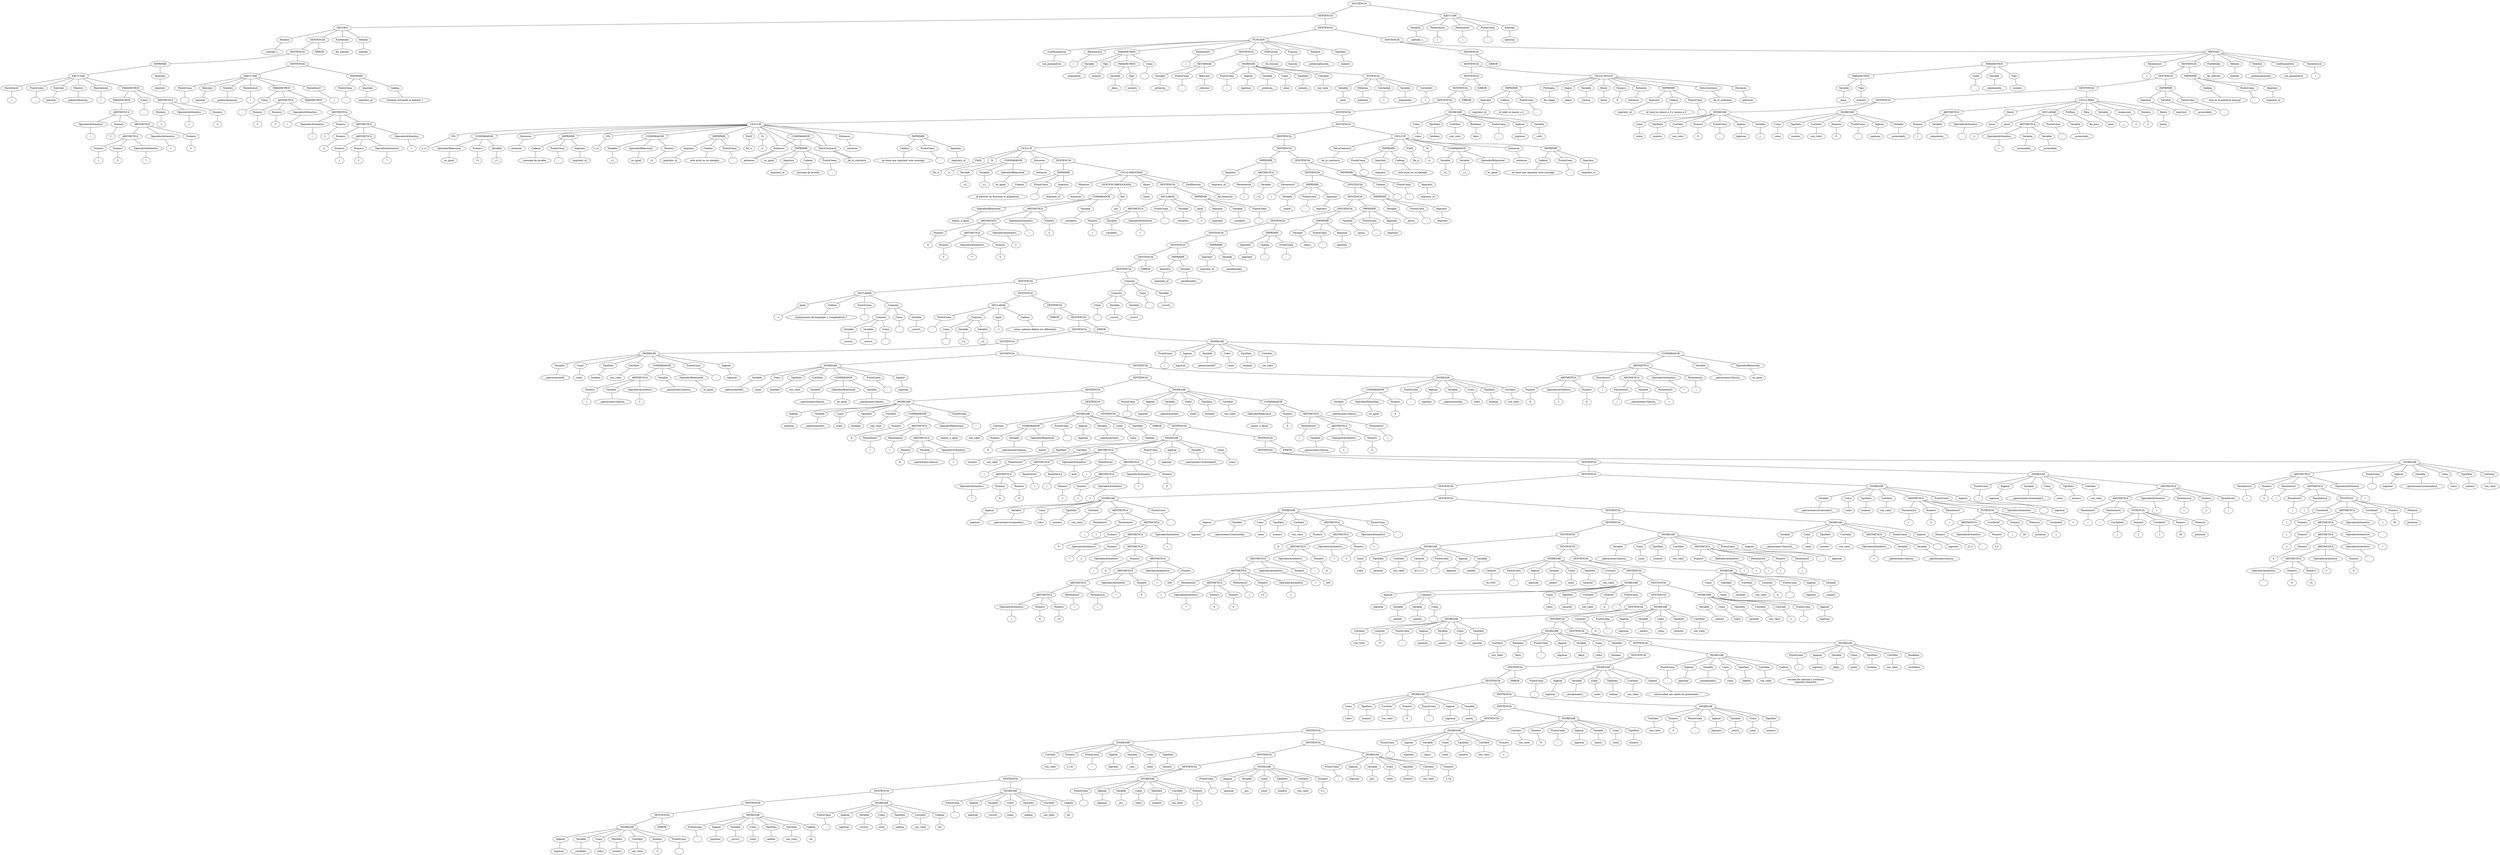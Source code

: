 graph  Arbol_Sintactico{

node0[label = "SENTENCIA"];
node0 -- node00
node00[label = "SENTENCIA"];
node00 -- node000
node000[label = "SENTENCIA"];
node000 -- node0000
node0000[label = "SENTENCIA"];
node0000 -- node00000
node00000[label = "SENTENCIA"];
node00000 -- node000000
node000000[label = "SENTENCIA"];
node000000 -- node0000000
node0000000[label = "SENTENCIA"];
node0000000 -- node00000000
node00000000[label = "SENTENCIA"];
node00000000 -- node000000000
node000000000[label = "SENTENCIA"];
node000000000 -- node0000000000
node0000000000[label = "SENTENCIA"];
node0000000000 -- node00000000000
node00000000000[label = "SENTENCIA"];
node00000000000 -- node000000000000
node000000000000[label = "SENTENCIA"];
node000000000000 -- node0000000000000
node0000000000000[label = "SENTENCIA"];
node0000000000000 -- node00000000000000
node00000000000000[label = "SENTENCIA"];
node00000000000000 -- node000000000000000
node000000000000000[label = "SENTENCIA"];
node000000000000000 -- node0000000000000000
node0000000000000000[label = "SENTENCIA"];
node0000000000000000 -- node00000000000000000
node00000000000000000[label = "SENTENCIA"];
node00000000000000000 -- node000000000000000000
node000000000000000000[label = "SENTENCIA"];
node000000000000000000 -- node0000000000000000000
node0000000000000000000[label = "SENTENCIA"];
node0000000000000000000 -- node00000000000000000000
node00000000000000000000[label = "SENTENCIA"];
node00000000000000000000 -- node000000000000000000000
node000000000000000000000[label = "SENTENCIA"];
node000000000000000000000 -- node0000000000000000000000
node0000000000000000000000[label = "SENTENCIA"];
node0000000000000000000000 -- node00000000000000000000000
node00000000000000000000000[label = "SENTENCIA"];
node00000000000000000000000 -- node000000000000000000000000
node000000000000000000000000[label = "SENTENCIA"];
node000000000000000000000000 -- node0000000000000000000000000
node0000000000000000000000000[label = "SENTENCIA"];
node0000000000000000000000000 -- node00000000000000000000000000
node00000000000000000000000000[label = "SENTENCIA"];
node00000000000000000000000000 -- node000000000000000000000000000
node000000000000000000000000000[label = "SENTENCIA"];
node000000000000000000000000000 -- node0000000000000000000000000000
node0000000000000000000000000000[label = "SENTENCIA"];
node0000000000000000000000000000 -- node00000000000000000000000000000
node00000000000000000000000000000[label = "SENTENCIA"];
node00000000000000000000000000000 -- node000000000000000000000000000000
node000000000000000000000000000000[label = "SENTENCIA"];
node000000000000000000000000000000 -- node0000000000000000000000000000000
node0000000000000000000000000000000[label = "SENTENCIA"];
node0000000000000000000000000000000 -- node00000000000000000000000000000000
node00000000000000000000000000000000[label = "SENTENCIA"];
node00000000000000000000000000000000 -- node000000000000000000000000000000000
node000000000000000000000000000000000[label = "SENTENCIA"];
node000000000000000000000000000000000 -- node0000000000000000000000000000000000
node0000000000000000000000000000000000[label = "SENTENCIA"];
node0000000000000000000000000000000000 -- node00000000000000000000000000000000000
node00000000000000000000000000000000000[label = "SENTENCIA"];
node00000000000000000000000000000000000 -- node000000000000000000000000000000000000
node000000000000000000000000000000000000[label = "SENTENCIA"];
node000000000000000000000000000000000000 -- node0000000000000000000000000000000000000
node0000000000000000000000000000000000000[label = "SENTENCIA"];
node0000000000000000000000000000000000000 -- node00000000000000000000000000000000000000
node00000000000000000000000000000000000000[label = "SENTENCIA"];
node00000000000000000000000000000000000000 -- node000000000000000000000000000000000000000
node000000000000000000000000000000000000000[label = "SENTENCIA"];
node000000000000000000000000000000000000000 -- node0000000000000000000000000000000000000000
node0000000000000000000000000000000000000000[label = "SENTENCIA"];
node0000000000000000000000000000000000000000 -- node00000000000000000000000000000000000000000
node00000000000000000000000000000000000000000[label = "SENTENCIA"];
node00000000000000000000000000000000000000000 -- node000000000000000000000000000000000000000000
node000000000000000000000000000000000000000000[label = "SENTENCIA"];
node000000000000000000000000000000000000000000 -- node0000000000000000000000000000000000000000000
node0000000000000000000000000000000000000000000[label = "SENTENCIA"];
node0000000000000000000000000000000000000000000 -- node00000000000000000000000000000000000000000000
node00000000000000000000000000000000000000000000[label = "SENTENCIA"];
node00000000000000000000000000000000000000000000 -- node000000000000000000000000000000000000000000000
node000000000000000000000000000000000000000000000[label = "SENTENCIA"];
node000000000000000000000000000000000000000000000 -- node0000000000000000000000000000000000000000000000
node0000000000000000000000000000000000000000000000[label = "SENTENCIA"];
node0000000000000000000000000000000000000000000000 -- node00000000000000000000000000000000000000000000000
node00000000000000000000000000000000000000000000000[label = "SENTENCIA"];
node00000000000000000000000000000000000000000000000 -- node000000000000000000000000000000000000000000000000
node000000000000000000000000000000000000000000000000[label = "SENTENCIA"];
node000000000000000000000000000000000000000000000000 -- node0000000000000000000000000000000000000000000000000
node0000000000000000000000000000000000000000000000000[label = "SENTENCIA"];
node0000000000000000000000000000000000000000000000000 -- node00000000000000000000000000000000000000000000000000
node00000000000000000000000000000000000000000000000000[label = "SENTENCIA"];
node00000000000000000000000000000000000000000000000000 -- node000000000000000000000000000000000000000000000000000
node000000000000000000000000000000000000000000000000000[label = "SENTENCIA"];
node000000000000000000000000000000000000000000000000000 -- node0000000000000000000000000000000000000000000000000000
node0000000000000000000000000000000000000000000000000000[label = "SENTENCIA"];
node0000000000000000000000000000000000000000000000000000 -- node00000000000000000000000000000000000000000000000000000
node00000000000000000000000000000000000000000000000000000[label = "SENTENCIA"];
node00000000000000000000000000000000000000000000000000000 -- node000000000000000000000000000000000000000000000000000000
node000000000000000000000000000000000000000000000000000000[label = "SENTENCIA"];
node000000000000000000000000000000000000000000000000000000 -- node0000000000000000000000000000000000000000000000000000000
node0000000000000000000000000000000000000000000000000000000[label = "SENTENCIA"];
node0000000000000000000000000000000000000000000000000000000 -- node00000000000000000000000000000000000000000000000000000000
node00000000000000000000000000000000000000000000000000000000[label = "SENTENCIA"];
node00000000000000000000000000000000000000000000000000000000 -- node000000000000000000000000000000000000000000000000000000000
node000000000000000000000000000000000000000000000000000000000[label = "SENTENCIA"];
node000000000000000000000000000000000000000000000000000000000 -- node0000000000000000000000000000000000000000000000000000000000
node0000000000000000000000000000000000000000000000000000000000[label = "SENTENCIA"];
node0000000000000000000000000000000000000000000000000000000000 -- node00000000000000000000000000000000000000000000000000000000000
node00000000000000000000000000000000000000000000000000000000000[label = "SENTENCIA"];
node00000000000000000000000000000000000000000000000000000000000 -- node000000000000000000000000000000000000000000000000000000000000
node000000000000000000000000000000000000000000000000000000000000[label = "SENTENCIA"];
node000000000000000000000000000000000000000000000000000000000000 -- node0000000000000000000000000000000000000000000000000000000000000
node0000000000000000000000000000000000000000000000000000000000000[label = "SENTENCIA"];
node0000000000000000000000000000000000000000000000000000000000000 -- node00000000000000000000000000000000000000000000000000000000000000
node00000000000000000000000000000000000000000000000000000000000000[label = "SENTENCIA"];
node00000000000000000000000000000000000000000000000000000000000000 -- node000000000000000000000000000000000000000000000000000000000000000
node000000000000000000000000000000000000000000000000000000000000000[label = "SENTENCIA"];
node000000000000000000000000000000000000000000000000000000000000000 -- node0000000000000000000000000000000000000000000000000000000000000000
node0000000000000000000000000000000000000000000000000000000000000000[label = "SENTENCIA"];
node0000000000000000000000000000000000000000000000000000000000000000 -- node00000000000000000000000000000000000000000000000000000000000000000
node00000000000000000000000000000000000000000000000000000000000000000[label = "SENTENCIA"];
node00000000000000000000000000000000000000000000000000000000000000000 -- node000000000000000000000000000000000000000000000000000000000000000000
node000000000000000000000000000000000000000000000000000000000000000000[label = "SENTENCIA"];
node000000000000000000000000000000000000000000000000000000000000000000 -- node0000000000000000000000000000000000000000000000000000000000000000000
node0000000000000000000000000000000000000000000000000000000000000000000[label = "SENTENCIA"];
node0000000000000000000000000000000000000000000000000000000000000000000 -- node00000000000000000000000000000000000000000000000000000000000000000000
node00000000000000000000000000000000000000000000000000000000000000000000[label = "SENTENCIA"];
node00000000000000000000000000000000000000000000000000000000000000000000 -- node000000000000000000000000000000000000000000000000000000000000000000000
node000000000000000000000000000000000000000000000000000000000000000000000[label = "INGRESAR"];
node000000000000000000000000000000000000000000000000000000000000000000000 -- node0000000000000000000000000000000000000000000000000000000000000000000000
node0000000000000000000000000000000000000000000000000000000000000000000000[label = "Ingesar"];
node0000000000000000000000000000000000000000000000000000000000000000000000c[label = "ingresar"];
node0000000000000000000000000000000000000000000000000000000000000000000000 -- node0000000000000000000000000000000000000000000000000000000000000000000000c
node000000000000000000000000000000000000000000000000000000000000000000000 -- node0000000000000000000000000000000000000000000000000000000000000000000001
node0000000000000000000000000000000000000000000000000000000000000000000001[label = "Variable"];
node0000000000000000000000000000000000000000000000000000000000000000000001c[label = "_variable1_"];
node0000000000000000000000000000000000000000000000000000000000000000000001 -- node0000000000000000000000000000000000000000000000000000000000000000000001c
node000000000000000000000000000000000000000000000000000000000000000000000 -- node0000000000000000000000000000000000000000000000000000000000000000000002
node0000000000000000000000000000000000000000000000000000000000000000000002[label = "Como"];
node0000000000000000000000000000000000000000000000000000000000000000000002c[label = "como"];
node0000000000000000000000000000000000000000000000000000000000000000000002 -- node0000000000000000000000000000000000000000000000000000000000000000000002c
node000000000000000000000000000000000000000000000000000000000000000000000 -- node0000000000000000000000000000000000000000000000000000000000000000000003
node0000000000000000000000000000000000000000000000000000000000000000000003[label = "TipoDato"];
node0000000000000000000000000000000000000000000000000000000000000000000003c[label = "numero"];
node0000000000000000000000000000000000000000000000000000000000000000000003 -- node0000000000000000000000000000000000000000000000000000000000000000000003c
node000000000000000000000000000000000000000000000000000000000000000000000 -- node0000000000000000000000000000000000000000000000000000000000000000000004
node0000000000000000000000000000000000000000000000000000000000000000000004[label = "ConValor"];
node0000000000000000000000000000000000000000000000000000000000000000000004c[label = "con_valor"];
node0000000000000000000000000000000000000000000000000000000000000000000004 -- node0000000000000000000000000000000000000000000000000000000000000000000004c
node000000000000000000000000000000000000000000000000000000000000000000000 -- node0000000000000000000000000000000000000000000000000000000000000000000005
node0000000000000000000000000000000000000000000000000000000000000000000005[label = "Numero"];
node0000000000000000000000000000000000000000000000000000000000000000000005c[label = "5"];
node0000000000000000000000000000000000000000000000000000000000000000000005 -- node0000000000000000000000000000000000000000000000000000000000000000000005c
node000000000000000000000000000000000000000000000000000000000000000000000 -- node0000000000000000000000000000000000000000000000000000000000000000000006
node0000000000000000000000000000000000000000000000000000000000000000000006[label = "PuntoComa"];
node0000000000000000000000000000000000000000000000000000000000000000000006c[label = ";"];
node0000000000000000000000000000000000000000000000000000000000000000000006 -- node0000000000000000000000000000000000000000000000000000000000000000000006c
node00000000000000000000000000000000000000000000000000000000000000000000 -- node000000000000000000000000000000000000000000000000000000000000000000001
node000000000000000000000000000000000000000000000000000000000000000000001[label = "ERROR"];
node0000000000000000000000000000000000000000000000000000000000000000000 -- node00000000000000000000000000000000000000000000000000000000000000000001
node00000000000000000000000000000000000000000000000000000000000000000001[label = "INGRESAR"];
node00000000000000000000000000000000000000000000000000000000000000000001 -- node000000000000000000000000000000000000000000000000000000000000000000010
node000000000000000000000000000000000000000000000000000000000000000000010[label = "Ingesar"];
node000000000000000000000000000000000000000000000000000000000000000000010c[label = "ingresar"];
node000000000000000000000000000000000000000000000000000000000000000000010 -- node000000000000000000000000000000000000000000000000000000000000000000010c
node00000000000000000000000000000000000000000000000000000000000000000001 -- node000000000000000000000000000000000000000000000000000000000000000000011
node000000000000000000000000000000000000000000000000000000000000000000011[label = "Variable"];
node000000000000000000000000000000000000000000000000000000000000000000011c[label = "_curso1_"];
node000000000000000000000000000000000000000000000000000000000000000000011 -- node000000000000000000000000000000000000000000000000000000000000000000011c
node00000000000000000000000000000000000000000000000000000000000000000001 -- node000000000000000000000000000000000000000000000000000000000000000000012
node000000000000000000000000000000000000000000000000000000000000000000012[label = "Como"];
node000000000000000000000000000000000000000000000000000000000000000000012c[label = "como"];
node000000000000000000000000000000000000000000000000000000000000000000012 -- node000000000000000000000000000000000000000000000000000000000000000000012c
node00000000000000000000000000000000000000000000000000000000000000000001 -- node000000000000000000000000000000000000000000000000000000000000000000013
node000000000000000000000000000000000000000000000000000000000000000000013[label = "TipoDato"];
node000000000000000000000000000000000000000000000000000000000000000000013c[label = "cadena"];
node000000000000000000000000000000000000000000000000000000000000000000013 -- node000000000000000000000000000000000000000000000000000000000000000000013c
node00000000000000000000000000000000000000000000000000000000000000000001 -- node000000000000000000000000000000000000000000000000000000000000000000014
node000000000000000000000000000000000000000000000000000000000000000000014[label = "ConValor"];
node000000000000000000000000000000000000000000000000000000000000000000014c[label = "con_valor"];
node000000000000000000000000000000000000000000000000000000000000000000014 -- node000000000000000000000000000000000000000000000000000000000000000000014c
node00000000000000000000000000000000000000000000000000000000000000000001 -- node000000000000000000000000000000000000000000000000000000000000000000015
node000000000000000000000000000000000000000000000000000000000000000000015[label = "Cadena"];
node000000000000000000000000000000000000000000000000000000000000000000015c[label = "olc"];
node000000000000000000000000000000000000000000000000000000000000000000015 -- node000000000000000000000000000000000000000000000000000000000000000000015c
node00000000000000000000000000000000000000000000000000000000000000000001 -- node000000000000000000000000000000000000000000000000000000000000000000016
node000000000000000000000000000000000000000000000000000000000000000000016[label = "PuntoComa"];
node000000000000000000000000000000000000000000000000000000000000000000016c[label = ";"];
node000000000000000000000000000000000000000000000000000000000000000000016 -- node000000000000000000000000000000000000000000000000000000000000000000016c
node000000000000000000000000000000000000000000000000000000000000000000 -- node0000000000000000000000000000000000000000000000000000000000000000001
node0000000000000000000000000000000000000000000000000000000000000000001[label = "INGRESAR"];
node0000000000000000000000000000000000000000000000000000000000000000001 -- node00000000000000000000000000000000000000000000000000000000000000000010
node00000000000000000000000000000000000000000000000000000000000000000010[label = "Ingesar"];
node00000000000000000000000000000000000000000000000000000000000000000010c[label = "ingresar"];
node00000000000000000000000000000000000000000000000000000000000000000010 -- node00000000000000000000000000000000000000000000000000000000000000000010c
node0000000000000000000000000000000000000000000000000000000000000000001 -- node00000000000000000000000000000000000000000000000000000000000000000011
node00000000000000000000000000000000000000000000000000000000000000000011[label = "Variable"];
node00000000000000000000000000000000000000000000000000000000000000000011c[label = "_curso2_"];
node00000000000000000000000000000000000000000000000000000000000000000011 -- node00000000000000000000000000000000000000000000000000000000000000000011c
node0000000000000000000000000000000000000000000000000000000000000000001 -- node00000000000000000000000000000000000000000000000000000000000000000012
node00000000000000000000000000000000000000000000000000000000000000000012[label = "Como"];
node00000000000000000000000000000000000000000000000000000000000000000012c[label = "como"];
node00000000000000000000000000000000000000000000000000000000000000000012 -- node00000000000000000000000000000000000000000000000000000000000000000012c
node0000000000000000000000000000000000000000000000000000000000000000001 -- node00000000000000000000000000000000000000000000000000000000000000000013
node00000000000000000000000000000000000000000000000000000000000000000013[label = "TipoDato"];
node00000000000000000000000000000000000000000000000000000000000000000013c[label = "cadena"];
node00000000000000000000000000000000000000000000000000000000000000000013 -- node00000000000000000000000000000000000000000000000000000000000000000013c
node0000000000000000000000000000000000000000000000000000000000000000001 -- node00000000000000000000000000000000000000000000000000000000000000000014
node00000000000000000000000000000000000000000000000000000000000000000014[label = "ConValor"];
node00000000000000000000000000000000000000000000000000000000000000000014c[label = "con_valor"];
node00000000000000000000000000000000000000000000000000000000000000000014 -- node00000000000000000000000000000000000000000000000000000000000000000014c
node0000000000000000000000000000000000000000000000000000000000000000001 -- node00000000000000000000000000000000000000000000000000000000000000000015
node00000000000000000000000000000000000000000000000000000000000000000015[label = "Cadena"];
node00000000000000000000000000000000000000000000000000000000000000000015c[label = "olc"];
node00000000000000000000000000000000000000000000000000000000000000000015 -- node00000000000000000000000000000000000000000000000000000000000000000015c
node0000000000000000000000000000000000000000000000000000000000000000001 -- node00000000000000000000000000000000000000000000000000000000000000000016
node00000000000000000000000000000000000000000000000000000000000000000016[label = "PuntoComa"];
node00000000000000000000000000000000000000000000000000000000000000000016c[label = ";"];
node00000000000000000000000000000000000000000000000000000000000000000016 -- node00000000000000000000000000000000000000000000000000000000000000000016c
node00000000000000000000000000000000000000000000000000000000000000000 -- node000000000000000000000000000000000000000000000000000000000000000001
node000000000000000000000000000000000000000000000000000000000000000001[label = "INGRESAR"];
node000000000000000000000000000000000000000000000000000000000000000001 -- node0000000000000000000000000000000000000000000000000000000000000000010
node0000000000000000000000000000000000000000000000000000000000000000010[label = "Ingesar"];
node0000000000000000000000000000000000000000000000000000000000000000010c[label = "ingresar"];
node0000000000000000000000000000000000000000000000000000000000000000010 -- node0000000000000000000000000000000000000000000000000000000000000000010c
node000000000000000000000000000000000000000000000000000000000000000001 -- node0000000000000000000000000000000000000000000000000000000000000000011
node0000000000000000000000000000000000000000000000000000000000000000011[label = "Variable"];
node0000000000000000000000000000000000000000000000000000000000000000011c[label = "_curso3_"];
node0000000000000000000000000000000000000000000000000000000000000000011 -- node0000000000000000000000000000000000000000000000000000000000000000011c
node000000000000000000000000000000000000000000000000000000000000000001 -- node0000000000000000000000000000000000000000000000000000000000000000012
node0000000000000000000000000000000000000000000000000000000000000000012[label = "Como"];
node0000000000000000000000000000000000000000000000000000000000000000012c[label = "como"];
node0000000000000000000000000000000000000000000000000000000000000000012 -- node0000000000000000000000000000000000000000000000000000000000000000012c
node000000000000000000000000000000000000000000000000000000000000000001 -- node0000000000000000000000000000000000000000000000000000000000000000013
node0000000000000000000000000000000000000000000000000000000000000000013[label = "TipoDato"];
node0000000000000000000000000000000000000000000000000000000000000000013c[label = "cadena"];
node0000000000000000000000000000000000000000000000000000000000000000013 -- node0000000000000000000000000000000000000000000000000000000000000000013c
node000000000000000000000000000000000000000000000000000000000000000001 -- node0000000000000000000000000000000000000000000000000000000000000000014
node0000000000000000000000000000000000000000000000000000000000000000014[label = "ConValor"];
node0000000000000000000000000000000000000000000000000000000000000000014c[label = "con_valor"];
node0000000000000000000000000000000000000000000000000000000000000000014 -- node0000000000000000000000000000000000000000000000000000000000000000014c
node000000000000000000000000000000000000000000000000000000000000000001 -- node0000000000000000000000000000000000000000000000000000000000000000015
node0000000000000000000000000000000000000000000000000000000000000000015[label = "Cadena"];
node0000000000000000000000000000000000000000000000000000000000000000015c[label = "olc"];
node0000000000000000000000000000000000000000000000000000000000000000015 -- node0000000000000000000000000000000000000000000000000000000000000000015c
node000000000000000000000000000000000000000000000000000000000000000001 -- node0000000000000000000000000000000000000000000000000000000000000000016
node0000000000000000000000000000000000000000000000000000000000000000016[label = "PuntoComa"];
node0000000000000000000000000000000000000000000000000000000000000000016c[label = ";"];
node0000000000000000000000000000000000000000000000000000000000000000016 -- node0000000000000000000000000000000000000000000000000000000000000000016c
node0000000000000000000000000000000000000000000000000000000000000000 -- node00000000000000000000000000000000000000000000000000000000000000001
node00000000000000000000000000000000000000000000000000000000000000001[label = "INGRESAR"];
node00000000000000000000000000000000000000000000000000000000000000001 -- node000000000000000000000000000000000000000000000000000000000000000010
node000000000000000000000000000000000000000000000000000000000000000010[label = "Ingesar"];
node000000000000000000000000000000000000000000000000000000000000000010c[label = "ingresar"];
node000000000000000000000000000000000000000000000000000000000000000010 -- node000000000000000000000000000000000000000000000000000000000000000010c
node00000000000000000000000000000000000000000000000000000000000000001 -- node000000000000000000000000000000000000000000000000000000000000000011
node000000000000000000000000000000000000000000000000000000000000000011[label = "Variable"];
node000000000000000000000000000000000000000000000000000000000000000011c[label = "_pi1_"];
node000000000000000000000000000000000000000000000000000000000000000011 -- node000000000000000000000000000000000000000000000000000000000000000011c
node00000000000000000000000000000000000000000000000000000000000000001 -- node000000000000000000000000000000000000000000000000000000000000000012
node000000000000000000000000000000000000000000000000000000000000000012[label = "Como"];
node000000000000000000000000000000000000000000000000000000000000000012c[label = "como"];
node000000000000000000000000000000000000000000000000000000000000000012 -- node000000000000000000000000000000000000000000000000000000000000000012c
node00000000000000000000000000000000000000000000000000000000000000001 -- node000000000000000000000000000000000000000000000000000000000000000013
node000000000000000000000000000000000000000000000000000000000000000013[label = "TipoDato"];
node000000000000000000000000000000000000000000000000000000000000000013c[label = "numero"];
node000000000000000000000000000000000000000000000000000000000000000013 -- node000000000000000000000000000000000000000000000000000000000000000013c
node00000000000000000000000000000000000000000000000000000000000000001 -- node000000000000000000000000000000000000000000000000000000000000000014
node000000000000000000000000000000000000000000000000000000000000000014[label = "ConValor"];
node000000000000000000000000000000000000000000000000000000000000000014c[label = "con_valor"];
node000000000000000000000000000000000000000000000000000000000000000014 -- node000000000000000000000000000000000000000000000000000000000000000014c
node00000000000000000000000000000000000000000000000000000000000000001 -- node000000000000000000000000000000000000000000000000000000000000000015
node000000000000000000000000000000000000000000000000000000000000000015[label = "Numero"];
node000000000000000000000000000000000000000000000000000000000000000015c[label = "3"];
node000000000000000000000000000000000000000000000000000000000000000015 -- node000000000000000000000000000000000000000000000000000000000000000015c
node00000000000000000000000000000000000000000000000000000000000000001 -- node000000000000000000000000000000000000000000000000000000000000000016
node000000000000000000000000000000000000000000000000000000000000000016[label = "PuntoComa"];
node000000000000000000000000000000000000000000000000000000000000000016c[label = ";"];
node000000000000000000000000000000000000000000000000000000000000000016 -- node000000000000000000000000000000000000000000000000000000000000000016c
node000000000000000000000000000000000000000000000000000000000000000 -- node0000000000000000000000000000000000000000000000000000000000000001
node0000000000000000000000000000000000000000000000000000000000000001[label = "INGRESAR"];
node0000000000000000000000000000000000000000000000000000000000000001 -- node00000000000000000000000000000000000000000000000000000000000000010
node00000000000000000000000000000000000000000000000000000000000000010[label = "Ingesar"];
node00000000000000000000000000000000000000000000000000000000000000010c[label = "ingresar"];
node00000000000000000000000000000000000000000000000000000000000000010 -- node00000000000000000000000000000000000000000000000000000000000000010c
node0000000000000000000000000000000000000000000000000000000000000001 -- node00000000000000000000000000000000000000000000000000000000000000011
node00000000000000000000000000000000000000000000000000000000000000011[label = "Variable"];
node00000000000000000000000000000000000000000000000000000000000000011c[label = "_pi2_"];
node00000000000000000000000000000000000000000000000000000000000000011 -- node00000000000000000000000000000000000000000000000000000000000000011c
node0000000000000000000000000000000000000000000000000000000000000001 -- node00000000000000000000000000000000000000000000000000000000000000012
node00000000000000000000000000000000000000000000000000000000000000012[label = "Como"];
node00000000000000000000000000000000000000000000000000000000000000012c[label = "como"];
node00000000000000000000000000000000000000000000000000000000000000012 -- node00000000000000000000000000000000000000000000000000000000000000012c
node0000000000000000000000000000000000000000000000000000000000000001 -- node00000000000000000000000000000000000000000000000000000000000000013
node00000000000000000000000000000000000000000000000000000000000000013[label = "TipoDato"];
node00000000000000000000000000000000000000000000000000000000000000013c[label = "numero"];
node00000000000000000000000000000000000000000000000000000000000000013 -- node00000000000000000000000000000000000000000000000000000000000000013c
node0000000000000000000000000000000000000000000000000000000000000001 -- node00000000000000000000000000000000000000000000000000000000000000014
node00000000000000000000000000000000000000000000000000000000000000014[label = "ConValor"];
node00000000000000000000000000000000000000000000000000000000000000014c[label = "con_valor"];
node00000000000000000000000000000000000000000000000000000000000000014 -- node00000000000000000000000000000000000000000000000000000000000000014c
node0000000000000000000000000000000000000000000000000000000000000001 -- node00000000000000000000000000000000000000000000000000000000000000015
node00000000000000000000000000000000000000000000000000000000000000015[label = "Numero"];
node00000000000000000000000000000000000000000000000000000000000000015c[label = "3.1"];
node00000000000000000000000000000000000000000000000000000000000000015 -- node00000000000000000000000000000000000000000000000000000000000000015c
node0000000000000000000000000000000000000000000000000000000000000001 -- node00000000000000000000000000000000000000000000000000000000000000016
node00000000000000000000000000000000000000000000000000000000000000016[label = "PuntoComa"];
node00000000000000000000000000000000000000000000000000000000000000016c[label = ";"];
node00000000000000000000000000000000000000000000000000000000000000016 -- node00000000000000000000000000000000000000000000000000000000000000016c
node00000000000000000000000000000000000000000000000000000000000000 -- node000000000000000000000000000000000000000000000000000000000000001
node000000000000000000000000000000000000000000000000000000000000001[label = "INGRESAR"];
node000000000000000000000000000000000000000000000000000000000000001 -- node0000000000000000000000000000000000000000000000000000000000000010
node0000000000000000000000000000000000000000000000000000000000000010[label = "Ingesar"];
node0000000000000000000000000000000000000000000000000000000000000010c[label = "ingresar"];
node0000000000000000000000000000000000000000000000000000000000000010 -- node0000000000000000000000000000000000000000000000000000000000000010c
node000000000000000000000000000000000000000000000000000000000000001 -- node0000000000000000000000000000000000000000000000000000000000000011
node0000000000000000000000000000000000000000000000000000000000000011[label = "Variable"];
node0000000000000000000000000000000000000000000000000000000000000011c[label = "_pi3_"];
node0000000000000000000000000000000000000000000000000000000000000011 -- node0000000000000000000000000000000000000000000000000000000000000011c
node000000000000000000000000000000000000000000000000000000000000001 -- node0000000000000000000000000000000000000000000000000000000000000012
node0000000000000000000000000000000000000000000000000000000000000012[label = "Como"];
node0000000000000000000000000000000000000000000000000000000000000012c[label = "como"];
node0000000000000000000000000000000000000000000000000000000000000012 -- node0000000000000000000000000000000000000000000000000000000000000012c
node000000000000000000000000000000000000000000000000000000000000001 -- node0000000000000000000000000000000000000000000000000000000000000013
node0000000000000000000000000000000000000000000000000000000000000013[label = "TipoDato"];
node0000000000000000000000000000000000000000000000000000000000000013c[label = "numero"];
node0000000000000000000000000000000000000000000000000000000000000013 -- node0000000000000000000000000000000000000000000000000000000000000013c
node000000000000000000000000000000000000000000000000000000000000001 -- node0000000000000000000000000000000000000000000000000000000000000014
node0000000000000000000000000000000000000000000000000000000000000014[label = "ConValor"];
node0000000000000000000000000000000000000000000000000000000000000014c[label = "con_valor"];
node0000000000000000000000000000000000000000000000000000000000000014 -- node0000000000000000000000000000000000000000000000000000000000000014c
node000000000000000000000000000000000000000000000000000000000000001 -- node0000000000000000000000000000000000000000000000000000000000000015
node0000000000000000000000000000000000000000000000000000000000000015[label = "Numero"];
node0000000000000000000000000000000000000000000000000000000000000015c[label = "3.14"];
node0000000000000000000000000000000000000000000000000000000000000015 -- node0000000000000000000000000000000000000000000000000000000000000015c
node000000000000000000000000000000000000000000000000000000000000001 -- node0000000000000000000000000000000000000000000000000000000000000016
node0000000000000000000000000000000000000000000000000000000000000016[label = "PuntoComa"];
node0000000000000000000000000000000000000000000000000000000000000016c[label = ";"];
node0000000000000000000000000000000000000000000000000000000000000016 -- node0000000000000000000000000000000000000000000000000000000000000016c
node0000000000000000000000000000000000000000000000000000000000000 -- node00000000000000000000000000000000000000000000000000000000000001
node00000000000000000000000000000000000000000000000000000000000001[label = "INGRESAR"];
node00000000000000000000000000000000000000000000000000000000000001 -- node000000000000000000000000000000000000000000000000000000000000010
node000000000000000000000000000000000000000000000000000000000000010[label = "Ingesar"];
node000000000000000000000000000000000000000000000000000000000000010c[label = "ingresar"];
node000000000000000000000000000000000000000000000000000000000000010 -- node000000000000000000000000000000000000000000000000000000000000010c
node00000000000000000000000000000000000000000000000000000000000001 -- node000000000000000000000000000000000000000000000000000000000000011
node000000000000000000000000000000000000000000000000000000000000011[label = "Variable"];
node000000000000000000000000000000000000000000000000000000000000011c[label = "_pi4_"];
node000000000000000000000000000000000000000000000000000000000000011 -- node000000000000000000000000000000000000000000000000000000000000011c
node00000000000000000000000000000000000000000000000000000000000001 -- node000000000000000000000000000000000000000000000000000000000000012
node000000000000000000000000000000000000000000000000000000000000012[label = "Como"];
node000000000000000000000000000000000000000000000000000000000000012c[label = "como"];
node000000000000000000000000000000000000000000000000000000000000012 -- node000000000000000000000000000000000000000000000000000000000000012c
node00000000000000000000000000000000000000000000000000000000000001 -- node000000000000000000000000000000000000000000000000000000000000013
node000000000000000000000000000000000000000000000000000000000000013[label = "TipoDato"];
node000000000000000000000000000000000000000000000000000000000000013c[label = "numero"];
node000000000000000000000000000000000000000000000000000000000000013 -- node000000000000000000000000000000000000000000000000000000000000013c
node00000000000000000000000000000000000000000000000000000000000001 -- node000000000000000000000000000000000000000000000000000000000000014
node000000000000000000000000000000000000000000000000000000000000014[label = "ConValor"];
node000000000000000000000000000000000000000000000000000000000000014c[label = "con_valor"];
node000000000000000000000000000000000000000000000000000000000000014 -- node000000000000000000000000000000000000000000000000000000000000014c
node00000000000000000000000000000000000000000000000000000000000001 -- node000000000000000000000000000000000000000000000000000000000000015
node000000000000000000000000000000000000000000000000000000000000015[label = "Numero"];
node000000000000000000000000000000000000000000000000000000000000015c[label = "3.141"];
node000000000000000000000000000000000000000000000000000000000000015 -- node000000000000000000000000000000000000000000000000000000000000015c
node00000000000000000000000000000000000000000000000000000000000001 -- node000000000000000000000000000000000000000000000000000000000000016
node000000000000000000000000000000000000000000000000000000000000016[label = "PuntoComa"];
node000000000000000000000000000000000000000000000000000000000000016c[label = ";"];
node000000000000000000000000000000000000000000000000000000000000016 -- node000000000000000000000000000000000000000000000000000000000000016c
node000000000000000000000000000000000000000000000000000000000000 -- node0000000000000000000000000000000000000000000000000000000000001
node0000000000000000000000000000000000000000000000000000000000001[label = "INGRESAR"];
node0000000000000000000000000000000000000000000000000000000000001 -- node00000000000000000000000000000000000000000000000000000000000010
node00000000000000000000000000000000000000000000000000000000000010[label = "Ingesar"];
node00000000000000000000000000000000000000000000000000000000000010c[label = "ingresar"];
node00000000000000000000000000000000000000000000000000000000000010 -- node00000000000000000000000000000000000000000000000000000000000010c
node0000000000000000000000000000000000000000000000000000000000001 -- node00000000000000000000000000000000000000000000000000000000000011
node00000000000000000000000000000000000000000000000000000000000011[label = "Variable"];
node00000000000000000000000000000000000000000000000000000000000011c[label = "_anio1_"];
node00000000000000000000000000000000000000000000000000000000000011 -- node00000000000000000000000000000000000000000000000000000000000011c
node0000000000000000000000000000000000000000000000000000000000001 -- node00000000000000000000000000000000000000000000000000000000000012
node00000000000000000000000000000000000000000000000000000000000012[label = "Como"];
node00000000000000000000000000000000000000000000000000000000000012c[label = "como"];
node00000000000000000000000000000000000000000000000000000000000012 -- node00000000000000000000000000000000000000000000000000000000000012c
node0000000000000000000000000000000000000000000000000000000000001 -- node00000000000000000000000000000000000000000000000000000000000013
node00000000000000000000000000000000000000000000000000000000000013[label = "TipoDato"];
node00000000000000000000000000000000000000000000000000000000000013c[label = "numero"];
node00000000000000000000000000000000000000000000000000000000000013 -- node00000000000000000000000000000000000000000000000000000000000013c
node0000000000000000000000000000000000000000000000000000000000001 -- node00000000000000000000000000000000000000000000000000000000000014
node00000000000000000000000000000000000000000000000000000000000014[label = "ConValor"];
node00000000000000000000000000000000000000000000000000000000000014c[label = "con_valor"];
node00000000000000000000000000000000000000000000000000000000000014 -- node00000000000000000000000000000000000000000000000000000000000014c
node0000000000000000000000000000000000000000000000000000000000001 -- node00000000000000000000000000000000000000000000000000000000000015
node00000000000000000000000000000000000000000000000000000000000015[label = "Numero"];
node00000000000000000000000000000000000000000000000000000000000015c[label = "1"];
node00000000000000000000000000000000000000000000000000000000000015 -- node00000000000000000000000000000000000000000000000000000000000015c
node0000000000000000000000000000000000000000000000000000000000001 -- node00000000000000000000000000000000000000000000000000000000000016
node00000000000000000000000000000000000000000000000000000000000016[label = "PuntoComa"];
node00000000000000000000000000000000000000000000000000000000000016c[label = ";"];
node00000000000000000000000000000000000000000000000000000000000016 -- node00000000000000000000000000000000000000000000000000000000000016c
node00000000000000000000000000000000000000000000000000000000000 -- node000000000000000000000000000000000000000000000000000000000001
node000000000000000000000000000000000000000000000000000000000001[label = "INGRESAR"];
node000000000000000000000000000000000000000000000000000000000001 -- node0000000000000000000000000000000000000000000000000000000000010
node0000000000000000000000000000000000000000000000000000000000010[label = "Ingesar"];
node0000000000000000000000000000000000000000000000000000000000010c[label = "ingresar"];
node0000000000000000000000000000000000000000000000000000000000010 -- node0000000000000000000000000000000000000000000000000000000000010c
node000000000000000000000000000000000000000000000000000000000001 -- node0000000000000000000000000000000000000000000000000000000000011
node0000000000000000000000000000000000000000000000000000000000011[label = "Variable"];
node0000000000000000000000000000000000000000000000000000000000011c[label = "_anio2_"];
node0000000000000000000000000000000000000000000000000000000000011 -- node0000000000000000000000000000000000000000000000000000000000011c
node000000000000000000000000000000000000000000000000000000000001 -- node0000000000000000000000000000000000000000000000000000000000012
node0000000000000000000000000000000000000000000000000000000000012[label = "Como"];
node0000000000000000000000000000000000000000000000000000000000012c[label = "como"];
node0000000000000000000000000000000000000000000000000000000000012 -- node0000000000000000000000000000000000000000000000000000000000012c
node000000000000000000000000000000000000000000000000000000000001 -- node0000000000000000000000000000000000000000000000000000000000013
node0000000000000000000000000000000000000000000000000000000000013[label = "TipoDato"];
node0000000000000000000000000000000000000000000000000000000000013c[label = "numero"];
node0000000000000000000000000000000000000000000000000000000000013 -- node0000000000000000000000000000000000000000000000000000000000013c
node000000000000000000000000000000000000000000000000000000000001 -- node0000000000000000000000000000000000000000000000000000000000014
node0000000000000000000000000000000000000000000000000000000000014[label = "ConValor"];
node0000000000000000000000000000000000000000000000000000000000014c[label = "con_valor"];
node0000000000000000000000000000000000000000000000000000000000014 -- node0000000000000000000000000000000000000000000000000000000000014c
node000000000000000000000000000000000000000000000000000000000001 -- node0000000000000000000000000000000000000000000000000000000000015
node0000000000000000000000000000000000000000000000000000000000015[label = "Numero"];
node0000000000000000000000000000000000000000000000000000000000015c[label = "9"];
node0000000000000000000000000000000000000000000000000000000000015 -- node0000000000000000000000000000000000000000000000000000000000015c
node000000000000000000000000000000000000000000000000000000000001 -- node0000000000000000000000000000000000000000000000000000000000016
node0000000000000000000000000000000000000000000000000000000000016[label = "PuntoComa"];
node0000000000000000000000000000000000000000000000000000000000016c[label = ";"];
node0000000000000000000000000000000000000000000000000000000000016 -- node0000000000000000000000000000000000000000000000000000000000016c
node0000000000000000000000000000000000000000000000000000000000 -- node00000000000000000000000000000000000000000000000000000000001
node00000000000000000000000000000000000000000000000000000000001[label = "INGRESAR"];
node00000000000000000000000000000000000000000000000000000000001 -- node000000000000000000000000000000000000000000000000000000000010
node000000000000000000000000000000000000000000000000000000000010[label = "Ingesar"];
node000000000000000000000000000000000000000000000000000000000010c[label = "ingresar"];
node000000000000000000000000000000000000000000000000000000000010 -- node000000000000000000000000000000000000000000000000000000000010c
node00000000000000000000000000000000000000000000000000000000001 -- node000000000000000000000000000000000000000000000000000000000011
node000000000000000000000000000000000000000000000000000000000011[label = "Variable"];
node000000000000000000000000000000000000000000000000000000000011c[label = "_anio3_"];
node000000000000000000000000000000000000000000000000000000000011 -- node000000000000000000000000000000000000000000000000000000000011c
node00000000000000000000000000000000000000000000000000000000001 -- node000000000000000000000000000000000000000000000000000000000012
node000000000000000000000000000000000000000000000000000000000012[label = "Como"];
node000000000000000000000000000000000000000000000000000000000012c[label = "como"];
node000000000000000000000000000000000000000000000000000000000012 -- node000000000000000000000000000000000000000000000000000000000012c
node00000000000000000000000000000000000000000000000000000000001 -- node000000000000000000000000000000000000000000000000000000000013
node000000000000000000000000000000000000000000000000000000000013[label = "TipoDato"];
node000000000000000000000000000000000000000000000000000000000013c[label = "numero"];
node000000000000000000000000000000000000000000000000000000000013 -- node000000000000000000000000000000000000000000000000000000000013c
node00000000000000000000000000000000000000000000000000000000001 -- node000000000000000000000000000000000000000000000000000000000014
node000000000000000000000000000000000000000000000000000000000014[label = "ConValor"];
node000000000000000000000000000000000000000000000000000000000014c[label = "con_valor"];
node000000000000000000000000000000000000000000000000000000000014 -- node000000000000000000000000000000000000000000000000000000000014c
node00000000000000000000000000000000000000000000000000000000001 -- node000000000000000000000000000000000000000000000000000000000015
node000000000000000000000000000000000000000000000000000000000015[label = "Numero"];
node000000000000000000000000000000000000000000000000000000000015c[label = "4"];
node000000000000000000000000000000000000000000000000000000000015 -- node000000000000000000000000000000000000000000000000000000000015c
node00000000000000000000000000000000000000000000000000000000001 -- node000000000000000000000000000000000000000000000000000000000016
node000000000000000000000000000000000000000000000000000000000016[label = "PuntoComa"];
node000000000000000000000000000000000000000000000000000000000016c[label = ";"];
node000000000000000000000000000000000000000000000000000000000016 -- node000000000000000000000000000000000000000000000000000000000016c
node000000000000000000000000000000000000000000000000000000000 -- node0000000000000000000000000000000000000000000000000000000001
node0000000000000000000000000000000000000000000000000000000001[label = "INGRESAR"];
node0000000000000000000000000000000000000000000000000000000001 -- node00000000000000000000000000000000000000000000000000000000010
node00000000000000000000000000000000000000000000000000000000010[label = "Ingesar"];
node00000000000000000000000000000000000000000000000000000000010c[label = "ingresar"];
node00000000000000000000000000000000000000000000000000000000010 -- node00000000000000000000000000000000000000000000000000000000010c
node0000000000000000000000000000000000000000000000000000000001 -- node00000000000000000000000000000000000000000000000000000000011
node00000000000000000000000000000000000000000000000000000000011[label = "Variable"];
node00000000000000000000000000000000000000000000000000000000011c[label = "_anio4_"];
node00000000000000000000000000000000000000000000000000000000011 -- node00000000000000000000000000000000000000000000000000000000011c
node0000000000000000000000000000000000000000000000000000000001 -- node00000000000000000000000000000000000000000000000000000000012
node00000000000000000000000000000000000000000000000000000000012[label = "Como"];
node00000000000000000000000000000000000000000000000000000000012c[label = "como"];
node00000000000000000000000000000000000000000000000000000000012 -- node00000000000000000000000000000000000000000000000000000000012c
node0000000000000000000000000000000000000000000000000000000001 -- node00000000000000000000000000000000000000000000000000000000013
node00000000000000000000000000000000000000000000000000000000013[label = "TipoDato"];
node00000000000000000000000000000000000000000000000000000000013c[label = "numero"];
node00000000000000000000000000000000000000000000000000000000013 -- node00000000000000000000000000000000000000000000000000000000013c
node0000000000000000000000000000000000000000000000000000000001 -- node00000000000000000000000000000000000000000000000000000000014
node00000000000000000000000000000000000000000000000000000000014[label = "ConValor"];
node00000000000000000000000000000000000000000000000000000000014c[label = "con_valor"];
node00000000000000000000000000000000000000000000000000000000014 -- node00000000000000000000000000000000000000000000000000000000014c
node0000000000000000000000000000000000000000000000000000000001 -- node00000000000000000000000000000000000000000000000000000000015
node00000000000000000000000000000000000000000000000000000000015[label = "Numero"];
node00000000000000000000000000000000000000000000000000000000015c[label = "5"];
node00000000000000000000000000000000000000000000000000000000015 -- node00000000000000000000000000000000000000000000000000000000015c
node0000000000000000000000000000000000000000000000000000000001 -- node00000000000000000000000000000000000000000000000000000000016
node00000000000000000000000000000000000000000000000000000000016[label = "PuntoComa"];
node00000000000000000000000000000000000000000000000000000000016c[label = ";"];
node00000000000000000000000000000000000000000000000000000000016 -- node00000000000000000000000000000000000000000000000000000000016c
node00000000000000000000000000000000000000000000000000000000 -- node000000000000000000000000000000000000000000000000000000001
node000000000000000000000000000000000000000000000000000000001[label = "ERROR"];
node0000000000000000000000000000000000000000000000000000000 -- node00000000000000000000000000000000000000000000000000000001
node00000000000000000000000000000000000000000000000000000001[label = "INGRESAR"];
node00000000000000000000000000000000000000000000000000000001 -- node000000000000000000000000000000000000000000000000000000010
node000000000000000000000000000000000000000000000000000000010[label = "Ingesar"];
node000000000000000000000000000000000000000000000000000000010c[label = "ingresar"];
node000000000000000000000000000000000000000000000000000000010 -- node000000000000000000000000000000000000000000000000000000010c
node00000000000000000000000000000000000000000000000000000001 -- node000000000000000000000000000000000000000000000000000000011
node000000000000000000000000000000000000000000000000000000011[label = "Variable"];
node000000000000000000000000000000000000000000000000000000011c[label = "_encabezado1_"];
node000000000000000000000000000000000000000000000000000000011 -- node000000000000000000000000000000000000000000000000000000011c
node00000000000000000000000000000000000000000000000000000001 -- node000000000000000000000000000000000000000000000000000000012
node000000000000000000000000000000000000000000000000000000012[label = "Como"];
node000000000000000000000000000000000000000000000000000000012c[label = "como"];
node000000000000000000000000000000000000000000000000000000012 -- node000000000000000000000000000000000000000000000000000000012c
node00000000000000000000000000000000000000000000000000000001 -- node000000000000000000000000000000000000000000000000000000013
node000000000000000000000000000000000000000000000000000000013[label = "TipoDato"];
node000000000000000000000000000000000000000000000000000000013c[label = "cadena"];
node000000000000000000000000000000000000000000000000000000013 -- node000000000000000000000000000000000000000000000000000000013c
node00000000000000000000000000000000000000000000000000000001 -- node000000000000000000000000000000000000000000000000000000014
node000000000000000000000000000000000000000000000000000000014[label = "ConValor"];
node000000000000000000000000000000000000000000000000000000014c[label = "con_valor"];
node000000000000000000000000000000000000000000000000000000014 -- node000000000000000000000000000000000000000000000000000000014c
node00000000000000000000000000000000000000000000000000000001 -- node000000000000000000000000000000000000000000000000000000015
node000000000000000000000000000000000000000000000000000000015[label = "Cadena"];
node000000000000000000000000000000000000000000000000000000015c[label = "universidad san carlos de guatemala...;"];
node000000000000000000000000000000000000000000000000000000015 -- node000000000000000000000000000000000000000000000000000000015c
node00000000000000000000000000000000000000000000000000000001 -- node000000000000000000000000000000000000000000000000000000016
node000000000000000000000000000000000000000000000000000000016[label = "PuntoComa"];
node000000000000000000000000000000000000000000000000000000016c[label = ";"];
node000000000000000000000000000000000000000000000000000000016 -- node000000000000000000000000000000000000000000000000000000016c
node000000000000000000000000000000000000000000000000000000 -- node0000000000000000000000000000000000000000000000000000001
node0000000000000000000000000000000000000000000000000000001[label = "INGRESAR"];
node0000000000000000000000000000000000000000000000000000001 -- node00000000000000000000000000000000000000000000000000000010
node00000000000000000000000000000000000000000000000000000010[label = "Ingesar"];
node00000000000000000000000000000000000000000000000000000010c[label = "ingresar"];
node00000000000000000000000000000000000000000000000000000010 -- node00000000000000000000000000000000000000000000000000000010c
node0000000000000000000000000000000000000000000000000000001 -- node00000000000000000000000000000000000000000000000000000011
node00000000000000000000000000000000000000000000000000000011[label = "Variable"];
node00000000000000000000000000000000000000000000000000000011c[label = "_encabezado2_"];
node00000000000000000000000000000000000000000000000000000011 -- node00000000000000000000000000000000000000000000000000000011c
node0000000000000000000000000000000000000000000000000000001 -- node00000000000000000000000000000000000000000000000000000012
node00000000000000000000000000000000000000000000000000000012[label = "Como"];
node00000000000000000000000000000000000000000000000000000012c[label = "como"];
node00000000000000000000000000000000000000000000000000000012 -- node00000000000000000000000000000000000000000000000000000012c
node0000000000000000000000000000000000000000000000000000001 -- node00000000000000000000000000000000000000000000000000000013
node00000000000000000000000000000000000000000000000000000013[label = "TipoDato"];
node00000000000000000000000000000000000000000000000000000013c[label = "cadena"];
node00000000000000000000000000000000000000000000000000000013 -- node00000000000000000000000000000000000000000000000000000013c
node0000000000000000000000000000000000000000000000000000001 -- node00000000000000000000000000000000000000000000000000000014
node00000000000000000000000000000000000000000000000000000014[label = "ConValor"];
node00000000000000000000000000000000000000000000000000000014c[label = "con_valor"];
node00000000000000000000000000000000000000000000000000000014 -- node00000000000000000000000000000000000000000000000000000014c
node0000000000000000000000000000000000000000000000000000001 -- node00000000000000000000000000000000000000000000000000000015
node00000000000000000000000000000000000000000000000000000015[label = "Cadena"];
node00000000000000000000000000000000000000000000000000000015c[label = "escuela de ciencias y sistemas
segundo semestre
"];
node00000000000000000000000000000000000000000000000000000015 -- node00000000000000000000000000000000000000000000000000000015c
node0000000000000000000000000000000000000000000000000000001 -- node00000000000000000000000000000000000000000000000000000016
node00000000000000000000000000000000000000000000000000000016[label = "PuntoComa"];
node00000000000000000000000000000000000000000000000000000016c[label = ";"];
node00000000000000000000000000000000000000000000000000000016 -- node00000000000000000000000000000000000000000000000000000016c
node00000000000000000000000000000000000000000000000000000 -- node000000000000000000000000000000000000000000000000000001
node000000000000000000000000000000000000000000000000000001[label = "INGRESAR"];
node000000000000000000000000000000000000000000000000000001 -- node0000000000000000000000000000000000000000000000000000010
node0000000000000000000000000000000000000000000000000000010[label = "Ingesar"];
node0000000000000000000000000000000000000000000000000000010c[label = "ingresar"];
node0000000000000000000000000000000000000000000000000000010 -- node0000000000000000000000000000000000000000000000000000010c
node000000000000000000000000000000000000000000000000000001 -- node0000000000000000000000000000000000000000000000000000011
node0000000000000000000000000000000000000000000000000000011[label = "Variable"];
node0000000000000000000000000000000000000000000000000000011c[label = "_flag1_"];
node0000000000000000000000000000000000000000000000000000011 -- node0000000000000000000000000000000000000000000000000000011c
node000000000000000000000000000000000000000000000000000001 -- node0000000000000000000000000000000000000000000000000000012
node0000000000000000000000000000000000000000000000000000012[label = "Como"];
node0000000000000000000000000000000000000000000000000000012c[label = "como"];
node0000000000000000000000000000000000000000000000000000012 -- node0000000000000000000000000000000000000000000000000000012c
node000000000000000000000000000000000000000000000000000001 -- node0000000000000000000000000000000000000000000000000000013
node0000000000000000000000000000000000000000000000000000013[label = "TipoDato"];
node0000000000000000000000000000000000000000000000000000013c[label = "boolean"];
node0000000000000000000000000000000000000000000000000000013 -- node0000000000000000000000000000000000000000000000000000013c
node000000000000000000000000000000000000000000000000000001 -- node0000000000000000000000000000000000000000000000000000014
node0000000000000000000000000000000000000000000000000000014[label = "ConValor"];
node0000000000000000000000000000000000000000000000000000014c[label = "con_valor"];
node0000000000000000000000000000000000000000000000000000014 -- node0000000000000000000000000000000000000000000000000000014c
node000000000000000000000000000000000000000000000000000001 -- node0000000000000000000000000000000000000000000000000000015
node0000000000000000000000000000000000000000000000000000015[label = "Booleano"];
node0000000000000000000000000000000000000000000000000000015c[label = "verdadero"];
node0000000000000000000000000000000000000000000000000000015 -- node0000000000000000000000000000000000000000000000000000015c
node000000000000000000000000000000000000000000000000000001 -- node0000000000000000000000000000000000000000000000000000016
node0000000000000000000000000000000000000000000000000000016[label = "PuntoComa"];
node0000000000000000000000000000000000000000000000000000016c[label = ";"];
node0000000000000000000000000000000000000000000000000000016 -- node0000000000000000000000000000000000000000000000000000016c
node0000000000000000000000000000000000000000000000000000 -- node00000000000000000000000000000000000000000000000000001
node00000000000000000000000000000000000000000000000000001[label = "INGRESAR"];
node00000000000000000000000000000000000000000000000000001 -- node000000000000000000000000000000000000000000000000000010
node000000000000000000000000000000000000000000000000000010[label = "Ingesar"];
node000000000000000000000000000000000000000000000000000010c[label = "ingresar"];
node000000000000000000000000000000000000000000000000000010 -- node000000000000000000000000000000000000000000000000000010c
node00000000000000000000000000000000000000000000000000001 -- node000000000000000000000000000000000000000000000000000011
node000000000000000000000000000000000000000000000000000011[label = "Variable"];
node000000000000000000000000000000000000000000000000000011c[label = "_flag2_"];
node000000000000000000000000000000000000000000000000000011 -- node000000000000000000000000000000000000000000000000000011c
node00000000000000000000000000000000000000000000000000001 -- node000000000000000000000000000000000000000000000000000012
node000000000000000000000000000000000000000000000000000012[label = "Como"];
node000000000000000000000000000000000000000000000000000012c[label = "como"];
node000000000000000000000000000000000000000000000000000012 -- node000000000000000000000000000000000000000000000000000012c
node00000000000000000000000000000000000000000000000000001 -- node000000000000000000000000000000000000000000000000000013
node000000000000000000000000000000000000000000000000000013[label = "TipoDato"];
node000000000000000000000000000000000000000000000000000013c[label = "boolean"];
node000000000000000000000000000000000000000000000000000013 -- node000000000000000000000000000000000000000000000000000013c
node00000000000000000000000000000000000000000000000000001 -- node000000000000000000000000000000000000000000000000000014
node000000000000000000000000000000000000000000000000000014[label = "ConValor"];
node000000000000000000000000000000000000000000000000000014c[label = "con_valor"];
node000000000000000000000000000000000000000000000000000014 -- node000000000000000000000000000000000000000000000000000014c
node00000000000000000000000000000000000000000000000000001 -- node000000000000000000000000000000000000000000000000000015
node000000000000000000000000000000000000000000000000000015[label = "Booleano"];
node000000000000000000000000000000000000000000000000000015c[label = "falso"];
node000000000000000000000000000000000000000000000000000015 -- node000000000000000000000000000000000000000000000000000015c
node00000000000000000000000000000000000000000000000000001 -- node000000000000000000000000000000000000000000000000000016
node000000000000000000000000000000000000000000000000000016[label = "PuntoComa"];
node000000000000000000000000000000000000000000000000000016c[label = ";"];
node000000000000000000000000000000000000000000000000000016 -- node000000000000000000000000000000000000000000000000000016c
node000000000000000000000000000000000000000000000000000 -- node0000000000000000000000000000000000000000000000000001
node0000000000000000000000000000000000000000000000000001[label = "INGRESAR"];
node0000000000000000000000000000000000000000000000000001 -- node00000000000000000000000000000000000000000000000000010
node00000000000000000000000000000000000000000000000000010[label = "Ingesar"];
node00000000000000000000000000000000000000000000000000010c[label = "ingresar"];
node00000000000000000000000000000000000000000000000000010 -- node00000000000000000000000000000000000000000000000000010c
node0000000000000000000000000000000000000000000000000001 -- node00000000000000000000000000000000000000000000000000011
node00000000000000000000000000000000000000000000000000011[label = "Variable"];
node00000000000000000000000000000000000000000000000000011c[label = "_name1_"];
node00000000000000000000000000000000000000000000000000011 -- node00000000000000000000000000000000000000000000000000011c
node0000000000000000000000000000000000000000000000000001 -- node00000000000000000000000000000000000000000000000000012
node00000000000000000000000000000000000000000000000000012[label = "Como"];
node00000000000000000000000000000000000000000000000000012c[label = "como"];
node00000000000000000000000000000000000000000000000000012 -- node00000000000000000000000000000000000000000000000000012c
node0000000000000000000000000000000000000000000000000001 -- node00000000000000000000000000000000000000000000000000013
node00000000000000000000000000000000000000000000000000013[label = "TipoDato"];
node00000000000000000000000000000000000000000000000000013c[label = "caracter"];
node00000000000000000000000000000000000000000000000000013 -- node00000000000000000000000000000000000000000000000000013c
node0000000000000000000000000000000000000000000000000001 -- node00000000000000000000000000000000000000000000000000014
node00000000000000000000000000000000000000000000000000014[label = "ConValor"];
node00000000000000000000000000000000000000000000000000014c[label = "con_valor"];
node00000000000000000000000000000000000000000000000000014 -- node00000000000000000000000000000000000000000000000000014c
node0000000000000000000000000000000000000000000000000001 -- node00000000000000000000000000000000000000000000000000015
node00000000000000000000000000000000000000000000000000015[label = "Caracter"];
node00000000000000000000000000000000000000000000000000015c[label = "'f'"];
node00000000000000000000000000000000000000000000000000015 -- node00000000000000000000000000000000000000000000000000015c
node0000000000000000000000000000000000000000000000000001 -- node00000000000000000000000000000000000000000000000000016
node00000000000000000000000000000000000000000000000000016[label = "PuntoComa"];
node00000000000000000000000000000000000000000000000000016c[label = ";"];
node00000000000000000000000000000000000000000000000000016 -- node00000000000000000000000000000000000000000000000000016c
node00000000000000000000000000000000000000000000000000 -- node000000000000000000000000000000000000000000000000001
node000000000000000000000000000000000000000000000000001[label = "INGRESAR"];
node000000000000000000000000000000000000000000000000001 -- node0000000000000000000000000000000000000000000000000010
node0000000000000000000000000000000000000000000000000010[label = "Ingesar"];
node0000000000000000000000000000000000000000000000000010c[label = "ingresar"];
node0000000000000000000000000000000000000000000000000010 -- node0000000000000000000000000000000000000000000000000010c
node000000000000000000000000000000000000000000000000001 -- node0000000000000000000000000000000000000000000000000011
node0000000000000000000000000000000000000000000000000011[label = "Variable"];
node0000000000000000000000000000000000000000000000000011c[label = "_name2_"];
node0000000000000000000000000000000000000000000000000011 -- node0000000000000000000000000000000000000000000000000011c
node000000000000000000000000000000000000000000000000001 -- node0000000000000000000000000000000000000000000000000012
node0000000000000000000000000000000000000000000000000012[label = "Como"];
node0000000000000000000000000000000000000000000000000012c[label = "como"];
node0000000000000000000000000000000000000000000000000012 -- node0000000000000000000000000000000000000000000000000012c
node000000000000000000000000000000000000000000000000001 -- node0000000000000000000000000000000000000000000000000013
node0000000000000000000000000000000000000000000000000013[label = "TipoDato"];
node0000000000000000000000000000000000000000000000000013c[label = "caracter"];
node0000000000000000000000000000000000000000000000000013 -- node0000000000000000000000000000000000000000000000000013c
node000000000000000000000000000000000000000000000000001 -- node0000000000000000000000000000000000000000000000000014
node0000000000000000000000000000000000000000000000000014[label = "ConValor"];
node0000000000000000000000000000000000000000000000000014c[label = "con_valor"];
node0000000000000000000000000000000000000000000000000014 -- node0000000000000000000000000000000000000000000000000014c
node000000000000000000000000000000000000000000000000001 -- node0000000000000000000000000000000000000000000000000015
node0000000000000000000000000000000000000000000000000015[label = "Caracter"];
node0000000000000000000000000000000000000000000000000015c[label = "'e'"];
node0000000000000000000000000000000000000000000000000015 -- node0000000000000000000000000000000000000000000000000015c
node000000000000000000000000000000000000000000000000001 -- node0000000000000000000000000000000000000000000000000016
node0000000000000000000000000000000000000000000000000016[label = "PuntoComa"];
node0000000000000000000000000000000000000000000000000016c[label = ";"];
node0000000000000000000000000000000000000000000000000016 -- node0000000000000000000000000000000000000000000000000016c
node0000000000000000000000000000000000000000000000000 -- node00000000000000000000000000000000000000000000000001
node00000000000000000000000000000000000000000000000001[label = "INGRESAR"];
node00000000000000000000000000000000000000000000000001 -- node000000000000000000000000000000000000000000000000010
node000000000000000000000000000000000000000000000000010[label = "Ingesar"];
node000000000000000000000000000000000000000000000000010c[label = "ingresar"];
node000000000000000000000000000000000000000000000000010 -- node000000000000000000000000000000000000000000000000010c
node00000000000000000000000000000000000000000000000001 -- node000000000000000000000000000000000000000000000000011
node000000000000000000000000000000000000000000000000011[label = "Variable"];
node000000000000000000000000000000000000000000000000011c[label = "_name3_"];
node000000000000000000000000000000000000000000000000011 -- node000000000000000000000000000000000000000000000000011c
node00000000000000000000000000000000000000000000000001 -- node000000000000000000000000000000000000000000000000012
node000000000000000000000000000000000000000000000000012[label = "Como"];
node000000000000000000000000000000000000000000000000012c[label = "como"];
node000000000000000000000000000000000000000000000000012 -- node000000000000000000000000000000000000000000000000012c
node00000000000000000000000000000000000000000000000001 -- node000000000000000000000000000000000000000000000000013
node000000000000000000000000000000000000000000000000013[label = "TipoDato"];
node000000000000000000000000000000000000000000000000013c[label = "caracter"];
node000000000000000000000000000000000000000000000000013 -- node000000000000000000000000000000000000000000000000013c
node00000000000000000000000000000000000000000000000001 -- node000000000000000000000000000000000000000000000000014
node000000000000000000000000000000000000000000000000014[label = "ConValor"];
node000000000000000000000000000000000000000000000000014c[label = "con_valor"];
node000000000000000000000000000000000000000000000000014 -- node000000000000000000000000000000000000000000000000014c
node00000000000000000000000000000000000000000000000001 -- node000000000000000000000000000000000000000000000000015
node000000000000000000000000000000000000000000000000015[label = "Caracter"];
node000000000000000000000000000000000000000000000000015c[label = "'r'"];
node000000000000000000000000000000000000000000000000015 -- node000000000000000000000000000000000000000000000000015c
node00000000000000000000000000000000000000000000000001 -- node000000000000000000000000000000000000000000000000016
node000000000000000000000000000000000000000000000000016[label = "PuntoComa"];
node000000000000000000000000000000000000000000000000016c[label = ";"];
node000000000000000000000000000000000000000000000000016 -- node000000000000000000000000000000000000000000000000016c
node000000000000000000000000000000000000000000000000 -- node0000000000000000000000000000000000000000000000001
node0000000000000000000000000000000000000000000000001[label = "INGRESAR"];
node0000000000000000000000000000000000000000000000001 -- node00000000000000000000000000000000000000000000000010
node00000000000000000000000000000000000000000000000010[label = "Ingesar"];
node00000000000000000000000000000000000000000000000010c[label = "ingresar"];
node00000000000000000000000000000000000000000000000010 -- node00000000000000000000000000000000000000000000000010c
node0000000000000000000000000000000000000000000000001 -- node00000000000000000000000000000000000000000000000011
node00000000000000000000000000000000000000000000000011[label = "Conjunto"];
node00000000000000000000000000000000000000000000000011 -- node000000000000000000000000000000000000000000000000110
node000000000000000000000000000000000000000000000000110[label = "Variable"];
node000000000000000000000000000000000000000000000000110c[label = "_name4_"];
node000000000000000000000000000000000000000000000000110 -- node000000000000000000000000000000000000000000000000110c
node00000000000000000000000000000000000000000000000011 -- node000000000000000000000000000000000000000000000000111
node000000000000000000000000000000000000000000000000111[label = "Coma"];
node000000000000000000000000000000000000000000000000111c[label = ","];
node000000000000000000000000000000000000000000000000111 -- node000000000000000000000000000000000000000000000000111c
node00000000000000000000000000000000000000000000000011 -- node000000000000000000000000000000000000000000000000112
node000000000000000000000000000000000000000000000000112[label = "Variable"];
node000000000000000000000000000000000000000000000000112c[label = "_name6_"];
node000000000000000000000000000000000000000000000000112 -- node000000000000000000000000000000000000000000000000112c
node0000000000000000000000000000000000000000000000001 -- node00000000000000000000000000000000000000000000000012
node00000000000000000000000000000000000000000000000012[label = "Como"];
node00000000000000000000000000000000000000000000000012c[label = "como"];
node00000000000000000000000000000000000000000000000012 -- node00000000000000000000000000000000000000000000000012c
node0000000000000000000000000000000000000000000000001 -- node00000000000000000000000000000000000000000000000013
node00000000000000000000000000000000000000000000000013[label = "TipoDato"];
node00000000000000000000000000000000000000000000000013c[label = "caracter"];
node00000000000000000000000000000000000000000000000013 -- node00000000000000000000000000000000000000000000000013c
node0000000000000000000000000000000000000000000000001 -- node00000000000000000000000000000000000000000000000014
node00000000000000000000000000000000000000000000000014[label = "ConValor"];
node00000000000000000000000000000000000000000000000014c[label = "con_valor"];
node00000000000000000000000000000000000000000000000014 -- node00000000000000000000000000000000000000000000000014c
node0000000000000000000000000000000000000000000000001 -- node00000000000000000000000000000000000000000000000015
node00000000000000000000000000000000000000000000000015[label = "Caracter"];
node00000000000000000000000000000000000000000000000015c[label = "'n'"];
node00000000000000000000000000000000000000000000000015 -- node00000000000000000000000000000000000000000000000015c
node0000000000000000000000000000000000000000000000001 -- node00000000000000000000000000000000000000000000000016
node00000000000000000000000000000000000000000000000016[label = "PuntoComa"];
node00000000000000000000000000000000000000000000000016c[label = ";"];
node00000000000000000000000000000000000000000000000016 -- node00000000000000000000000000000000000000000000000016c
node00000000000000000000000000000000000000000000000 -- node000000000000000000000000000000000000000000000001
node000000000000000000000000000000000000000000000001[label = "INGRESAR"];
node000000000000000000000000000000000000000000000001 -- node0000000000000000000000000000000000000000000000010
node0000000000000000000000000000000000000000000000010[label = "Ingesar"];
node0000000000000000000000000000000000000000000000010c[label = "ingresar"];
node0000000000000000000000000000000000000000000000010 -- node0000000000000000000000000000000000000000000000010c
node000000000000000000000000000000000000000000000001 -- node0000000000000000000000000000000000000000000000011
node0000000000000000000000000000000000000000000000011[label = "Variable"];
node0000000000000000000000000000000000000000000000011c[label = "_name5_"];
node0000000000000000000000000000000000000000000000011 -- node0000000000000000000000000000000000000000000000011c
node000000000000000000000000000000000000000000000001 -- node0000000000000000000000000000000000000000000000012
node0000000000000000000000000000000000000000000000012[label = "Como"];
node0000000000000000000000000000000000000000000000012c[label = "como"];
node0000000000000000000000000000000000000000000000012 -- node0000000000000000000000000000000000000000000000012c
node000000000000000000000000000000000000000000000001 -- node0000000000000000000000000000000000000000000000013
node0000000000000000000000000000000000000000000000013[label = "TipoDato"];
node0000000000000000000000000000000000000000000000013c[label = "caracter"];
node0000000000000000000000000000000000000000000000013 -- node0000000000000000000000000000000000000000000000013c
node000000000000000000000000000000000000000000000001 -- node0000000000000000000000000000000000000000000000014
node0000000000000000000000000000000000000000000000014[label = "ConValor"];
node0000000000000000000000000000000000000000000000014c[label = "con_valor"];
node0000000000000000000000000000000000000000000000014 -- node0000000000000000000000000000000000000000000000014c
node000000000000000000000000000000000000000000000001 -- node0000000000000000000000000000000000000000000000015
node0000000000000000000000000000000000000000000000015[label = "Caracter"];
node0000000000000000000000000000000000000000000000015c[label = "'a'"];
node0000000000000000000000000000000000000000000000015 -- node0000000000000000000000000000000000000000000000015c
node000000000000000000000000000000000000000000000001 -- node0000000000000000000000000000000000000000000000016
node0000000000000000000000000000000000000000000000016[label = "PuntoComa"];
node0000000000000000000000000000000000000000000000016c[label = ";"];
node0000000000000000000000000000000000000000000000016 -- node0000000000000000000000000000000000000000000000016c
node0000000000000000000000000000000000000000000000 -- node00000000000000000000000000000000000000000000001
node00000000000000000000000000000000000000000000001[label = "INGRESAR"];
node00000000000000000000000000000000000000000000001 -- node000000000000000000000000000000000000000000000010
node000000000000000000000000000000000000000000000010[label = "Ingesar"];
node000000000000000000000000000000000000000000000010c[label = "ingresar"];
node000000000000000000000000000000000000000000000010 -- node000000000000000000000000000000000000000000000010c
node00000000000000000000000000000000000000000000001 -- node000000000000000000000000000000000000000000000011
node000000000000000000000000000000000000000000000011[label = "Variable"];
node000000000000000000000000000000000000000000000011c[label = "_name7_"];
node000000000000000000000000000000000000000000000011 -- node000000000000000000000000000000000000000000000011c
node00000000000000000000000000000000000000000000001 -- node000000000000000000000000000000000000000000000012
node000000000000000000000000000000000000000000000012[label = "Como"];
node000000000000000000000000000000000000000000000012c[label = "como"];
node000000000000000000000000000000000000000000000012 -- node000000000000000000000000000000000000000000000012c
node00000000000000000000000000000000000000000000001 -- node000000000000000000000000000000000000000000000013
node000000000000000000000000000000000000000000000013[label = "TipoDato"];
node000000000000000000000000000000000000000000000013c[label = "caracter"];
node000000000000000000000000000000000000000000000013 -- node000000000000000000000000000000000000000000000013c
node00000000000000000000000000000000000000000000001 -- node000000000000000000000000000000000000000000000014
node000000000000000000000000000000000000000000000014[label = "ConValor"];
node000000000000000000000000000000000000000000000014c[label = "con_valor"];
node000000000000000000000000000000000000000000000014 -- node000000000000000000000000000000000000000000000014c
node00000000000000000000000000000000000000000000001 -- node000000000000000000000000000000000000000000000015
node000000000000000000000000000000000000000000000015[label = "Caracter"];
node000000000000000000000000000000000000000000000015c[label = "'${100}'"];
node000000000000000000000000000000000000000000000015 -- node000000000000000000000000000000000000000000000015c
node00000000000000000000000000000000000000000000001 -- node000000000000000000000000000000000000000000000016
node000000000000000000000000000000000000000000000016[label = "PuntoComa"];
node000000000000000000000000000000000000000000000016c[label = ";"];
node000000000000000000000000000000000000000000000016 -- node000000000000000000000000000000000000000000000016c
node000000000000000000000000000000000000000000000 -- node0000000000000000000000000000000000000000000001
node0000000000000000000000000000000000000000000001[label = "INGRESAR"];
node0000000000000000000000000000000000000000000001 -- node00000000000000000000000000000000000000000000010
node00000000000000000000000000000000000000000000010[label = "Ingesar"];
node00000000000000000000000000000000000000000000010c[label = "ingresar"];
node00000000000000000000000000000000000000000000010 -- node00000000000000000000000000000000000000000000010c
node0000000000000000000000000000000000000000000001 -- node00000000000000000000000000000000000000000000011
node00000000000000000000000000000000000000000000011[label = "Variable"];
node00000000000000000000000000000000000000000000011c[label = "_name8_"];
node00000000000000000000000000000000000000000000011 -- node00000000000000000000000000000000000000000000011c
node0000000000000000000000000000000000000000000001 -- node00000000000000000000000000000000000000000000012
node00000000000000000000000000000000000000000000012[label = "Como"];
node00000000000000000000000000000000000000000000012c[label = "como"];
node00000000000000000000000000000000000000000000012 -- node00000000000000000000000000000000000000000000012c
node0000000000000000000000000000000000000000000001 -- node00000000000000000000000000000000000000000000013
node00000000000000000000000000000000000000000000013[label = "TipoDato"];
node00000000000000000000000000000000000000000000013c[label = "caracter"];
node00000000000000000000000000000000000000000000013 -- node00000000000000000000000000000000000000000000013c
node0000000000000000000000000000000000000000000001 -- node00000000000000000000000000000000000000000000014
node00000000000000000000000000000000000000000000014[label = "ConValor"];
node00000000000000000000000000000000000000000000014c[label = "con_valor"];
node00000000000000000000000000000000000000000000014 -- node00000000000000000000000000000000000000000000014c
node0000000000000000000000000000000000000000000001 -- node00000000000000000000000000000000000000000000015
node00000000000000000000000000000000000000000000015[label = "Caracter"];
node00000000000000000000000000000000000000000000015c[label = "'${111}'"];
node00000000000000000000000000000000000000000000015 -- node00000000000000000000000000000000000000000000015c
node0000000000000000000000000000000000000000000001 -- node00000000000000000000000000000000000000000000016
node00000000000000000000000000000000000000000000016[label = "PuntoComa"];
node00000000000000000000000000000000000000000000016c[label = ";"];
node00000000000000000000000000000000000000000000016 -- node00000000000000000000000000000000000000000000016c
node00000000000000000000000000000000000000000000 -- node000000000000000000000000000000000000000000001
node000000000000000000000000000000000000000000001[label = "INGRESAR"];
node000000000000000000000000000000000000000000001 -- node0000000000000000000000000000000000000000000010
node0000000000000000000000000000000000000000000010[label = "Ingesar"];
node0000000000000000000000000000000000000000000010c[label = "ingresar"];
node0000000000000000000000000000000000000000000010 -- node0000000000000000000000000000000000000000000010c
node000000000000000000000000000000000000000000001 -- node0000000000000000000000000000000000000000000011
node0000000000000000000000000000000000000000000011[label = "Variable"];
node0000000000000000000000000000000000000000000011c[label = "_operaciones1basica_"];
node0000000000000000000000000000000000000000000011 -- node0000000000000000000000000000000000000000000011c
node000000000000000000000000000000000000000000001 -- node0000000000000000000000000000000000000000000012
node0000000000000000000000000000000000000000000012[label = "Como"];
node0000000000000000000000000000000000000000000012c[label = "como"];
node0000000000000000000000000000000000000000000012 -- node0000000000000000000000000000000000000000000012c
node000000000000000000000000000000000000000000001 -- node0000000000000000000000000000000000000000000013
node0000000000000000000000000000000000000000000013[label = "TipoDato"];
node0000000000000000000000000000000000000000000013c[label = "numero"];
node0000000000000000000000000000000000000000000013 -- node0000000000000000000000000000000000000000000013c
node000000000000000000000000000000000000000000001 -- node0000000000000000000000000000000000000000000014
node0000000000000000000000000000000000000000000014[label = "ConValor"];
node0000000000000000000000000000000000000000000014c[label = "con_valor"];
node0000000000000000000000000000000000000000000014 -- node0000000000000000000000000000000000000000000014c
node000000000000000000000000000000000000000000001 -- node0000000000000000000000000000000000000000000015
node0000000000000000000000000000000000000000000015[label = "ARITMETICA"];
node0000000000000000000000000000000000000000000015 -- node00000000000000000000000000000000000000000000150
node00000000000000000000000000000000000000000000150[label = "Numero"];
node00000000000000000000000000000000000000000000150c[label = "1"];
node00000000000000000000000000000000000000000000150 -- node00000000000000000000000000000000000000000000150c
node0000000000000000000000000000000000000000000015 -- node00000000000000000000000000000000000000000000151
node00000000000000000000000000000000000000000000151[label = "OperadorAritmetico"];
node00000000000000000000000000000000000000000000151c[label = "+"];
node00000000000000000000000000000000000000000000151 -- node00000000000000000000000000000000000000000000151c
node0000000000000000000000000000000000000000000015 -- node00000000000000000000000000000000000000000000152
node00000000000000000000000000000000000000000000152[label = "ParentesisA"];
node00000000000000000000000000000000000000000000152c[label = "("];
node00000000000000000000000000000000000000000000152 -- node00000000000000000000000000000000000000000000152c
node0000000000000000000000000000000000000000000015 -- node00000000000000000000000000000000000000000000153
node00000000000000000000000000000000000000000000153[label = "Numero"];
node00000000000000000000000000000000000000000000153c[label = "1"];
node00000000000000000000000000000000000000000000153 -- node00000000000000000000000000000000000000000000153c
node0000000000000000000000000000000000000000000015 -- node00000000000000000000000000000000000000000000154
node00000000000000000000000000000000000000000000154[label = "ParentesisC"];
node00000000000000000000000000000000000000000000154c[label = ")"];
node00000000000000000000000000000000000000000000154 -- node00000000000000000000000000000000000000000000154c
node000000000000000000000000000000000000000000001 -- node0000000000000000000000000000000000000000000016
node0000000000000000000000000000000000000000000016[label = "PuntoComa"];
node0000000000000000000000000000000000000000000016c[label = ";"];
node0000000000000000000000000000000000000000000016 -- node0000000000000000000000000000000000000000000016c
node0000000000000000000000000000000000000000000 -- node00000000000000000000000000000000000000000001
node00000000000000000000000000000000000000000001[label = "INGRESAR"];
node00000000000000000000000000000000000000000001 -- node000000000000000000000000000000000000000000010
node000000000000000000000000000000000000000000010[label = "Ingesar"];
node000000000000000000000000000000000000000000010c[label = "ingresar"];
node000000000000000000000000000000000000000000010 -- node000000000000000000000000000000000000000000010c
node00000000000000000000000000000000000000000001 -- node000000000000000000000000000000000000000000011
node000000000000000000000000000000000000000000011[label = "Variable"];
node000000000000000000000000000000000000000000011c[label = "_operaciones1basica2_"];
node000000000000000000000000000000000000000000011 -- node000000000000000000000000000000000000000000011c
node00000000000000000000000000000000000000000001 -- node000000000000000000000000000000000000000000012
node000000000000000000000000000000000000000000012[label = "Como"];
node000000000000000000000000000000000000000000012c[label = "como"];
node000000000000000000000000000000000000000000012 -- node000000000000000000000000000000000000000000012c
node00000000000000000000000000000000000000000001 -- node000000000000000000000000000000000000000000013
node000000000000000000000000000000000000000000013[label = "TipoDato"];
node000000000000000000000000000000000000000000013c[label = "numero"];
node000000000000000000000000000000000000000000013 -- node000000000000000000000000000000000000000000013c
node00000000000000000000000000000000000000000001 -- node000000000000000000000000000000000000000000014
node000000000000000000000000000000000000000000014[label = "ConValor"];
node000000000000000000000000000000000000000000014c[label = "con_valor"];
node000000000000000000000000000000000000000000014 -- node000000000000000000000000000000000000000000014c
node00000000000000000000000000000000000000000001 -- node000000000000000000000000000000000000000000015
node000000000000000000000000000000000000000000015[label = "ARITMETICA"];
node000000000000000000000000000000000000000000015 -- node0000000000000000000000000000000000000000000150
node0000000000000000000000000000000000000000000150[label = "Variable"];
node0000000000000000000000000000000000000000000150c[label = "_operaciones1basica_"];
node0000000000000000000000000000000000000000000150 -- node0000000000000000000000000000000000000000000150c
node000000000000000000000000000000000000000000015 -- node0000000000000000000000000000000000000000000151
node0000000000000000000000000000000000000000000151[label = "OperadorAritmetico"];
node0000000000000000000000000000000000000000000151c[label = "+"];
node0000000000000000000000000000000000000000000151 -- node0000000000000000000000000000000000000000000151c
node000000000000000000000000000000000000000000015 -- node0000000000000000000000000000000000000000000152
node0000000000000000000000000000000000000000000152[label = "Variable"];
node0000000000000000000000000000000000000000000152c[label = "_operaciones1basica_"];
node0000000000000000000000000000000000000000000152 -- node0000000000000000000000000000000000000000000152c
node00000000000000000000000000000000000000000001 -- node000000000000000000000000000000000000000000016
node000000000000000000000000000000000000000000016[label = "PuntoComa"];
node000000000000000000000000000000000000000000016c[label = ";"];
node000000000000000000000000000000000000000000016 -- node000000000000000000000000000000000000000000016c
node000000000000000000000000000000000000000000 -- node0000000000000000000000000000000000000000001
node0000000000000000000000000000000000000000001[label = "INGRESAR"];
node0000000000000000000000000000000000000000001 -- node00000000000000000000000000000000000000000010
node00000000000000000000000000000000000000000010[label = "Ingesar"];
node00000000000000000000000000000000000000000010c[label = "ingresar"];
node00000000000000000000000000000000000000000010 -- node00000000000000000000000000000000000000000010c
node0000000000000000000000000000000000000000001 -- node00000000000000000000000000000000000000000011
node00000000000000000000000000000000000000000011[label = "Variable"];
node00000000000000000000000000000000000000000011c[label = "_operaciones1intermedia_"];
node00000000000000000000000000000000000000000011 -- node00000000000000000000000000000000000000000011c
node0000000000000000000000000000000000000000001 -- node00000000000000000000000000000000000000000012
node00000000000000000000000000000000000000000012[label = "Como"];
node00000000000000000000000000000000000000000012c[label = "como"];
node00000000000000000000000000000000000000000012 -- node00000000000000000000000000000000000000000012c
node0000000000000000000000000000000000000000001 -- node00000000000000000000000000000000000000000013
node00000000000000000000000000000000000000000013[label = "TipoDato"];
node00000000000000000000000000000000000000000013c[label = "numero"];
node00000000000000000000000000000000000000000013 -- node00000000000000000000000000000000000000000013c
node0000000000000000000000000000000000000000001 -- node00000000000000000000000000000000000000000014
node00000000000000000000000000000000000000000014[label = "ConValor"];
node00000000000000000000000000000000000000000014c[label = "con_valor"];
node00000000000000000000000000000000000000000014 -- node00000000000000000000000000000000000000000014c
node0000000000000000000000000000000000000000001 -- node00000000000000000000000000000000000000000015
node00000000000000000000000000000000000000000015[label = "ARITMETICA"];
node00000000000000000000000000000000000000000015 -- node000000000000000000000000000000000000000000150
node000000000000000000000000000000000000000000150[label = "ARITMETICA"];
node000000000000000000000000000000000000000000150 -- node0000000000000000000000000000000000000000001500
node0000000000000000000000000000000000000000001500[label = "ARITMETICA"];
node0000000000000000000000000000000000000000001500 -- node00000000000000000000000000000000000000000015000
node00000000000000000000000000000000000000000015000[label = "ARITMETICA"];
node00000000000000000000000000000000000000000015000 -- node000000000000000000000000000000000000000000150000
node000000000000000000000000000000000000000000150000[label = "ARITMETICA"];
node000000000000000000000000000000000000000000150000 -- node0000000000000000000000000000000000000000001500000
node0000000000000000000000000000000000000000001500000[label = "Numero"];
node0000000000000000000000000000000000000000001500000c[label = "15"];
node0000000000000000000000000000000000000000001500000 -- node0000000000000000000000000000000000000000001500000c
node000000000000000000000000000000000000000000150000 -- node0000000000000000000000000000000000000000001500001
node0000000000000000000000000000000000000000001500001[label = "OperadorAritmetico"];
node0000000000000000000000000000000000000000001500001c[label = "+"];
node0000000000000000000000000000000000000000001500001 -- node0000000000000000000000000000000000000000001500001c
node000000000000000000000000000000000000000000150000 -- node0000000000000000000000000000000000000000001500002
node0000000000000000000000000000000000000000001500002[label = "ParentesisA"];
node0000000000000000000000000000000000000000001500002c[label = "("];
node0000000000000000000000000000000000000000001500002 -- node0000000000000000000000000000000000000000001500002c
node000000000000000000000000000000000000000000150000 -- node0000000000000000000000000000000000000000001500003
node0000000000000000000000000000000000000000001500003[label = "ARITMETICA"];
node0000000000000000000000000000000000000000001500003 -- node00000000000000000000000000000000000000000015000030
node00000000000000000000000000000000000000000015000030[label = "Numero"];
node00000000000000000000000000000000000000000015000030c[label = "9"];
node00000000000000000000000000000000000000000015000030 -- node00000000000000000000000000000000000000000015000030c
node0000000000000000000000000000000000000000001500003 -- node00000000000000000000000000000000000000000015000031
node00000000000000000000000000000000000000000015000031[label = "OperadorAritmetico"];
node00000000000000000000000000000000000000000015000031c[label = "*"];
node00000000000000000000000000000000000000000015000031 -- node00000000000000000000000000000000000000000015000031c
node0000000000000000000000000000000000000000001500003 -- node00000000000000000000000000000000000000000015000032
node00000000000000000000000000000000000000000015000032[label = "Numero"];
node00000000000000000000000000000000000000000015000032c[label = "8"];
node00000000000000000000000000000000000000000015000032 -- node00000000000000000000000000000000000000000015000032c
node000000000000000000000000000000000000000000150000 -- node0000000000000000000000000000000000000000001500004
node0000000000000000000000000000000000000000001500004[label = "ParentesisC"];
node0000000000000000000000000000000000000000001500004c[label = ")"];
node0000000000000000000000000000000000000000001500004 -- node0000000000000000000000000000000000000000001500004c
node00000000000000000000000000000000000000000015000 -- node000000000000000000000000000000000000000000150001
node000000000000000000000000000000000000000000150001[label = "OperadorAritmetico"];
node000000000000000000000000000000000000000000150001c[label = "+"];
node000000000000000000000000000000000000000000150001 -- node000000000000000000000000000000000000000000150001c
node00000000000000000000000000000000000000000015000 -- node000000000000000000000000000000000000000000150002
node000000000000000000000000000000000000000000150002[label = "Numero"];
node000000000000000000000000000000000000000000150002c[label = "200"];
node000000000000000000000000000000000000000000150002 -- node000000000000000000000000000000000000000000150002c
node0000000000000000000000000000000000000000001500 -- node00000000000000000000000000000000000000000015001
node00000000000000000000000000000000000000000015001[label = "OperadorAritmetico"];
node00000000000000000000000000000000000000000015001c[label = "/"];
node00000000000000000000000000000000000000000015001 -- node00000000000000000000000000000000000000000015001c
node0000000000000000000000000000000000000000001500 -- node00000000000000000000000000000000000000000015002
node00000000000000000000000000000000000000000015002[label = "Numero"];
node00000000000000000000000000000000000000000015002c[label = "8"];
node00000000000000000000000000000000000000000015002 -- node00000000000000000000000000000000000000000015002c
node000000000000000000000000000000000000000000150 -- node0000000000000000000000000000000000000000001501
node0000000000000000000000000000000000000000001501[label = "OperadorAritmetico"];
node0000000000000000000000000000000000000000001501c[label = "*"];
node0000000000000000000000000000000000000000001501 -- node0000000000000000000000000000000000000000001501c
node000000000000000000000000000000000000000000150 -- node0000000000000000000000000000000000000000001502
node0000000000000000000000000000000000000000001502[label = "Numero"];
node0000000000000000000000000000000000000000001502c[label = "3"];
node0000000000000000000000000000000000000000001502 -- node0000000000000000000000000000000000000000001502c
node00000000000000000000000000000000000000000015 -- node000000000000000000000000000000000000000000151
node000000000000000000000000000000000000000000151[label = "OperadorAritmetico"];
node000000000000000000000000000000000000000000151c[label = "+"];
node000000000000000000000000000000000000000000151 -- node000000000000000000000000000000000000000000151c
node00000000000000000000000000000000000000000015 -- node000000000000000000000000000000000000000000152
node000000000000000000000000000000000000000000152[label = "Numero"];
node000000000000000000000000000000000000000000152c[label = "9"];
node000000000000000000000000000000000000000000152 -- node000000000000000000000000000000000000000000152c
node0000000000000000000000000000000000000000001 -- node00000000000000000000000000000000000000000016
node00000000000000000000000000000000000000000016[label = "PuntoComa"];
node00000000000000000000000000000000000000000016c[label = ";"];
node00000000000000000000000000000000000000000016 -- node00000000000000000000000000000000000000000016c
node00000000000000000000000000000000000000000 -- node000000000000000000000000000000000000000001
node000000000000000000000000000000000000000001[label = "INGRESAR"];
node000000000000000000000000000000000000000001 -- node0000000000000000000000000000000000000000010
node0000000000000000000000000000000000000000010[label = "Ingesar"];
node0000000000000000000000000000000000000000010c[label = "ingresar"];
node0000000000000000000000000000000000000000010 -- node0000000000000000000000000000000000000000010c
node000000000000000000000000000000000000000001 -- node0000000000000000000000000000000000000000011
node0000000000000000000000000000000000000000011[label = "Variable"];
node0000000000000000000000000000000000000000011c[label = "_operaciones1avanzadas1_"];
node0000000000000000000000000000000000000000011 -- node0000000000000000000000000000000000000000011c
node000000000000000000000000000000000000000001 -- node0000000000000000000000000000000000000000012
node0000000000000000000000000000000000000000012[label = "Como"];
node0000000000000000000000000000000000000000012c[label = "como"];
node0000000000000000000000000000000000000000012 -- node0000000000000000000000000000000000000000012c
node000000000000000000000000000000000000000001 -- node0000000000000000000000000000000000000000013
node0000000000000000000000000000000000000000013[label = "TipoDato"];
node0000000000000000000000000000000000000000013c[label = "numero"];
node0000000000000000000000000000000000000000013 -- node0000000000000000000000000000000000000000013c
node000000000000000000000000000000000000000001 -- node0000000000000000000000000000000000000000014
node0000000000000000000000000000000000000000014[label = "ConValor"];
node0000000000000000000000000000000000000000014c[label = "con_valor"];
node0000000000000000000000000000000000000000014 -- node0000000000000000000000000000000000000000014c
node000000000000000000000000000000000000000001 -- node0000000000000000000000000000000000000000015
node0000000000000000000000000000000000000000015[label = "ARITMETICA"];
node0000000000000000000000000000000000000000015 -- node00000000000000000000000000000000000000000150
node00000000000000000000000000000000000000000150[label = "ParentesisA"];
node00000000000000000000000000000000000000000150c[label = "("];
node00000000000000000000000000000000000000000150 -- node00000000000000000000000000000000000000000150c
node0000000000000000000000000000000000000000015 -- node00000000000000000000000000000000000000000151
node00000000000000000000000000000000000000000151[label = "ARITMETICA"];
node00000000000000000000000000000000000000000151 -- node000000000000000000000000000000000000000001510
node000000000000000000000000000000000000000001510[label = "ARITMETICA"];
node000000000000000000000000000000000000000001510 -- node0000000000000000000000000000000000000000015100
node0000000000000000000000000000000000000000015100[label = "ARITMETICA"];
node0000000000000000000000000000000000000000015100 -- node00000000000000000000000000000000000000000151000
node00000000000000000000000000000000000000000151000[label = "ARITMETICA"];
node00000000000000000000000000000000000000000151000 -- node000000000000000000000000000000000000000001510000
node000000000000000000000000000000000000000001510000[label = "ARITMETICA"];
node000000000000000000000000000000000000000001510000 -- node0000000000000000000000000000000000000000015100000
node0000000000000000000000000000000000000000015100000[label = "ARITMETICA"];
node0000000000000000000000000000000000000000015100000 -- node00000000000000000000000000000000000000000151000000
node00000000000000000000000000000000000000000151000000[label = "ParentesisA"];
node00000000000000000000000000000000000000000151000000c[label = "("];
node00000000000000000000000000000000000000000151000000 -- node00000000000000000000000000000000000000000151000000c
node0000000000000000000000000000000000000000015100000 -- node00000000000000000000000000000000000000000151000001
node00000000000000000000000000000000000000000151000001[label = "ARITMETICA"];
node00000000000000000000000000000000000000000151000001 -- node000000000000000000000000000000000000000001510000010
node000000000000000000000000000000000000000001510000010[label = "Numero"];
node000000000000000000000000000000000000000001510000010c[label = "15"];
node000000000000000000000000000000000000000001510000010 -- node000000000000000000000000000000000000000001510000010c
node00000000000000000000000000000000000000000151000001 -- node000000000000000000000000000000000000000001510000011
node000000000000000000000000000000000000000001510000011[label = "OperadorAritmetico"];
node000000000000000000000000000000000000000001510000011c[label = "+"];
node000000000000000000000000000000000000000001510000011 -- node000000000000000000000000000000000000000001510000011c
node00000000000000000000000000000000000000000151000001 -- node000000000000000000000000000000000000000001510000012
node000000000000000000000000000000000000000001510000012[label = "Numero"];
node000000000000000000000000000000000000000001510000012c[label = "9"];
node000000000000000000000000000000000000000001510000012 -- node000000000000000000000000000000000000000001510000012c
node0000000000000000000000000000000000000000015100000 -- node00000000000000000000000000000000000000000151000002
node00000000000000000000000000000000000000000151000002[label = "ParentesisC"];
node00000000000000000000000000000000000000000151000002c[label = ")"];
node00000000000000000000000000000000000000000151000002 -- node00000000000000000000000000000000000000000151000002c
node000000000000000000000000000000000000000001510000 -- node0000000000000000000000000000000000000000015100001
node0000000000000000000000000000000000000000015100001[label = "OperadorAritmetico"];
node0000000000000000000000000000000000000000015100001c[label = "*"];
node0000000000000000000000000000000000000000015100001 -- node0000000000000000000000000000000000000000015100001c
node000000000000000000000000000000000000000001510000 -- node0000000000000000000000000000000000000000015100002
node0000000000000000000000000000000000000000015100002[label = "Numero"];
node0000000000000000000000000000000000000000015100002c[label = "8"];
node0000000000000000000000000000000000000000015100002 -- node0000000000000000000000000000000000000000015100002c
node00000000000000000000000000000000000000000151000 -- node000000000000000000000000000000000000000001510001
node000000000000000000000000000000000000000001510001[label = "OperadorAritmetico"];
node000000000000000000000000000000000000000001510001c[label = "+"];
node000000000000000000000000000000000000000001510001 -- node000000000000000000000000000000000000000001510001c
node00000000000000000000000000000000000000000151000 -- node000000000000000000000000000000000000000001510002
node000000000000000000000000000000000000000001510002[label = "Numero"];
node000000000000000000000000000000000000000001510002c[label = "200"];
node000000000000000000000000000000000000000001510002 -- node000000000000000000000000000000000000000001510002c
node0000000000000000000000000000000000000000015100 -- node00000000000000000000000000000000000000000151001
node00000000000000000000000000000000000000000151001[label = "OperadorAritmetico"];
node00000000000000000000000000000000000000000151001c[label = "/"];
node00000000000000000000000000000000000000000151001 -- node00000000000000000000000000000000000000000151001c
node0000000000000000000000000000000000000000015100 -- node00000000000000000000000000000000000000000151002
node00000000000000000000000000000000000000000151002[label = "Numero"];
node00000000000000000000000000000000000000000151002c[label = "8"];
node00000000000000000000000000000000000000000151002 -- node00000000000000000000000000000000000000000151002c
node000000000000000000000000000000000000000001510 -- node0000000000000000000000000000000000000000015101
node0000000000000000000000000000000000000000015101[label = "OperadorAritmetico"];
node0000000000000000000000000000000000000000015101c[label = "*"];
node0000000000000000000000000000000000000000015101 -- node0000000000000000000000000000000000000000015101c
node000000000000000000000000000000000000000001510 -- node0000000000000000000000000000000000000000015102
node0000000000000000000000000000000000000000015102[label = "Numero"];
node0000000000000000000000000000000000000000015102c[label = "3"];
node0000000000000000000000000000000000000000015102 -- node0000000000000000000000000000000000000000015102c
node00000000000000000000000000000000000000000151 -- node000000000000000000000000000000000000000001511
node000000000000000000000000000000000000000001511[label = "OperadorAritmetico"];
node000000000000000000000000000000000000000001511c[label = "+"];
node000000000000000000000000000000000000000001511 -- node000000000000000000000000000000000000000001511c
node00000000000000000000000000000000000000000151 -- node000000000000000000000000000000000000000001512
node000000000000000000000000000000000000000001512[label = "Numero"];
node000000000000000000000000000000000000000001512c[label = "9"];
node000000000000000000000000000000000000000001512 -- node000000000000000000000000000000000000000001512c
node0000000000000000000000000000000000000000015 -- node00000000000000000000000000000000000000000152
node00000000000000000000000000000000000000000152[label = "ParentesisC"];
node00000000000000000000000000000000000000000152c[label = ")"];
node00000000000000000000000000000000000000000152 -- node00000000000000000000000000000000000000000152c
node000000000000000000000000000000000000000001 -- node0000000000000000000000000000000000000000016
node0000000000000000000000000000000000000000016[label = "PuntoComa"];
node0000000000000000000000000000000000000000016c[label = ";"];
node0000000000000000000000000000000000000000016 -- node0000000000000000000000000000000000000000016c
node0000000000000000000000000000000000000000 -- node00000000000000000000000000000000000000001
node00000000000000000000000000000000000000001[label = "INGRESAR"];
node00000000000000000000000000000000000000001 -- node000000000000000000000000000000000000000010
node000000000000000000000000000000000000000010[label = "Ingesar"];
node000000000000000000000000000000000000000010c[label = "ingresar"];
node000000000000000000000000000000000000000010 -- node000000000000000000000000000000000000000010c
node00000000000000000000000000000000000000001 -- node000000000000000000000000000000000000000011
node000000000000000000000000000000000000000011[label = "Variable"];
node000000000000000000000000000000000000000011c[label = "_operaciones1avanzadas2_"];
node000000000000000000000000000000000000000011 -- node000000000000000000000000000000000000000011c
node00000000000000000000000000000000000000001 -- node000000000000000000000000000000000000000012
node000000000000000000000000000000000000000012[label = "Como"];
node000000000000000000000000000000000000000012c[label = "como"];
node000000000000000000000000000000000000000012 -- node000000000000000000000000000000000000000012c
node00000000000000000000000000000000000000001 -- node000000000000000000000000000000000000000013
node000000000000000000000000000000000000000013[label = "TipoDato"];
node000000000000000000000000000000000000000013c[label = "numero"];
node000000000000000000000000000000000000000013 -- node000000000000000000000000000000000000000013c
node00000000000000000000000000000000000000001 -- node000000000000000000000000000000000000000014
node000000000000000000000000000000000000000014[label = "ConValor"];
node000000000000000000000000000000000000000014c[label = "con_valor"];
node000000000000000000000000000000000000000014 -- node000000000000000000000000000000000000000014c
node00000000000000000000000000000000000000001 -- node000000000000000000000000000000000000000015
node000000000000000000000000000000000000000015[label = "ARITMETICA"];
node000000000000000000000000000000000000000015 -- node0000000000000000000000000000000000000000150
node0000000000000000000000000000000000000000150[label = "POTENCIA "];
node0000000000000000000000000000000000000000150 -- node00000000000000000000000000000000000000001500
node00000000000000000000000000000000000000001500[label = "Numero"];
node00000000000000000000000000000000000000001500c[label = "30"];
node00000000000000000000000000000000000000001500 -- node00000000000000000000000000000000000000001500c
node0000000000000000000000000000000000000000150 -- node00000000000000000000000000000000000000001501
node00000000000000000000000000000000000000001501[label = "Potencia"];
node00000000000000000000000000000000000000001501c[label = "potencia"];
node00000000000000000000000000000000000000001501 -- node00000000000000000000000000000000000000001501c
node0000000000000000000000000000000000000000150 -- node00000000000000000000000000000000000000001502
node00000000000000000000000000000000000000001502[label = "CorcheteA"];
node00000000000000000000000000000000000000001502c[label = "["];
node00000000000000000000000000000000000000001502 -- node00000000000000000000000000000000000000001502c
node0000000000000000000000000000000000000000150 -- node00000000000000000000000000000000000000001503
node00000000000000000000000000000000000000001503[label = "ARITMETICA"];
node00000000000000000000000000000000000000001503 -- node000000000000000000000000000000000000000015030
node000000000000000000000000000000000000000015030[label = "Numero"];
node000000000000000000000000000000000000000015030c[label = "22.2"];
node000000000000000000000000000000000000000015030 -- node000000000000000000000000000000000000000015030c
node00000000000000000000000000000000000000001503 -- node000000000000000000000000000000000000000015031
node000000000000000000000000000000000000000015031[label = "OperadorAritmetico"];
node000000000000000000000000000000000000000015031c[label = "-"];
node000000000000000000000000000000000000000015031 -- node000000000000000000000000000000000000000015031c
node00000000000000000000000000000000000000001503 -- node000000000000000000000000000000000000000015032
node000000000000000000000000000000000000000015032[label = "Numero"];
node000000000000000000000000000000000000000015032c[label = "2.2"];
node000000000000000000000000000000000000000015032 -- node000000000000000000000000000000000000000015032c
node0000000000000000000000000000000000000000150 -- node00000000000000000000000000000000000000001504
node00000000000000000000000000000000000000001504[label = "CorcheteC"];
node00000000000000000000000000000000000000001504c[label = "]"];
node00000000000000000000000000000000000000001504 -- node00000000000000000000000000000000000000001504c
node000000000000000000000000000000000000000015 -- node0000000000000000000000000000000000000000151
node0000000000000000000000000000000000000000151[label = "OperadorAritmetico"];
node0000000000000000000000000000000000000000151c[label = "+"];
node0000000000000000000000000000000000000000151 -- node0000000000000000000000000000000000000000151c
node000000000000000000000000000000000000000015 -- node0000000000000000000000000000000000000000152
node0000000000000000000000000000000000000000152[label = "ParentesisA"];
node0000000000000000000000000000000000000000152c[label = "("];
node0000000000000000000000000000000000000000152 -- node0000000000000000000000000000000000000000152c
node000000000000000000000000000000000000000015 -- node0000000000000000000000000000000000000000153
node0000000000000000000000000000000000000000153[label = "Numero"];
node0000000000000000000000000000000000000000153c[label = "2"];
node0000000000000000000000000000000000000000153 -- node0000000000000000000000000000000000000000153c
node000000000000000000000000000000000000000015 -- node0000000000000000000000000000000000000000154
node0000000000000000000000000000000000000000154[label = "ParentesisC"];
node0000000000000000000000000000000000000000154c[label = ")"];
node0000000000000000000000000000000000000000154 -- node0000000000000000000000000000000000000000154c
node00000000000000000000000000000000000000001 -- node000000000000000000000000000000000000000016
node000000000000000000000000000000000000000016[label = "PuntoComa"];
node000000000000000000000000000000000000000016c[label = ";"];
node000000000000000000000000000000000000000016 -- node000000000000000000000000000000000000000016c
node000000000000000000000000000000000000000 -- node0000000000000000000000000000000000000001
node0000000000000000000000000000000000000001[label = "INGRESAR"];
node0000000000000000000000000000000000000001 -- node00000000000000000000000000000000000000010
node00000000000000000000000000000000000000010[label = "Ingesar"];
node00000000000000000000000000000000000000010c[label = "ingresar"];
node00000000000000000000000000000000000000010 -- node00000000000000000000000000000000000000010c
node0000000000000000000000000000000000000001 -- node00000000000000000000000000000000000000011
node00000000000000000000000000000000000000011[label = "Variable"];
node00000000000000000000000000000000000000011c[label = "_operaciones1avanzadas3_"];
node00000000000000000000000000000000000000011 -- node00000000000000000000000000000000000000011c
node0000000000000000000000000000000000000001 -- node00000000000000000000000000000000000000012
node00000000000000000000000000000000000000012[label = "Como"];
node00000000000000000000000000000000000000012c[label = "como"];
node00000000000000000000000000000000000000012 -- node00000000000000000000000000000000000000012c
node0000000000000000000000000000000000000001 -- node00000000000000000000000000000000000000013
node00000000000000000000000000000000000000013[label = "TipoDato"];
node00000000000000000000000000000000000000013c[label = "numero"];
node00000000000000000000000000000000000000013 -- node00000000000000000000000000000000000000013c
node0000000000000000000000000000000000000001 -- node00000000000000000000000000000000000000014
node00000000000000000000000000000000000000014[label = "ConValor"];
node00000000000000000000000000000000000000014c[label = "con_valor"];
node00000000000000000000000000000000000000014 -- node00000000000000000000000000000000000000014c
node0000000000000000000000000000000000000001 -- node00000000000000000000000000000000000000015
node00000000000000000000000000000000000000015[label = "ARITMETICA"];
node00000000000000000000000000000000000000015 -- node000000000000000000000000000000000000000150
node000000000000000000000000000000000000000150[label = "ARITMETICA"];
node000000000000000000000000000000000000000150 -- node0000000000000000000000000000000000000001500
node0000000000000000000000000000000000000001500[label = "ParentesisA"];
node0000000000000000000000000000000000000001500c[label = "("];
node0000000000000000000000000000000000000001500 -- node0000000000000000000000000000000000000001500c
node000000000000000000000000000000000000000150 -- node0000000000000000000000000000000000000001501
node0000000000000000000000000000000000000001501[label = "POTENCIA "];
node0000000000000000000000000000000000000001501 -- node00000000000000000000000000000000000000015010
node00000000000000000000000000000000000000015010[label = "Numero"];
node00000000000000000000000000000000000000015010c[label = "30"];
node00000000000000000000000000000000000000015010 -- node00000000000000000000000000000000000000015010c
node0000000000000000000000000000000000000001501 -- node00000000000000000000000000000000000000015011
node00000000000000000000000000000000000000015011[label = "Potencia"];
node00000000000000000000000000000000000000015011c[label = "potencia"];
node00000000000000000000000000000000000000015011 -- node00000000000000000000000000000000000000015011c
node0000000000000000000000000000000000000001501 -- node00000000000000000000000000000000000000015012
node00000000000000000000000000000000000000015012[label = "CorcheteA"];
node00000000000000000000000000000000000000015012c[label = "["];
node00000000000000000000000000000000000000015012 -- node00000000000000000000000000000000000000015012c
node0000000000000000000000000000000000000001501 -- node00000000000000000000000000000000000000015013
node00000000000000000000000000000000000000015013[label = "Numero"];
node00000000000000000000000000000000000000015013c[label = "2"];
node00000000000000000000000000000000000000015013 -- node00000000000000000000000000000000000000015013c
node0000000000000000000000000000000000000001501 -- node00000000000000000000000000000000000000015014
node00000000000000000000000000000000000000015014[label = "CorcheteC"];
node00000000000000000000000000000000000000015014c[label = "]"];
node00000000000000000000000000000000000000015014 -- node00000000000000000000000000000000000000015014c
node000000000000000000000000000000000000000150 -- node0000000000000000000000000000000000000001502
node0000000000000000000000000000000000000001502[label = "ParentesisC"];
node0000000000000000000000000000000000000001502c[label = ")"];
node0000000000000000000000000000000000000001502 -- node0000000000000000000000000000000000000001502c
node00000000000000000000000000000000000000015 -- node000000000000000000000000000000000000000151
node000000000000000000000000000000000000000151[label = "OperadorAritmetico"];
node000000000000000000000000000000000000000151c[label = "+"];
node000000000000000000000000000000000000000151 -- node000000000000000000000000000000000000000151c
node00000000000000000000000000000000000000015 -- node000000000000000000000000000000000000000152
node000000000000000000000000000000000000000152[label = "ParentesisA"];
node000000000000000000000000000000000000000152c[label = "("];
node000000000000000000000000000000000000000152 -- node000000000000000000000000000000000000000152c
node00000000000000000000000000000000000000015 -- node000000000000000000000000000000000000000153
node000000000000000000000000000000000000000153[label = "Numero"];
node000000000000000000000000000000000000000153c[label = "2"];
node000000000000000000000000000000000000000153 -- node000000000000000000000000000000000000000153c
node00000000000000000000000000000000000000015 -- node000000000000000000000000000000000000000154
node000000000000000000000000000000000000000154[label = "ParentesisC"];
node000000000000000000000000000000000000000154c[label = ")"];
node000000000000000000000000000000000000000154 -- node000000000000000000000000000000000000000154c
node0000000000000000000000000000000000000001 -- node00000000000000000000000000000000000000016
node00000000000000000000000000000000000000016[label = "PuntoComa"];
node00000000000000000000000000000000000000016c[label = ";"];
node00000000000000000000000000000000000000016 -- node00000000000000000000000000000000000000016c
node00000000000000000000000000000000000000 -- node000000000000000000000000000000000000001
node000000000000000000000000000000000000001[label = "INGRESAR"];
node000000000000000000000000000000000000001 -- node0000000000000000000000000000000000000010
node0000000000000000000000000000000000000010[label = "Ingesar"];
node0000000000000000000000000000000000000010c[label = "ingresar"];
node0000000000000000000000000000000000000010 -- node0000000000000000000000000000000000000010c
node000000000000000000000000000000000000001 -- node0000000000000000000000000000000000000011
node0000000000000000000000000000000000000011[label = "Variable"];
node0000000000000000000000000000000000000011c[label = "_operaciones1avanzadas4_"];
node0000000000000000000000000000000000000011 -- node0000000000000000000000000000000000000011c
node000000000000000000000000000000000000001 -- node0000000000000000000000000000000000000012
node0000000000000000000000000000000000000012[label = "Como"];
node0000000000000000000000000000000000000012c[label = "como"];
node0000000000000000000000000000000000000012 -- node0000000000000000000000000000000000000012c
node000000000000000000000000000000000000001 -- node0000000000000000000000000000000000000013
node0000000000000000000000000000000000000013[label = "TipoDato"];
node0000000000000000000000000000000000000013c[label = "numero"];
node0000000000000000000000000000000000000013 -- node0000000000000000000000000000000000000013c
node000000000000000000000000000000000000001 -- node0000000000000000000000000000000000000014
node0000000000000000000000000000000000000014[label = "ConValor"];
node0000000000000000000000000000000000000014c[label = "con_valor"];
node0000000000000000000000000000000000000014 -- node0000000000000000000000000000000000000014c
node000000000000000000000000000000000000001 -- node0000000000000000000000000000000000000015
node0000000000000000000000000000000000000015[label = "ARITMETICA"];
node0000000000000000000000000000000000000015 -- node00000000000000000000000000000000000000150
node00000000000000000000000000000000000000150[label = "ARITMETICA"];
node00000000000000000000000000000000000000150 -- node000000000000000000000000000000000000001500
node000000000000000000000000000000000000001500[label = "ParentesisA"];
node000000000000000000000000000000000000001500c[label = "("];
node000000000000000000000000000000000000001500 -- node000000000000000000000000000000000000001500c
node00000000000000000000000000000000000000150 -- node000000000000000000000000000000000000001501
node000000000000000000000000000000000000001501[label = "POTENCIA "];
node000000000000000000000000000000000000001501 -- node0000000000000000000000000000000000000015010
node0000000000000000000000000000000000000015010[label = "Numero"];
node0000000000000000000000000000000000000015010c[label = "30"];
node0000000000000000000000000000000000000015010 -- node0000000000000000000000000000000000000015010c
node000000000000000000000000000000000000001501 -- node0000000000000000000000000000000000000015011
node0000000000000000000000000000000000000015011[label = "Potencia"];
node0000000000000000000000000000000000000015011c[label = "potencia"];
node0000000000000000000000000000000000000015011 -- node0000000000000000000000000000000000000015011c
node000000000000000000000000000000000000001501 -- node0000000000000000000000000000000000000015012
node0000000000000000000000000000000000000015012[label = "CorcheteA"];
node0000000000000000000000000000000000000015012c[label = "["];
node0000000000000000000000000000000000000015012 -- node0000000000000000000000000000000000000015012c
node000000000000000000000000000000000000001501 -- node0000000000000000000000000000000000000015013
node0000000000000000000000000000000000000015013[label = "ARITMETICA"];
node0000000000000000000000000000000000000015013 -- node00000000000000000000000000000000000000150130
node00000000000000000000000000000000000000150130[label = "ARITMETICA"];
node00000000000000000000000000000000000000150130 -- node000000000000000000000000000000000000001501300
node000000000000000000000000000000000000001501300[label = "ARITMETICA"];
node000000000000000000000000000000000000001501300 -- node0000000000000000000000000000000000000015013000
node0000000000000000000000000000000000000015013000[label = "ARITMETICA"];
node0000000000000000000000000000000000000015013000 -- node00000000000000000000000000000000000000150130000
node00000000000000000000000000000000000000150130000[label = "ARITMETICA"];
node00000000000000000000000000000000000000150130000 -- node000000000000000000000000000000000000001501300000
node000000000000000000000000000000000000001501300000[label = "Numero"];
node000000000000000000000000000000000000001501300000c[label = "10"];
node000000000000000000000000000000000000001501300000 -- node000000000000000000000000000000000000001501300000c
node00000000000000000000000000000000000000150130000 -- node000000000000000000000000000000000000001501300001
node000000000000000000000000000000000000001501300001[label = "OperadorAritmetico"];
node000000000000000000000000000000000000001501300001c[label = "-"];
node000000000000000000000000000000000000001501300001 -- node000000000000000000000000000000000000001501300001c
node00000000000000000000000000000000000000150130000 -- node000000000000000000000000000000000000001501300002
node000000000000000000000000000000000000001501300002[label = "Numero"];
node000000000000000000000000000000000000001501300002c[label = "8"];
node000000000000000000000000000000000000001501300002 -- node000000000000000000000000000000000000001501300002c
node0000000000000000000000000000000000000015013000 -- node00000000000000000000000000000000000000150130001
node00000000000000000000000000000000000000150130001[label = "OperadorAritmetico"];
node00000000000000000000000000000000000000150130001c[label = "+"];
node00000000000000000000000000000000000000150130001 -- node00000000000000000000000000000000000000150130001c
node0000000000000000000000000000000000000015013000 -- node00000000000000000000000000000000000000150130002
node00000000000000000000000000000000000000150130002[label = "Numero"];
node00000000000000000000000000000000000000150130002c[label = "9"];
node00000000000000000000000000000000000000150130002 -- node00000000000000000000000000000000000000150130002c
node000000000000000000000000000000000000001501300 -- node0000000000000000000000000000000000000015013001
node0000000000000000000000000000000000000015013001[label = "OperadorAritmetico"];
node0000000000000000000000000000000000000015013001c[label = "-"];
node0000000000000000000000000000000000000015013001 -- node0000000000000000000000000000000000000015013001c
node000000000000000000000000000000000000001501300 -- node0000000000000000000000000000000000000015013002
node0000000000000000000000000000000000000015013002[label = "Numero"];
node0000000000000000000000000000000000000015013002c[label = "4"];
node0000000000000000000000000000000000000015013002 -- node0000000000000000000000000000000000000015013002c
node00000000000000000000000000000000000000150130 -- node000000000000000000000000000000000000001501301
node000000000000000000000000000000000000001501301[label = "OperadorAritmetico"];
node000000000000000000000000000000000000001501301c[label = "*"];
node000000000000000000000000000000000000001501301 -- node000000000000000000000000000000000000001501301c
node00000000000000000000000000000000000000150130 -- node000000000000000000000000000000000000001501302
node000000000000000000000000000000000000001501302[label = "Numero"];
node000000000000000000000000000000000000001501302c[label = "2"];
node000000000000000000000000000000000000001501302 -- node000000000000000000000000000000000000001501302c
node0000000000000000000000000000000000000015013 -- node00000000000000000000000000000000000000150131
node00000000000000000000000000000000000000150131[label = "OperadorAritmetico"];
node00000000000000000000000000000000000000150131c[label = "-"];
node00000000000000000000000000000000000000150131 -- node00000000000000000000000000000000000000150131c
node0000000000000000000000000000000000000015013 -- node00000000000000000000000000000000000000150132
node00000000000000000000000000000000000000150132[label = "Numero"];
node00000000000000000000000000000000000000150132c[label = "1"];
node00000000000000000000000000000000000000150132 -- node00000000000000000000000000000000000000150132c
node000000000000000000000000000000000000001501 -- node0000000000000000000000000000000000000015014
node0000000000000000000000000000000000000015014[label = "CorcheteC"];
node0000000000000000000000000000000000000015014c[label = "]"];
node0000000000000000000000000000000000000015014 -- node0000000000000000000000000000000000000015014c
node00000000000000000000000000000000000000150 -- node000000000000000000000000000000000000001502
node000000000000000000000000000000000000001502[label = "ParentesisC"];
node000000000000000000000000000000000000001502c[label = ")"];
node000000000000000000000000000000000000001502 -- node000000000000000000000000000000000000001502c
node0000000000000000000000000000000000000015 -- node00000000000000000000000000000000000000151
node00000000000000000000000000000000000000151[label = "OperadorAritmetico"];
node00000000000000000000000000000000000000151c[label = "+"];
node00000000000000000000000000000000000000151 -- node00000000000000000000000000000000000000151c
node0000000000000000000000000000000000000015 -- node00000000000000000000000000000000000000152
node00000000000000000000000000000000000000152[label = "ParentesisA"];
node00000000000000000000000000000000000000152c[label = "("];
node00000000000000000000000000000000000000152 -- node00000000000000000000000000000000000000152c
node0000000000000000000000000000000000000015 -- node00000000000000000000000000000000000000153
node00000000000000000000000000000000000000153[label = "Numero"];
node00000000000000000000000000000000000000153c[label = "2"];
node00000000000000000000000000000000000000153 -- node00000000000000000000000000000000000000153c
node0000000000000000000000000000000000000015 -- node00000000000000000000000000000000000000154
node00000000000000000000000000000000000000154[label = "ParentesisC"];
node00000000000000000000000000000000000000154c[label = ")"];
node00000000000000000000000000000000000000154 -- node00000000000000000000000000000000000000154c
node000000000000000000000000000000000000001 -- node0000000000000000000000000000000000000016
node0000000000000000000000000000000000000016[label = "PuntoComa"];
node0000000000000000000000000000000000000016c[label = ";"];
node0000000000000000000000000000000000000016 -- node0000000000000000000000000000000000000016c
node0000000000000000000000000000000000000 -- node00000000000000000000000000000000000001
node00000000000000000000000000000000000001[label = "ERROR"];
node000000000000000000000000000000000000 -- node0000000000000000000000000000000000001
node0000000000000000000000000000000000001[label = "INGRESAR"];
node0000000000000000000000000000000000001 -- node00000000000000000000000000000000000010
node00000000000000000000000000000000000010[label = "Ingesar"];
node00000000000000000000000000000000000010c[label = "ingresar"];
node00000000000000000000000000000000000010 -- node00000000000000000000000000000000000010c
node0000000000000000000000000000000000001 -- node00000000000000000000000000000000000011
node00000000000000000000000000000000000011[label = "Variable"];
node00000000000000000000000000000000000011c[label = "_operaciones1avanzadas6_"];
node00000000000000000000000000000000000011 -- node00000000000000000000000000000000000011c
node0000000000000000000000000000000000001 -- node00000000000000000000000000000000000012
node00000000000000000000000000000000000012[label = "Como"];
node00000000000000000000000000000000000012c[label = "como"];
node00000000000000000000000000000000000012 -- node00000000000000000000000000000000000012c
node0000000000000000000000000000000000001 -- node00000000000000000000000000000000000013
node00000000000000000000000000000000000013[label = "TipoDato"];
node00000000000000000000000000000000000013c[label = "numero"];
node00000000000000000000000000000000000013 -- node00000000000000000000000000000000000013c
node0000000000000000000000000000000000001 -- node00000000000000000000000000000000000014
node00000000000000000000000000000000000014[label = "ConValor"];
node00000000000000000000000000000000000014c[label = "con_valor"];
node00000000000000000000000000000000000014 -- node00000000000000000000000000000000000014c
node0000000000000000000000000000000000001 -- node00000000000000000000000000000000000015
node00000000000000000000000000000000000015[label = "ARITMETICA"];
node00000000000000000000000000000000000015 -- node000000000000000000000000000000000000150
node000000000000000000000000000000000000150[label = "ARITMETICA"];
node000000000000000000000000000000000000150 -- node0000000000000000000000000000000000001500
node0000000000000000000000000000000000001500[label = "ParentesisA"];
node0000000000000000000000000000000000001500c[label = "("];
node0000000000000000000000000000000000001500 -- node0000000000000000000000000000000000001500c
node000000000000000000000000000000000000150 -- node0000000000000000000000000000000000001501
node0000000000000000000000000000000000001501[label = "ARITMETICA"];
node0000000000000000000000000000000000001501 -- node00000000000000000000000000000000000015010
node00000000000000000000000000000000000015010[label = "Numero"];
node00000000000000000000000000000000000015010c[label = "5"];
node00000000000000000000000000000000000015010 -- node00000000000000000000000000000000000015010c
node0000000000000000000000000000000000001501 -- node00000000000000000000000000000000000015011
node00000000000000000000000000000000000015011[label = "OperadorAritmetico"];
node00000000000000000000000000000000000015011c[label = "*"];
node00000000000000000000000000000000000015011 -- node00000000000000000000000000000000000015011c
node0000000000000000000000000000000000001501 -- node00000000000000000000000000000000000015012
node00000000000000000000000000000000000015012[label = "Numero"];
node00000000000000000000000000000000000015012c[label = "8"];
node00000000000000000000000000000000000015012 -- node00000000000000000000000000000000000015012c
node000000000000000000000000000000000000150 -- node0000000000000000000000000000000000001502
node0000000000000000000000000000000000001502[label = "ParentesisC"];
node0000000000000000000000000000000000001502c[label = ")"];
node0000000000000000000000000000000000001502 -- node0000000000000000000000000000000000001502c
node00000000000000000000000000000000000015 -- node000000000000000000000000000000000000151
node000000000000000000000000000000000000151[label = "OperadorAritmetico"];
node000000000000000000000000000000000000151c[label = "mod"];
node000000000000000000000000000000000000151 -- node000000000000000000000000000000000000151c
node00000000000000000000000000000000000015 -- node000000000000000000000000000000000000152
node000000000000000000000000000000000000152[label = "ParentesisA"];
node000000000000000000000000000000000000152c[label = "("];
node000000000000000000000000000000000000152 -- node000000000000000000000000000000000000152c
node00000000000000000000000000000000000015 -- node000000000000000000000000000000000000153
node000000000000000000000000000000000000153[label = "ARITMETICA"];
node000000000000000000000000000000000000153 -- node0000000000000000000000000000000000001530
node0000000000000000000000000000000000001530[label = "ARITMETICA"];
node0000000000000000000000000000000000001530 -- node00000000000000000000000000000000000015300
node00000000000000000000000000000000000015300[label = "Numero"];
node00000000000000000000000000000000000015300c[label = "1"];
node00000000000000000000000000000000000015300 -- node00000000000000000000000000000000000015300c
node0000000000000000000000000000000000001530 -- node00000000000000000000000000000000000015301
node00000000000000000000000000000000000015301[label = "OperadorAritmetico"];
node00000000000000000000000000000000000015301c[label = "+"];
node00000000000000000000000000000000000015301 -- node00000000000000000000000000000000000015301c
node0000000000000000000000000000000000001530 -- node00000000000000000000000000000000000015302
node00000000000000000000000000000000000015302[label = "Numero"];
node00000000000000000000000000000000000015302c[label = "5"];
node00000000000000000000000000000000000015302 -- node00000000000000000000000000000000000015302c
node000000000000000000000000000000000000153 -- node0000000000000000000000000000000000001531
node0000000000000000000000000000000000001531[label = "OperadorAritmetico"];
node0000000000000000000000000000000000001531c[label = "+"];
node0000000000000000000000000000000000001531 -- node0000000000000000000000000000000000001531c
node000000000000000000000000000000000000153 -- node0000000000000000000000000000000000001532
node0000000000000000000000000000000000001532[label = "Numero"];
node0000000000000000000000000000000000001532c[label = "6"];
node0000000000000000000000000000000000001532 -- node0000000000000000000000000000000000001532c
node00000000000000000000000000000000000015 -- node000000000000000000000000000000000000154
node000000000000000000000000000000000000154[label = "ParentesisC"];
node000000000000000000000000000000000000154c[label = ")"];
node000000000000000000000000000000000000154 -- node000000000000000000000000000000000000154c
node0000000000000000000000000000000000001 -- node00000000000000000000000000000000000016
node00000000000000000000000000000000000016[label = "PuntoComa"];
node00000000000000000000000000000000000016c[label = ";"];
node00000000000000000000000000000000000016 -- node00000000000000000000000000000000000016c
node00000000000000000000000000000000000 -- node000000000000000000000000000000000001
node000000000000000000000000000000000001[label = "ERROR"];
node0000000000000000000000000000000000 -- node00000000000000000000000000000000001
node00000000000000000000000000000000001[label = "INGRESAR"];
node00000000000000000000000000000000001 -- node000000000000000000000000000000000010
node000000000000000000000000000000000010[label = "Ingesar"];
node000000000000000000000000000000000010c[label = "ingresar"];
node000000000000000000000000000000000010 -- node000000000000000000000000000000000010c
node00000000000000000000000000000000001 -- node000000000000000000000000000000000011
node000000000000000000000000000000000011[label = "Variable"];
node000000000000000000000000000000000011c[label = "_operacionrela3_"];
node000000000000000000000000000000000011 -- node000000000000000000000000000000000011c
node00000000000000000000000000000000001 -- node000000000000000000000000000000000012
node000000000000000000000000000000000012[label = "Como"];
node000000000000000000000000000000000012c[label = "como"];
node000000000000000000000000000000000012 -- node000000000000000000000000000000000012c
node00000000000000000000000000000000001 -- node000000000000000000000000000000000013
node000000000000000000000000000000000013[label = "TipoDato"];
node000000000000000000000000000000000013c[label = "boolean"];
node000000000000000000000000000000000013 -- node000000000000000000000000000000000013c
node00000000000000000000000000000000001 -- node000000000000000000000000000000000014
node000000000000000000000000000000000014[label = "ConValor"];
node000000000000000000000000000000000014c[label = "con_valor"];
node000000000000000000000000000000000014 -- node000000000000000000000000000000000014c
node00000000000000000000000000000000001 -- node000000000000000000000000000000000015
node000000000000000000000000000000000015[label = "COMPARADOR"];
node000000000000000000000000000000000015 -- node0000000000000000000000000000000000150
node0000000000000000000000000000000000150[label = "Variable"];
node0000000000000000000000000000000000150c[label = "_operaciones1basica_"];
node0000000000000000000000000000000000150 -- node0000000000000000000000000000000000150c
node000000000000000000000000000000000015 -- node0000000000000000000000000000000000151
node0000000000000000000000000000000000151[label = "OperadorRelacional"];
node0000000000000000000000000000000000151c[label = "mayor"];
node0000000000000000000000000000000000151 -- node0000000000000000000000000000000000151c
node000000000000000000000000000000000015 -- node0000000000000000000000000000000000152
node0000000000000000000000000000000000152[label = "Numero"];
node0000000000000000000000000000000000152c[label = "8"];
node0000000000000000000000000000000000152 -- node0000000000000000000000000000000000152c
node00000000000000000000000000000000001 -- node000000000000000000000000000000000016
node000000000000000000000000000000000016[label = "PuntoComa"];
node000000000000000000000000000000000016c[label = ";"];
node000000000000000000000000000000000016 -- node000000000000000000000000000000000016c
node000000000000000000000000000000000 -- node0000000000000000000000000000000001
node0000000000000000000000000000000001[label = "INGRESAR"];
node0000000000000000000000000000000001 -- node00000000000000000000000000000000010
node00000000000000000000000000000000010[label = "Ingesar"];
node00000000000000000000000000000000010c[label = "ingresar"];
node00000000000000000000000000000000010 -- node00000000000000000000000000000000010c
node0000000000000000000000000000000001 -- node00000000000000000000000000000000011
node00000000000000000000000000000000011[label = "Variable"];
node00000000000000000000000000000000011c[label = "_operacionrela3_"];
node00000000000000000000000000000000011 -- node00000000000000000000000000000000011c
node0000000000000000000000000000000001 -- node00000000000000000000000000000000012
node00000000000000000000000000000000012[label = "Como"];
node00000000000000000000000000000000012c[label = "como"];
node00000000000000000000000000000000012 -- node00000000000000000000000000000000012c
node0000000000000000000000000000000001 -- node00000000000000000000000000000000013
node00000000000000000000000000000000013[label = "TipoDato"];
node00000000000000000000000000000000013c[label = "boolean"];
node00000000000000000000000000000000013 -- node00000000000000000000000000000000013c
node0000000000000000000000000000000001 -- node00000000000000000000000000000000014
node00000000000000000000000000000000014[label = "ConValor"];
node00000000000000000000000000000000014c[label = "con_valor"];
node00000000000000000000000000000000014 -- node00000000000000000000000000000000014c
node0000000000000000000000000000000001 -- node00000000000000000000000000000000015
node00000000000000000000000000000000015[label = "COMPARADOR"];
node00000000000000000000000000000000015 -- node000000000000000000000000000000000150
node000000000000000000000000000000000150[label = "ARITMETICA"];
node000000000000000000000000000000000150 -- node0000000000000000000000000000000001500
node0000000000000000000000000000000001500[label = "ParentesisA"];
node0000000000000000000000000000000001500c[label = "("];
node0000000000000000000000000000000001500 -- node0000000000000000000000000000000001500c
node000000000000000000000000000000000150 -- node0000000000000000000000000000000001501
node0000000000000000000000000000000001501[label = "ARITMETICA"];
node0000000000000000000000000000000001501 -- node00000000000000000000000000000000015010
node00000000000000000000000000000000015010[label = "Variable"];
node00000000000000000000000000000000015010c[label = "_operaciones1basica_"];
node00000000000000000000000000000000015010 -- node00000000000000000000000000000000015010c
node0000000000000000000000000000000001501 -- node00000000000000000000000000000000015011
node00000000000000000000000000000000015011[label = "OperadorAritmetico"];
node00000000000000000000000000000000015011c[label = "+"];
node00000000000000000000000000000000015011 -- node00000000000000000000000000000000015011c
node0000000000000000000000000000000001501 -- node00000000000000000000000000000000015012
node00000000000000000000000000000000015012[label = "Numero"];
node00000000000000000000000000000000015012c[label = "6"];
node00000000000000000000000000000000015012 -- node00000000000000000000000000000000015012c
node000000000000000000000000000000000150 -- node0000000000000000000000000000000001502
node0000000000000000000000000000000001502[label = "ParentesisC"];
node0000000000000000000000000000000001502c[label = ")"];
node0000000000000000000000000000000001502 -- node0000000000000000000000000000000001502c
node00000000000000000000000000000000015 -- node000000000000000000000000000000000151
node000000000000000000000000000000000151[label = "OperadorRelacional"];
node000000000000000000000000000000000151c[label = "mayor_o_igual"];
node000000000000000000000000000000000151 -- node000000000000000000000000000000000151c
node00000000000000000000000000000000015 -- node000000000000000000000000000000000152
node000000000000000000000000000000000152[label = "Numero"];
node000000000000000000000000000000000152c[label = "8"];
node000000000000000000000000000000000152 -- node000000000000000000000000000000000152c
node0000000000000000000000000000000001 -- node00000000000000000000000000000000016
node00000000000000000000000000000000016[label = "PuntoComa"];
node00000000000000000000000000000000016c[label = ";"];
node00000000000000000000000000000000016 -- node00000000000000000000000000000000016c
node00000000000000000000000000000000 -- node000000000000000000000000000000001
node000000000000000000000000000000001[label = "INGRESAR"];
node000000000000000000000000000000001 -- node0000000000000000000000000000000010
node0000000000000000000000000000000010[label = "Ingesar"];
node0000000000000000000000000000000010c[label = "ingresar"];
node0000000000000000000000000000000010 -- node0000000000000000000000000000000010c
node000000000000000000000000000000001 -- node0000000000000000000000000000000011
node0000000000000000000000000000000011[label = "Variable"];
node0000000000000000000000000000000011c[label = "_operacionrela3_"];
node0000000000000000000000000000000011 -- node0000000000000000000000000000000011c
node000000000000000000000000000000001 -- node0000000000000000000000000000000012
node0000000000000000000000000000000012[label = "Como"];
node0000000000000000000000000000000012c[label = "como"];
node0000000000000000000000000000000012 -- node0000000000000000000000000000000012c
node000000000000000000000000000000001 -- node0000000000000000000000000000000013
node0000000000000000000000000000000013[label = "TipoDato"];
node0000000000000000000000000000000013c[label = "boolean"];
node0000000000000000000000000000000013 -- node0000000000000000000000000000000013c
node000000000000000000000000000000001 -- node0000000000000000000000000000000014
node0000000000000000000000000000000014[label = "ConValor"];
node0000000000000000000000000000000014c[label = "con_valor"];
node0000000000000000000000000000000014 -- node0000000000000000000000000000000014c
node000000000000000000000000000000001 -- node0000000000000000000000000000000015
node0000000000000000000000000000000015[label = "COMPARADOR"];
node0000000000000000000000000000000015 -- node00000000000000000000000000000000150
node00000000000000000000000000000000150[label = "ARITMETICA"];
node00000000000000000000000000000000150 -- node000000000000000000000000000000001500
node000000000000000000000000000000001500[label = "ParentesisA"];
node000000000000000000000000000000001500c[label = "("];
node000000000000000000000000000000001500 -- node000000000000000000000000000000001500c
node00000000000000000000000000000000150 -- node000000000000000000000000000000001501
node000000000000000000000000000000001501[label = "ARITMETICA"];
node000000000000000000000000000000001501 -- node0000000000000000000000000000000015010
node0000000000000000000000000000000015010[label = "Variable"];
node0000000000000000000000000000000015010c[label = "_operaciones1basica_"];
node0000000000000000000000000000000015010 -- node0000000000000000000000000000000015010c
node000000000000000000000000000000001501 -- node0000000000000000000000000000000015011
node0000000000000000000000000000000015011[label = "OperadorAritmetico"];
node0000000000000000000000000000000015011c[label = "+"];
node0000000000000000000000000000000015011 -- node0000000000000000000000000000000015011c
node000000000000000000000000000000001501 -- node0000000000000000000000000000000015012
node0000000000000000000000000000000015012[label = "Numero"];
node0000000000000000000000000000000015012c[label = "6"];
node0000000000000000000000000000000015012 -- node0000000000000000000000000000000015012c
node00000000000000000000000000000000150 -- node000000000000000000000000000000001502
node000000000000000000000000000000001502[label = "ParentesisC"];
node000000000000000000000000000000001502c[label = ")"];
node000000000000000000000000000000001502 -- node000000000000000000000000000000001502c
node0000000000000000000000000000000015 -- node00000000000000000000000000000000151
node00000000000000000000000000000000151[label = "OperadorRelacional"];
node00000000000000000000000000000000151c[label = "menor_o_igual"];
node00000000000000000000000000000000151 -- node00000000000000000000000000000000151c
node0000000000000000000000000000000015 -- node00000000000000000000000000000000152
node00000000000000000000000000000000152[label = "Numero"];
node00000000000000000000000000000000152c[label = "8"];
node00000000000000000000000000000000152 -- node00000000000000000000000000000000152c
node000000000000000000000000000000001 -- node0000000000000000000000000000000016
node0000000000000000000000000000000016[label = "PuntoComa"];
node0000000000000000000000000000000016c[label = ";"];
node0000000000000000000000000000000016 -- node0000000000000000000000000000000016c
node0000000000000000000000000000000 -- node00000000000000000000000000000001
node00000000000000000000000000000001[label = "INGRESAR"];
node00000000000000000000000000000001 -- node000000000000000000000000000000010
node000000000000000000000000000000010[label = "Ingesar"];
node000000000000000000000000000000010c[label = "ingresar"];
node000000000000000000000000000000010 -- node000000000000000000000000000000010c
node00000000000000000000000000000001 -- node000000000000000000000000000000011
node000000000000000000000000000000011[label = "Variable"];
node000000000000000000000000000000011c[label = "_operacionrela4_"];
node000000000000000000000000000000011 -- node000000000000000000000000000000011c
node00000000000000000000000000000001 -- node000000000000000000000000000000012
node000000000000000000000000000000012[label = "Como"];
node000000000000000000000000000000012c[label = "como"];
node000000000000000000000000000000012 -- node000000000000000000000000000000012c
node00000000000000000000000000000001 -- node000000000000000000000000000000013
node000000000000000000000000000000013[label = "TipoDato"];
node000000000000000000000000000000013c[label = "boolean"];
node000000000000000000000000000000013 -- node000000000000000000000000000000013c
node00000000000000000000000000000001 -- node000000000000000000000000000000014
node000000000000000000000000000000014[label = "ConValor"];
node000000000000000000000000000000014c[label = "con_valor"];
node000000000000000000000000000000014 -- node000000000000000000000000000000014c
node00000000000000000000000000000001 -- node000000000000000000000000000000015
node000000000000000000000000000000015[label = "COMPARADOR"];
node000000000000000000000000000000015 -- node0000000000000000000000000000000150
node0000000000000000000000000000000150[label = "Variable"];
node0000000000000000000000000000000150c[label = "_operaciones1basica_"];
node0000000000000000000000000000000150 -- node0000000000000000000000000000000150c
node000000000000000000000000000000015 -- node0000000000000000000000000000000151
node0000000000000000000000000000000151[label = "OperadorRelacional"];
node0000000000000000000000000000000151c[label = "es_igual"];
node0000000000000000000000000000000151 -- node0000000000000000000000000000000151c
node000000000000000000000000000000015 -- node0000000000000000000000000000000152
node0000000000000000000000000000000152[label = "Numero"];
node0000000000000000000000000000000152c[label = "8"];
node0000000000000000000000000000000152 -- node0000000000000000000000000000000152c
node00000000000000000000000000000001 -- node000000000000000000000000000000016
node000000000000000000000000000000016[label = "PuntoComa"];
node000000000000000000000000000000016c[label = ";"];
node000000000000000000000000000000016 -- node000000000000000000000000000000016c
node000000000000000000000000000000 -- node0000000000000000000000000000001
node0000000000000000000000000000001[label = "INGRESAR"];
node0000000000000000000000000000001 -- node00000000000000000000000000000010
node00000000000000000000000000000010[label = "Ingesar"];
node00000000000000000000000000000010c[label = "ingresar"];
node00000000000000000000000000000010 -- node00000000000000000000000000000010c
node0000000000000000000000000000001 -- node00000000000000000000000000000011
node00000000000000000000000000000011[label = "Variable"];
node00000000000000000000000000000011c[label = "_operacionrela5_"];
node00000000000000000000000000000011 -- node00000000000000000000000000000011c
node0000000000000000000000000000001 -- node00000000000000000000000000000012
node00000000000000000000000000000012[label = "Como"];
node00000000000000000000000000000012c[label = "como"];
node00000000000000000000000000000012 -- node00000000000000000000000000000012c
node0000000000000000000000000000001 -- node00000000000000000000000000000013
node00000000000000000000000000000013[label = "TipoDato"];
node00000000000000000000000000000013c[label = "boolean"];
node00000000000000000000000000000013 -- node00000000000000000000000000000013c
node0000000000000000000000000000001 -- node00000000000000000000000000000014
node00000000000000000000000000000014[label = "ConValor"];
node00000000000000000000000000000014c[label = "con_valor"];
node00000000000000000000000000000014 -- node00000000000000000000000000000014c
node0000000000000000000000000000001 -- node00000000000000000000000000000015
node00000000000000000000000000000015[label = "COMPARADOR"];
node00000000000000000000000000000015 -- node000000000000000000000000000000150
node000000000000000000000000000000150[label = "Variable"];
node000000000000000000000000000000150c[label = "_operaciones1basica_"];
node000000000000000000000000000000150 -- node000000000000000000000000000000150c
node00000000000000000000000000000015 -- node000000000000000000000000000000151
node000000000000000000000000000000151[label = "OperadorRelacional"];
node000000000000000000000000000000151c[label = "es_igual"];
node000000000000000000000000000000151 -- node000000000000000000000000000000151c
node00000000000000000000000000000015 -- node000000000000000000000000000000152
node000000000000000000000000000000152[label = "Variable"];
node000000000000000000000000000000152c[label = "_operaciones1basica_"];
node000000000000000000000000000000152 -- node000000000000000000000000000000152c
node0000000000000000000000000000001 -- node00000000000000000000000000000016
node00000000000000000000000000000016[label = "PuntoComa"];
node00000000000000000000000000000016c[label = ";"];
node00000000000000000000000000000016 -- node00000000000000000000000000000016c
node00000000000000000000000000000 -- node000000000000000000000000000001
node000000000000000000000000000001[label = "INGRESAR"];
node000000000000000000000000000001 -- node0000000000000000000000000000010
node0000000000000000000000000000010[label = "Ingesar"];
node0000000000000000000000000000010c[label = "ingresar"];
node0000000000000000000000000000010 -- node0000000000000000000000000000010c
node000000000000000000000000000001 -- node0000000000000000000000000000011
node0000000000000000000000000000011[label = "Variable"];
node0000000000000000000000000000011c[label = "_operacionrela6_"];
node0000000000000000000000000000011 -- node0000000000000000000000000000011c
node000000000000000000000000000001 -- node0000000000000000000000000000012
node0000000000000000000000000000012[label = "Como"];
node0000000000000000000000000000012c[label = "como"];
node0000000000000000000000000000012 -- node0000000000000000000000000000012c
node000000000000000000000000000001 -- node0000000000000000000000000000013
node0000000000000000000000000000013[label = "TipoDato"];
node0000000000000000000000000000013c[label = "boolean"];
node0000000000000000000000000000013 -- node0000000000000000000000000000013c
node000000000000000000000000000001 -- node0000000000000000000000000000014
node0000000000000000000000000000014[label = "ConValor"];
node0000000000000000000000000000014c[label = "con_valor"];
node0000000000000000000000000000014 -- node0000000000000000000000000000014c
node000000000000000000000000000001 -- node0000000000000000000000000000015
node0000000000000000000000000000015[label = "COMPARADOR"];
node0000000000000000000000000000015 -- node00000000000000000000000000000150
node00000000000000000000000000000150[label = "Variable"];
node00000000000000000000000000000150c[label = "_operaciones1basica_"];
node00000000000000000000000000000150 -- node00000000000000000000000000000150c
node0000000000000000000000000000015 -- node00000000000000000000000000000151
node00000000000000000000000000000151[label = "OperadorRelacional"];
node00000000000000000000000000000151c[label = "es_igual"];
node00000000000000000000000000000151 -- node00000000000000000000000000000151c
node0000000000000000000000000000015 -- node00000000000000000000000000000152
node00000000000000000000000000000152[label = "ARITMETICA"];
node00000000000000000000000000000152 -- node000000000000000000000000000001520
node000000000000000000000000000001520[label = "Variable"];
node000000000000000000000000000001520c[label = "_operaciones1basica_"];
node000000000000000000000000000001520 -- node000000000000000000000000000001520c
node00000000000000000000000000000152 -- node000000000000000000000000000001521
node000000000000000000000000000001521[label = "OperadorAritmetico"];
node000000000000000000000000000001521c[label = "+"];
node000000000000000000000000000001521 -- node000000000000000000000000000001521c
node00000000000000000000000000000152 -- node000000000000000000000000000001522
node000000000000000000000000000001522[label = "Numero"];
node000000000000000000000000000001522c[label = "1"];
node000000000000000000000000000001522 -- node000000000000000000000000000001522c
node000000000000000000000000000001 -- node0000000000000000000000000000016
node0000000000000000000000000000016[label = "PuntoComa"];
node0000000000000000000000000000016c[label = ";"];
node0000000000000000000000000000016 -- node0000000000000000000000000000016c
node0000000000000000000000000000 -- node00000000000000000000000000001
node00000000000000000000000000001[label = "INGRESAR"];
node00000000000000000000000000001 -- node000000000000000000000000000010
node000000000000000000000000000010[label = "Ingesar"];
node000000000000000000000000000010c[label = "ingresar"];
node000000000000000000000000000010 -- node000000000000000000000000000010c
node00000000000000000000000000001 -- node000000000000000000000000000011
node000000000000000000000000000011[label = "Variable"];
node000000000000000000000000000011c[label = "_operacionrela7_"];
node000000000000000000000000000011 -- node000000000000000000000000000011c
node00000000000000000000000000001 -- node000000000000000000000000000012
node000000000000000000000000000012[label = "Como"];
node000000000000000000000000000012c[label = "como"];
node000000000000000000000000000012 -- node000000000000000000000000000012c
node00000000000000000000000000001 -- node000000000000000000000000000013
node000000000000000000000000000013[label = "TipoDato"];
node000000000000000000000000000013c[label = "boolean"];
node000000000000000000000000000013 -- node000000000000000000000000000013c
node00000000000000000000000000001 -- node000000000000000000000000000014
node000000000000000000000000000014[label = "ConValor"];
node000000000000000000000000000014c[label = "con_valor"];
node000000000000000000000000000014 -- node000000000000000000000000000014c
node00000000000000000000000000001 -- node000000000000000000000000000015
node000000000000000000000000000015[label = "COMPARADOR"];
node000000000000000000000000000015 -- node0000000000000000000000000000150
node0000000000000000000000000000150[label = "Variable"];
node0000000000000000000000000000150c[label = "_operaciones1basica_"];
node0000000000000000000000000000150 -- node0000000000000000000000000000150c
node000000000000000000000000000015 -- node0000000000000000000000000000151
node0000000000000000000000000000151[label = "OperadorRelacional"];
node0000000000000000000000000000151c[label = "es_igual"];
node0000000000000000000000000000151 -- node0000000000000000000000000000151c
node000000000000000000000000000015 -- node0000000000000000000000000000152
node0000000000000000000000000000152[label = "ARITMETICA"];
node0000000000000000000000000000152 -- node00000000000000000000000000001520
node00000000000000000000000000001520[label = "ARITMETICA"];
node00000000000000000000000000001520 -- node000000000000000000000000000015200
node000000000000000000000000000015200[label = "ParentesisA"];
node000000000000000000000000000015200c[label = "("];
node000000000000000000000000000015200 -- node000000000000000000000000000015200c
node00000000000000000000000000001520 -- node000000000000000000000000000015201
node000000000000000000000000000015201[label = "Variable"];
node000000000000000000000000000015201c[label = "_operaciones1basica_"];
node000000000000000000000000000015201 -- node000000000000000000000000000015201c
node00000000000000000000000000001520 -- node000000000000000000000000000015202
node000000000000000000000000000015202[label = "ParentesisC"];
node000000000000000000000000000015202c[label = ")"];
node000000000000000000000000000015202 -- node000000000000000000000000000015202c
node0000000000000000000000000000152 -- node00000000000000000000000000001521
node00000000000000000000000000001521[label = "OperadorAritmetico"];
node00000000000000000000000000001521c[label = "*"];
node00000000000000000000000000001521 -- node00000000000000000000000000001521c
node0000000000000000000000000000152 -- node00000000000000000000000000001522
node00000000000000000000000000001522[label = "ParentesisA"];
node00000000000000000000000000001522c[label = "("];
node00000000000000000000000000001522 -- node00000000000000000000000000001522c
node0000000000000000000000000000152 -- node00000000000000000000000000001523
node00000000000000000000000000001523[label = "ARITMETICA"];
node00000000000000000000000000001523 -- node000000000000000000000000000015230
node000000000000000000000000000015230[label = "Numero"];
node000000000000000000000000000015230c[label = "8"];
node000000000000000000000000000015230 -- node000000000000000000000000000015230c
node00000000000000000000000000001523 -- node000000000000000000000000000015231
node000000000000000000000000000015231[label = "OperadorAritmetico"];
node000000000000000000000000000015231c[label = "+"];
node000000000000000000000000000015231 -- node000000000000000000000000000015231c
node00000000000000000000000000001523 -- node000000000000000000000000000015232
node000000000000000000000000000015232[label = "Numero"];
node000000000000000000000000000015232c[label = "5"];
node000000000000000000000000000015232 -- node000000000000000000000000000015232c
node0000000000000000000000000000152 -- node00000000000000000000000000001524
node00000000000000000000000000001524[label = "ParentesisC"];
node00000000000000000000000000001524c[label = ")"];
node00000000000000000000000000001524 -- node00000000000000000000000000001524c
node00000000000000000000000000001 -- node000000000000000000000000000016
node000000000000000000000000000016[label = "PuntoComa"];
node000000000000000000000000000016c[label = ";"];
node000000000000000000000000000016 -- node000000000000000000000000000016c
node000000000000000000000000000 -- node0000000000000000000000000001
node0000000000000000000000000001[label = "ERROR"];
node00000000000000000000000000 -- node000000000000000000000000001
node000000000000000000000000001[label = "ERROR"];
node0000000000000000000000000 -- node00000000000000000000000001
node00000000000000000000000001[label = "DECLARAR"];
node00000000000000000000000001 -- node000000000000000000000000010
node000000000000000000000000010[label = "Conjunto"];
node000000000000000000000000010 -- node0000000000000000000000000100
node0000000000000000000000000100[label = "Variable"];
node0000000000000000000000000100c[label = "_v2_"];
node0000000000000000000000000100 -- node0000000000000000000000000100c
node000000000000000000000000010 -- node0000000000000000000000000101
node0000000000000000000000000101[label = "Coma"];
node0000000000000000000000000101c[label = ","];
node0000000000000000000000000101 -- node0000000000000000000000000101c
node000000000000000000000000010 -- node0000000000000000000000000102
node0000000000000000000000000102[label = "Variable"];
node0000000000000000000000000102c[label = "_v3_"];
node0000000000000000000000000102 -- node0000000000000000000000000102c
node00000000000000000000000001 -- node000000000000000000000000011
node000000000000000000000000011[label = "igual"];
node000000000000000000000000011c[label = "->"];
node000000000000000000000000011 -- node000000000000000000000000011c
node00000000000000000000000001 -- node000000000000000000000000012
node000000000000000000000000012[label = "Cadena"];
node000000000000000000000000012c[label = "estas cadenas deben ser diferentes"];
node000000000000000000000000012 -- node000000000000000000000000012c
node00000000000000000000000001 -- node000000000000000000000000013
node000000000000000000000000013[label = "PuntoComa"];
node000000000000000000000000013c[label = ";"];
node000000000000000000000000013 -- node000000000000000000000000013c
node000000000000000000000000 -- node0000000000000000000000001
node0000000000000000000000001[label = "DECLARAR"];
node0000000000000000000000001 -- node00000000000000000000000010
node00000000000000000000000010[label = "Conjunto"];
node00000000000000000000000010 -- node000000000000000000000000100
node000000000000000000000000100[label = "Conjunto"];
node000000000000000000000000100 -- node0000000000000000000000001000
node0000000000000000000000001000[label = "Variable"];
node0000000000000000000000001000c[label = "_curso1_"];
node0000000000000000000000001000 -- node0000000000000000000000001000c
node000000000000000000000000100 -- node0000000000000000000000001001
node0000000000000000000000001001[label = "Coma"];
node0000000000000000000000001001c[label = ","];
node0000000000000000000000001001 -- node0000000000000000000000001001c
node000000000000000000000000100 -- node0000000000000000000000001002
node0000000000000000000000001002[label = "Variable"];
node0000000000000000000000001002c[label = "_curso2_"];
node0000000000000000000000001002 -- node0000000000000000000000001002c
node00000000000000000000000010 -- node000000000000000000000000101
node000000000000000000000000101[label = "Coma"];
node000000000000000000000000101c[label = ","];
node000000000000000000000000101 -- node000000000000000000000000101c
node00000000000000000000000010 -- node000000000000000000000000102
node000000000000000000000000102[label = "Variable"];
node000000000000000000000000102c[label = "_curso3_"];
node000000000000000000000000102 -- node000000000000000000000000102c
node0000000000000000000000001 -- node00000000000000000000000011
node00000000000000000000000011[label = "igual"];
node00000000000000000000000011c[label = "->"];
node00000000000000000000000011 -- node00000000000000000000000011c
node0000000000000000000000001 -- node00000000000000000000000012
node00000000000000000000000012[label = "Cadena"];
node00000000000000000000000012c[label = "organizacion de lenguajes y compiladores 1"];
node00000000000000000000000012 -- node00000000000000000000000012c
node0000000000000000000000001 -- node00000000000000000000000013
node00000000000000000000000013[label = "PuntoComa"];
node00000000000000000000000013c[label = ";"];
node00000000000000000000000013 -- node00000000000000000000000013c
node00000000000000000000000 -- node000000000000000000000001
node000000000000000000000001[label = "Conjunto"];
node000000000000000000000001 -- node0000000000000000000000010
node0000000000000000000000010[label = "Conjunto"];
node0000000000000000000000010 -- node00000000000000000000000100
node00000000000000000000000100[label = "Variable"];
node00000000000000000000000100c[label = "_curso1_"];
node00000000000000000000000100 -- node00000000000000000000000100c
node0000000000000000000000010 -- node00000000000000000000000101
node00000000000000000000000101[label = "Coma"];
node00000000000000000000000101c[label = ","];
node00000000000000000000000101 -- node00000000000000000000000101c
node0000000000000000000000010 -- node00000000000000000000000102
node00000000000000000000000102[label = "Variable"];
node00000000000000000000000102c[label = "_curso2_"];
node00000000000000000000000102 -- node00000000000000000000000102c
node000000000000000000000001 -- node0000000000000000000000011
node0000000000000000000000011[label = "Coma"];
node0000000000000000000000011c[label = ","];
node0000000000000000000000011 -- node0000000000000000000000011c
node000000000000000000000001 -- node0000000000000000000000012
node0000000000000000000000012[label = "Variable"];
node0000000000000000000000012c[label = "_curso3_"];
node0000000000000000000000012 -- node0000000000000000000000012c
node0000000000000000000000 -- node00000000000000000000001
node00000000000000000000001[label = "ERROR"];
node000000000000000000000 -- node0000000000000000000001
node0000000000000000000001[label = "IMPRIMIR"];
node0000000000000000000001 -- node00000000000000000000010
node00000000000000000000010[label = "Imprimir"];
node00000000000000000000010c[label = "imprimir_nl"];
node00000000000000000000010 -- node00000000000000000000010c
node0000000000000000000001 -- node00000000000000000000011
node00000000000000000000011[label = "Variable"];
node00000000000000000000011c[label = "_encabezado1_"];
node00000000000000000000011 -- node00000000000000000000011c
node00000000000000000000 -- node000000000000000000001
node000000000000000000001[label = "IMPRIMIR"];
node000000000000000000001 -- node0000000000000000000010
node0000000000000000000010[label = "Imprimir"];
node0000000000000000000010c[label = "imprimir_nl"];
node0000000000000000000010 -- node0000000000000000000010c
node000000000000000000001 -- node0000000000000000000011
node0000000000000000000011[label = "Variable"];
node0000000000000000000011c[label = "_encabezado2_"];
node0000000000000000000011 -- node0000000000000000000011c
node0000000000000000000 -- node00000000000000000001
node00000000000000000001[label = "IMPRIMIR"];
node00000000000000000001 -- node000000000000000000010
node000000000000000000010[label = "Imprimir"];
node000000000000000000010c[label = "imprimir"];
node000000000000000000010 -- node000000000000000000010c
node00000000000000000001 -- node000000000000000000011
node000000000000000000011[label = "Cadena"];
node000000000000000000011c[label = "..."];
node000000000000000000011 -- node000000000000000000011c
node00000000000000000001 -- node000000000000000000012
node000000000000000000012[label = "PuntoComa"];
node000000000000000000012c[label = ";"];
node000000000000000000012 -- node000000000000000000012c
node000000000000000000 -- node0000000000000000001
node0000000000000000001[label = "IMPRIMIR"];
node0000000000000000001 -- node00000000000000000010
node00000000000000000010[label = "Imprimir"];
node00000000000000000010c[label = "imprimir"];
node00000000000000000010 -- node00000000000000000010c
node0000000000000000001 -- node00000000000000000011
node00000000000000000011[label = "Variable"];
node00000000000000000011c[label = "_anio1_"];
node00000000000000000011 -- node00000000000000000011c
node0000000000000000001 -- node00000000000000000012
node00000000000000000012[label = "PuntoComa"];
node00000000000000000012c[label = ";"];
node00000000000000000012 -- node00000000000000000012c
node00000000000000000 -- node000000000000000001
node000000000000000001[label = "IMPRIMIR"];
node000000000000000001 -- node0000000000000000010
node0000000000000000010[label = "Imprimir"];
node0000000000000000010c[label = "imprimir"];
node0000000000000000010 -- node0000000000000000010c
node000000000000000001 -- node0000000000000000011
node0000000000000000011[label = "Variable"];
node0000000000000000011c[label = "_anio2_"];
node0000000000000000011 -- node0000000000000000011c
node000000000000000001 -- node0000000000000000012
node0000000000000000012[label = "PuntoComa"];
node0000000000000000012c[label = ";"];
node0000000000000000012 -- node0000000000000000012c
node0000000000000000 -- node00000000000000001
node00000000000000001[label = "IMPRIMIR"];
node00000000000000001 -- node000000000000000010
node000000000000000010[label = "Imprimir"];
node000000000000000010c[label = "imprimir"];
node000000000000000010 -- node000000000000000010c
node00000000000000001 -- node000000000000000011
node000000000000000011[label = "Variable"];
node000000000000000011c[label = "_anio3_"];
node000000000000000011 -- node000000000000000011c
node00000000000000001 -- node000000000000000012
node000000000000000012[label = "PuntoComa"];
node000000000000000012c[label = ";"];
node000000000000000012 -- node000000000000000012c
node000000000000000 -- node0000000000000001
node0000000000000001[label = "IMPRIMIR"];
node0000000000000001 -- node00000000000000010
node00000000000000010[label = "Imprimir"];
node00000000000000010c[label = "imprimir"];
node00000000000000010 -- node00000000000000010c
node0000000000000001 -- node00000000000000011
node00000000000000011[label = "Variable"];
node00000000000000011c[label = "_anio4_"];
node00000000000000011 -- node00000000000000011c
node0000000000000001 -- node00000000000000012
node00000000000000012[label = "PuntoComa"];
node00000000000000012c[label = ";"];
node00000000000000012 -- node00000000000000012c
node00000000000000 -- node000000000000001
node000000000000001[label = "IMPRIMIR"];
node000000000000001 -- node0000000000000010
node0000000000000010[label = "Imprimir"];
node0000000000000010c[label = "imprimir_nl"];
node0000000000000010 -- node0000000000000010c
node000000000000001 -- node0000000000000011
node0000000000000011[label = "Cadena"];
node0000000000000011c[label = "."];
node0000000000000011 -- node0000000000000011c
node000000000000001 -- node0000000000000012
node0000000000000012[label = "PuntoComa"];
node0000000000000012c[label = ";"];
node0000000000000012 -- node0000000000000012c
node0000000000000 -- node00000000000001
node00000000000001[label = "IMPRIMIR"];
node00000000000001 -- node000000000000010
node000000000000010[label = "Imprimir"];
node000000000000010c[label = "imprimir_nl"];
node000000000000010 -- node000000000000010c
node00000000000001 -- node000000000000011
node000000000000011[label = "ARITMETICA"];
node000000000000011 -- node0000000000000110
node0000000000000110[label = "ParentesisA"];
node0000000000000110c[label = "("];
node0000000000000110 -- node0000000000000110c
node000000000000011 -- node0000000000000111
node0000000000000111[label = "Variable"];
node0000000000000111c[label = "_v3_"];
node0000000000000111 -- node0000000000000111c
node000000000000011 -- node0000000000000112
node0000000000000112[label = "ParentesisC"];
node0000000000000112c[label = ")"];
node0000000000000112 -- node0000000000000112c
node000000000000 -- node0000000000001
node0000000000001[label = "CICLO-IF"];
node0000000000001 -- node00000000000010
node00000000000010[label = "Si"];
node00000000000010c[label = "si"];
node00000000000010 -- node00000000000010c
node0000000000001 -- node00000000000011
node00000000000011[label = "COMPARADOR"];
node00000000000011 -- node000000000000110
node000000000000110[label = "Variable"];
node000000000000110c[label = "_v1_"];
node000000000000110 -- node000000000000110c
node00000000000011 -- node000000000000111
node000000000000111[label = "OperadorRelacional"];
node000000000000111c[label = "es_igual"];
node000000000000111 -- node000000000000111c
node00000000000011 -- node000000000000112
node000000000000112[label = "Variable"];
node000000000000112c[label = "_v2_"];
node000000000000112 -- node000000000000112c
node0000000000001 -- node00000000000012
node00000000000012[label = "Entonces"];
node00000000000012c[label = "entonces"];
node00000000000012 -- node00000000000012c
node0000000000001 -- node00000000000013
node00000000000013[label = "SENTENCIA"];
node00000000000013 -- node000000000000130
node000000000000130[label = "IMPRIMIR"];
node000000000000130 -- node0000000000001300
node0000000000001300[label = "Imprimir"];
node0000000000001300c[label = "imprimir_nl"];
node0000000000001300 -- node0000000000001300c
node000000000000130 -- node0000000000001301
node0000000000001301[label = "Cadena"];
node0000000000001301c[label = "al parecer no funciona la asignacion"];
node0000000000001301 -- node0000000000001301c
node000000000000130 -- node0000000000001302
node0000000000001302[label = "PuntoComa"];
node0000000000001302c[label = ";"];
node0000000000001302 -- node0000000000001302c
node00000000000013 -- node000000000000131
node000000000000131[label = "CICLO-MIENTRAS"];
node000000000000131 -- node0000000000001310
node0000000000001310[label = "Mientras"];
node0000000000001310c[label = "mientras"];
node0000000000001310 -- node0000000000001310c
node000000000000131 -- node0000000000001311
node0000000000001311[label = "SENTENCIABOOLEANA"];
node0000000000001311 -- node00000000000013110
node00000000000013110[label = "Not"];
node00000000000013110c[label = "not"];
node00000000000013110 -- node00000000000013110c
node0000000000001311 -- node00000000000013111
node00000000000013111[label = "COMPARADOR"];
node00000000000013111 -- node000000000000131110
node000000000000131110[label = "Variable"];
node000000000000131110c[label = "_variable1_"];
node000000000000131110 -- node000000000000131110c
node00000000000013111 -- node000000000000131111
node000000000000131111[label = "OperadorRelacional"];
node000000000000131111c[label = "mayor_o_igual"];
node000000000000131111 -- node000000000000131111c
node00000000000013111 -- node000000000000131112
node000000000000131112[label = "ARITMETICA"];
node000000000000131112 -- node0000000000001311120
node0000000000001311120[label = "ARITMETICA"];
node0000000000001311120 -- node00000000000013111200
node00000000000013111200[label = "ARITMETICA"];
node00000000000013111200 -- node000000000000131112000
node000000000000131112000[label = "Numero"];
node000000000000131112000c[label = "5"];
node000000000000131112000 -- node000000000000131112000c
node00000000000013111200 -- node000000000000131112001
node000000000000131112001[label = "OperadorAritmetico"];
node000000000000131112001c[label = "*"];
node000000000000131112001 -- node000000000000131112001c
node00000000000013111200 -- node000000000000131112002
node000000000000131112002[label = "Numero"];
node000000000000131112002c[label = "5"];
node000000000000131112002 -- node000000000000131112002c
node0000000000001311120 -- node00000000000013111201
node00000000000013111201[label = "OperadorAritmetico"];
node00000000000013111201c[label = "+"];
node00000000000013111201 -- node00000000000013111201c
node0000000000001311120 -- node00000000000013111202
node00000000000013111202[label = "Numero"];
node00000000000013111202c[label = "8"];
node00000000000013111202 -- node00000000000013111202c
node000000000000131112 -- node0000000000001311121
node0000000000001311121[label = "OperadorAritmetico"];
node0000000000001311121c[label = "/"];
node0000000000001311121 -- node0000000000001311121c
node000000000000131112 -- node0000000000001311122
node0000000000001311122[label = "Numero"];
node0000000000001311122c[label = "2"];
node0000000000001311122 -- node0000000000001311122c
node000000000000131 -- node0000000000001312
node0000000000001312[label = "Hacer"];
node0000000000001312c[label = "hacer"];
node0000000000001312 -- node0000000000001312c
node000000000000131 -- node0000000000001313
node0000000000001313[label = "SENTENCIA"];
node0000000000001313 -- node00000000000013130
node00000000000013130[label = "IMPRIMIR"];
node00000000000013130 -- node000000000000131300
node000000000000131300[label = "Imprimir"];
node000000000000131300c[label = "imprimir"];
node000000000000131300 -- node000000000000131300c
node00000000000013130 -- node000000000000131301
node000000000000131301[label = "Variable"];
node000000000000131301c[label = "_variable1_"];
node000000000000131301 -- node000000000000131301c
node00000000000013130 -- node000000000000131302
node000000000000131302[label = "PuntoComa"];
node000000000000131302c[label = ";"];
node000000000000131302 -- node000000000000131302c
node0000000000001313 -- node00000000000013131
node00000000000013131[label = "DECLARAR"];
node00000000000013131 -- node000000000000131310
node000000000000131310[label = "Variable"];
node000000000000131310c[label = "_variable1_"];
node000000000000131310 -- node000000000000131310c
node00000000000013131 -- node000000000000131311
node000000000000131311[label = "igual"];
node000000000000131311c[label = "->"];
node000000000000131311 -- node000000000000131311c
node00000000000013131 -- node000000000000131312
node000000000000131312[label = "ARITMETICA"];
node000000000000131312 -- node0000000000001313120
node0000000000001313120[label = "Variable"];
node0000000000001313120c[label = "_variable1_"];
node0000000000001313120 -- node0000000000001313120c
node000000000000131312 -- node0000000000001313121
node0000000000001313121[label = "OperadorAritmetico"];
node0000000000001313121c[label = "+"];
node0000000000001313121 -- node0000000000001313121c
node000000000000131312 -- node0000000000001313122
node0000000000001313122[label = "Numero"];
node0000000000001313122c[label = "1"];
node0000000000001313122 -- node0000000000001313122c
node00000000000013131 -- node000000000000131313
node000000000000131313[label = "PuntoComa"];
node000000000000131313c[label = ";"];
node000000000000131313 -- node000000000000131313c
node000000000000131 -- node0000000000001314
node0000000000001314[label = "FinMientras"];
node0000000000001314c[label = "fin_mientras"];
node0000000000001314 -- node0000000000001314c
node0000000000001 -- node00000000000014
node00000000000014[label = "FinSI"];
node00000000000014c[label = "fin_si"];
node00000000000014 -- node00000000000014c
node00000000000 -- node000000000001
node000000000001[label = "CICLO-IF"];
node000000000001 -- node0000000000010
node0000000000010[label = "Si"];
node0000000000010c[label = "si"];
node0000000000010 -- node0000000000010c
node000000000001 -- node0000000000011
node0000000000011[label = "COMPARADOR"];
node0000000000011 -- node00000000000110
node00000000000110[label = "Variable"];
node00000000000110c[label = "_v1_"];
node00000000000110 -- node00000000000110c
node0000000000011 -- node00000000000111
node00000000000111[label = "OperadorRelacional"];
node00000000000111c[label = "es_igual"];
node00000000000111 -- node00000000000111c
node0000000000011 -- node00000000000112
node00000000000112[label = "Variable"];
node00000000000112c[label = "_v2_"];
node00000000000112 -- node00000000000112c
node000000000001 -- node0000000000012
node0000000000012[label = "Entonces"];
node0000000000012c[label = "entonces"];
node0000000000012 -- node0000000000012c
node000000000001 -- node0000000000013
node0000000000013[label = "IMPRIMIR"];
node0000000000013 -- node00000000000130
node00000000000130[label = "Imprimir"];
node00000000000130c[label = "imprimir_nl"];
node00000000000130 -- node00000000000130c
node0000000000013 -- node00000000000131
node00000000000131[label = "Cadena"];
node00000000000131c[label = "no tiene que imprimir este mensaje"];
node00000000000131 -- node00000000000131c
node0000000000013 -- node00000000000132
node00000000000132[label = "PuntoComa"];
node00000000000132c[label = ";"];
node00000000000132 -- node00000000000132c
node000000000001 -- node0000000000014
node0000000000014[label = "DeLoContrario"];
node0000000000014c[label = "de_lo_contrario"];
node0000000000014 -- node0000000000014c
node000000000001 -- node0000000000015
node0000000000015[label = "IMPRIMIR"];
node0000000000015 -- node00000000000150
node00000000000150[label = "Imprimir"];
node00000000000150c[label = "imprimir"];
node00000000000150 -- node00000000000150c
node0000000000015 -- node00000000000151
node00000000000151[label = "Cadena"];
node00000000000151c[label = "este print es un ejemplo"];
node00000000000151 -- node00000000000151c
node0000000000015 -- node00000000000152
node00000000000152[label = "PuntoComa"];
node00000000000152c[label = ";"];
node00000000000152 -- node00000000000152c
node000000000001 -- node0000000000016
node0000000000016[label = "FinSI"];
node0000000000016c[label = "fin_si"];
node0000000000016 -- node0000000000016c
node0000000000 -- node00000000001
node00000000001[label = "CICLO-IF"];
node00000000001 -- node000000000010
node000000000010[label = "Si"];
node000000000010c[label = "si"];
node000000000010 -- node000000000010c
node00000000001 -- node000000000011
node000000000011[label = "COMPARADOR"];
node000000000011 -- node0000000000110
node0000000000110[label = "Variable"];
node0000000000110c[label = "_v1_"];
node0000000000110 -- node0000000000110c
node000000000011 -- node0000000000111
node0000000000111[label = "OperadorRelacional"];
node0000000000111c[label = "es_igual"];
node0000000000111 -- node0000000000111c
node000000000011 -- node0000000000112
node0000000000112[label = "Variable"];
node0000000000112c[label = "_v2_"];
node0000000000112 -- node0000000000112c
node00000000001 -- node000000000012
node000000000012[label = "Entonces"];
node000000000012c[label = "entonces"];
node000000000012 -- node000000000012c
node00000000001 -- node000000000013
node000000000013[label = "IMPRIMIR"];
node000000000013 -- node0000000000130
node0000000000130[label = "Imprimir"];
node0000000000130c[label = "imprimir_nl"];
node0000000000130 -- node0000000000130c
node000000000013 -- node0000000000131
node0000000000131[label = "Cadena"];
node0000000000131c[label = "no tiene que imprimir este mensaje"];
node0000000000131 -- node0000000000131c
node000000000013 -- node0000000000132
node0000000000132[label = "PuntoComa"];
node0000000000132c[label = ";"];
node0000000000132 -- node0000000000132c
node00000000001 -- node000000000014
node000000000014[label = "OSi"];
node000000000014c[label = "o_si"];
node000000000014 -- node000000000014c
node00000000001 -- node000000000015
node000000000015[label = "COMPARADOR"];
node000000000015 -- node0000000000150
node0000000000150[label = "Variable"];
node0000000000150c[label = "_v1_"];
node0000000000150 -- node0000000000150c
node000000000015 -- node0000000000151
node0000000000151[label = "OperadorRelacional"];
node0000000000151c[label = "es_igual"];
node0000000000151 -- node0000000000151c
node000000000015 -- node0000000000152
node0000000000152[label = "Numero"];
node0000000000152c[label = "13"];
node0000000000152 -- node0000000000152c
node00000000001 -- node000000000016
node000000000016[label = "Entonces"];
node000000000016c[label = "entonces"];
node000000000016 -- node000000000016c
node00000000001 -- node000000000017
node000000000017[label = "IMPRIMIR"];
node000000000017 -- node0000000000170
node0000000000170[label = "Imprimir"];
node0000000000170c[label = "imprimir_nl"];
node0000000000170 -- node0000000000170c
node000000000017 -- node0000000000171
node0000000000171[label = "Cadena"];
node0000000000171c[label = "mensaje de prueba"];
node0000000000171 -- node0000000000171c
node000000000017 -- node0000000000172
node0000000000172[label = "PuntoComa"];
node0000000000172c[label = ";"];
node0000000000172 -- node0000000000172c
node00000000001 -- node000000000018
node000000000018[label = "OSi"];
node000000000018c[label = "o_si"];
node000000000018 -- node000000000018c
node00000000001 -- node000000000019
node000000000019[label = "COMPARADOR"];
node000000000019 -- node0000000000190
node0000000000190[label = "Variable"];
node0000000000190c[label = "_v1_"];
node0000000000190 -- node0000000000190c
node000000000019 -- node0000000000191
node0000000000191[label = "OperadorRelacional"];
node0000000000191c[label = "es_igual"];
node0000000000191 -- node0000000000191c
node000000000019 -- node0000000000192
node0000000000192[label = "Numero"];
node0000000000192c[label = "14"];
node0000000000192 -- node0000000000192c
node00000000001 -- node0000000000110
node0000000000110[label = "Entonces"];
node0000000000110c[label = "entonces"];
node0000000000110 -- node0000000000110c
node00000000001 -- node0000000000111
node0000000000111[label = "IMPRIMIR"];
node0000000000111 -- node00000000001110
node00000000001110[label = "Imprimir"];
node00000000001110c[label = "imprimir_nl"];
node00000000001110 -- node00000000001110c
node0000000000111 -- node00000000001111
node00000000001111[label = "Cadena"];
node00000000001111c[label = "mensaje de prueba"];
node00000000001111 -- node00000000001111c
node0000000000111 -- node00000000001112
node00000000001112[label = "PuntoComa"];
node00000000001112c[label = ";"];
node00000000001112 -- node00000000001112c
node00000000001 -- node0000000000112
node0000000000112[label = "DeLoContrario"];
node0000000000112c[label = "de_lo_contrario"];
node0000000000112 -- node0000000000112c
node00000000001 -- node0000000000113
node0000000000113[label = "IMPRIMIR"];
node0000000000113 -- node00000000001130
node00000000001130[label = "Imprimir"];
node00000000001130c[label = "imprimir_nl"];
node00000000001130 -- node00000000001130c
node0000000000113 -- node00000000001131
node00000000001131[label = "Cadena"];
node00000000001131c[label = "este print es un ejemplo"];
node00000000001131 -- node00000000001131c
node0000000000113 -- node00000000001132
node00000000001132[label = "PuntoComa"];
node00000000001132c[label = ";"];
node00000000001132 -- node00000000001132c
node00000000001 -- node0000000000114
node0000000000114[label = "FinSI"];
node0000000000114c[label = "fin_si"];
node0000000000114 -- node0000000000114c
node000000000 -- node0000000001
node0000000001[label = "INGRESAR"];
node0000000001 -- node00000000010
node00000000010[label = "Ingesar"];
node00000000010c[label = "ingresar"];
node00000000010 -- node00000000010c
node0000000001 -- node00000000011
node00000000011[label = "Variable"];
node00000000011c[label = "_varb_"];
node00000000011 -- node00000000011c
node0000000001 -- node00000000012
node00000000012[label = "Como"];
node00000000012c[label = "como"];
node00000000012 -- node00000000012c
node0000000001 -- node00000000013
node00000000013[label = "TipoDato"];
node00000000013c[label = "boolean"];
node00000000013 -- node00000000013c
node0000000001 -- node00000000014
node00000000014[label = "ConValor"];
node00000000014c[label = "con_valor"];
node00000000014 -- node00000000014c
node0000000001 -- node00000000015
node00000000015[label = "Booleano"];
node00000000015c[label = "falso"];
node00000000015 -- node00000000015c
node0000000001 -- node00000000016
node00000000016[label = "PuntoComa"];
node00000000016c[label = ";"];
node00000000016 -- node00000000016c
node00000000 -- node000000001
node000000001[label = "ERROR"];
node0000000 -- node00000001
node00000001[label = "ERROR"];
node000000 -- node0000001
node0000001[label = "CICLO-SEGUN"];
node0000001 -- node00000010
node00000010[label = "Segun"];
node00000010c[label = "segun"];
node00000010 -- node00000010c
node0000001 -- node00000011
node00000011[label = "Variable"];
node00000011c[label = "_varaux_"];
node00000011 -- node00000011c
node0000001 -- node00000012
node00000012[label = "Hacer"];
node00000012c[label = "hacer"];
node00000012 -- node00000012c
node0000001 -- node00000013
node00000013[label = "Numero"];
node00000013c[label = "0"];
node00000013 -- node00000013c
node0000001 -- node00000014
node00000014[label = "Entonces"];
node00000014c[label = "entonces"];
node00000014 -- node00000014c
node0000001 -- node00000015
node00000015[label = "IMPRIMIR"];
node00000015 -- node000000150
node000000150[label = "Imprimir"];
node000000150c[label = "imprimir_nl"];
node000000150 -- node000000150c
node00000015 -- node000000151
node000000151[label = "Cadena"];
node000000151c[label = "el valor es mayor a 0 y menos a 2"];
node000000151 -- node000000151c
node00000015 -- node000000152
node000000152[label = "PuntoComa"];
node000000152c[label = ";"];
node000000152 -- node000000152c
node0000001 -- node00000016
node00000016[label = "DeLoContrario"];
node00000016c[label = "de_lo_contrario"];
node00000016 -- node00000016c
node0000001 -- node00000017
node00000017[label = "Entonces"];
node00000017c[label = "entonces"];
node00000017 -- node00000017c
node0000001 -- node00000018
node00000018[label = "IMPRIMIR"];
node00000018 -- node000000180
node000000180[label = "Imprimir"];
node000000180c[label = "imprimir_nl"];
node000000180 -- node000000180c
node00000018 -- node000000181
node000000181[label = "Cadena"];
node000000181c[label = "el valor es mayor a 2"];
node000000181 -- node000000181c
node00000018 -- node000000182
node000000182[label = "PuntoComa"];
node000000182c[label = ";"];
node000000182 -- node000000182c
node0000001 -- node00000019
node00000019[label = "FinSegun"];
node00000019c[label = "fin_segun"];
node00000019 -- node00000019c
node00000 -- node000001
node000001[label = "ERROR"];
node0000 -- node00001
node00001[label = "METODO"];
node00001 -- node000010
node000010[label = "Metodo"];
node000010c[label = "metodo"];
node000010 -- node000010c
node00001 -- node000011
node000011[label = "Nombre"];
node000011c[label = "_potenciamanual_"];
node000011 -- node000011c
node00001 -- node000012
node000012[label = "ConParametros"];
node000012c[label = "con_parametros"];
node000012 -- node000012c
node00001 -- node000013
node000013[label = "ParentesisA"];
node000013c[label = "("];
node000013 -- node000013c
node00001 -- node000014
node000014[label = "PARAMETROS"];
node000014 -- node0000140
node0000140[label = "PARAMETROS"];
node0000140 -- node00001400
node00001400[label = "Variable"];
node00001400c[label = "_base_"];
node00001400 -- node00001400c
node0000140 -- node00001401
node00001401[label = "Tipo"];
node00001401c[label = "numero"];
node00001401 -- node00001401c
node000014 -- node0000141
node0000141[label = "Coma"];
node0000141c[label = ","];
node0000141 -- node0000141c
node000014 -- node0000142
node0000142[label = "Variable"];
node0000142c[label = "_exponenete_"];
node0000142 -- node0000142c
node000014 -- node0000143
node0000143[label = "Tipo"];
node0000143c[label = "numero"];
node0000143 -- node0000143c
node00001 -- node000015
node000015[label = "ParentesisC"];
node000015c[label = ")"];
node000015 -- node000015c
node00001 -- node000016
node000016[label = "SENTENCIA"];
node000016 -- node0000160
node0000160[label = "SENTENCIA"];
node0000160 -- node00001600
node00001600[label = "SENTENCIA"];
node00001600 -- node000016000
node000016000[label = "SENTENCIA"];
node000016000 -- node0000160000
node0000160000[label = "INGRESAR"];
node0000160000 -- node00001600000
node00001600000[label = "Ingesar"];
node00001600000c[label = "ingresar"];
node00001600000 -- node00001600000c
node0000160000 -- node00001600001
node00001600001[label = "Variable"];
node00001600001c[label = "_i_"];
node00001600001 -- node00001600001c
node0000160000 -- node00001600002
node00001600002[label = "Como"];
node00001600002c[label = "como"];
node00001600002 -- node00001600002c
node0000160000 -- node00001600003
node00001600003[label = "TipoDato"];
node00001600003c[label = "numero"];
node00001600003 -- node00001600003c
node0000160000 -- node00001600004
node00001600004[label = "ConValor"];
node00001600004c[label = "con_valor"];
node00001600004 -- node00001600004c
node0000160000 -- node00001600005
node00001600005[label = "Numero"];
node00001600005c[label = "0"];
node00001600005 -- node00001600005c
node0000160000 -- node00001600006
node00001600006[label = "PuntoComa"];
node00001600006c[label = ";"];
node00001600006 -- node00001600006c
node000016000 -- node0000160001
node0000160001[label = "INGRESAR"];
node0000160001 -- node00001600010
node00001600010[label = "Ingesar"];
node00001600010c[label = "ingresar"];
node00001600010 -- node00001600010c
node0000160001 -- node00001600011
node00001600011[label = "Variable"];
node00001600011c[label = "_acumulado_"];
node00001600011 -- node00001600011c
node0000160001 -- node00001600012
node00001600012[label = "Como"];
node00001600012c[label = "como"];
node00001600012 -- node00001600012c
node0000160001 -- node00001600013
node00001600013[label = "TipoDato"];
node00001600013c[label = "numero"];
node00001600013 -- node00001600013c
node0000160001 -- node00001600014
node00001600014[label = "ConValor"];
node00001600014c[label = "con_valor"];
node00001600014 -- node00001600014c
node0000160001 -- node00001600015
node00001600015[label = "Numero"];
node00001600015c[label = "0"];
node00001600015 -- node00001600015c
node0000160001 -- node00001600016
node00001600016[label = "PuntoComa"];
node00001600016c[label = ";"];
node00001600016 -- node00001600016c
node00001600 -- node000016001
node000016001[label = "CICLO-PARA"];
node000016001 -- node0000160010
node0000160010[label = "Para"];
node0000160010c[label = "para"];
node0000160010 -- node0000160010c
node000016001 -- node0000160011
node0000160011[label = "Variable"];
node0000160011c[label = "_i_"];
node0000160011 -- node0000160011c
node000016001 -- node0000160012
node0000160012[label = "Asignacion"];
node0000160012c[label = "->"];
node0000160012 -- node0000160012c
node000016001 -- node0000160013
node0000160013[label = "Numero"];
node0000160013c[label = "0"];
node0000160013 -- node0000160013c
node000016001 -- node0000160014
node0000160014[label = "Hasta"];
node0000160014c[label = "hasta"];
node0000160014 -- node0000160014c
node000016001 -- node0000160015
node0000160015[label = "ARITMETICA"];
node0000160015 -- node00001600150
node00001600150[label = "Variable"];
node00001600150c[label = "_exponente_"];
node00001600150 -- node00001600150c
node0000160015 -- node00001600151
node00001600151[label = "OperadorAritmetico"];
node00001600151c[label = "-"];
node00001600151 -- node00001600151c
node0000160015 -- node00001600152
node00001600152[label = "Numero"];
node00001600152c[label = "1"];
node00001600152 -- node00001600152c
node000016001 -- node0000160016
node0000160016[label = "Hacer"];
node0000160016c[label = "hacer"];
node0000160016 -- node0000160016c
node000016001 -- node0000160017
node0000160017[label = "DECLARAR"];
node0000160017 -- node00001600170
node00001600170[label = "Variable"];
node00001600170c[label = "_acumulado_"];
node00001600170 -- node00001600170c
node0000160017 -- node00001600171
node00001600171[label = "igual"];
node00001600171c[label = "->"];
node00001600171 -- node00001600171c
node0000160017 -- node00001600172
node00001600172[label = "ARITMETICA"];
node00001600172 -- node000016001720
node000016001720[label = "Variable"];
node000016001720c[label = "_acumulado_"];
node000016001720 -- node000016001720c
node00001600172 -- node000016001721
node000016001721[label = "OperadorAritmetico"];
node000016001721c[label = "+"];
node000016001721 -- node000016001721c
node00001600172 -- node000016001722
node000016001722[label = "Variable"];
node000016001722c[label = "_acumulado_"];
node000016001722 -- node000016001722c
node0000160017 -- node00001600173
node00001600173[label = "PuntoComa"];
node00001600173c[label = ";"];
node00001600173 -- node00001600173c
node000016001 -- node0000160018
node0000160018[label = "FinPara"];
node0000160018c[label = "fin_para"];
node0000160018 -- node0000160018c
node0000160 -- node00001601
node00001601[label = "IMPRIMIR"];
node00001601 -- node000016010
node000016010[label = "Imprimir"];
node000016010c[label = "imprimir"];
node000016010 -- node000016010c
node00001601 -- node000016011
node000016011[label = "Variable"];
node000016011c[label = "_acumulado_"];
node000016011 -- node000016011c
node00001601 -- node000016012
node000016012[label = "PuntoComa"];
node000016012c[label = ";"];
node000016012 -- node000016012c
node000016 -- node0000161
node0000161[label = "IMPRIMIR"];
node0000161 -- node00001610
node00001610[label = "Imprimir"];
node00001610c[label = "imprimir_nl"];
node00001610 -- node00001610c
node0000161 -- node00001611
node00001611[label = "Cadena"];
node00001611c[label = " esta es la potencia manual"];
node00001611 -- node00001611c
node0000161 -- node00001612
node00001612[label = "PuntoComa"];
node00001612c[label = ";"];
node00001612 -- node00001612c
node00001 -- node000017
node000017[label = "FinMetodo"];
node000017c[label = "fin_metodo"];
node000017 -- node000017c
node000 -- node0001
node0001[label = "FUNCION"];
node0001 -- node00010
node00010[label = "Funcion"];
node00010c[label = "funcion"];
node00010 -- node00010c
node0001 -- node00011
node00011[label = "Nombre"];
node00011c[label = "_potenciafuncion_"];
node00011 -- node00011c
node0001 -- node00012
node00012[label = "TipoDato"];
node00012c[label = "numero"];
node00012 -- node00012c
node0001 -- node00013
node00013[label = "ConParametros"];
node00013c[label = "con_parametros"];
node00013 -- node00013c
node0001 -- node00014
node00014[label = "ParentesisA"];
node00014c[label = "("];
node00014 -- node00014c
node0001 -- node00015
node00015[label = "PARAMETROS"];
node00015 -- node000150
node000150[label = "PARAMETROS"];
node000150 -- node0001500
node0001500[label = "Variable"];
node0001500c[label = "_base_"];
node0001500 -- node0001500c
node000150 -- node0001501
node0001501[label = "Tipo"];
node0001501c[label = "numero"];
node0001501 -- node0001501c
node00015 -- node000151
node000151[label = "Coma"];
node000151c[label = ","];
node000151 -- node000151c
node00015 -- node000152
node000152[label = "Variable"];
node000152c[label = "_exponente_"];
node000152 -- node000152c
node00015 -- node000153
node000153[label = "Tipo"];
node000153c[label = "numero"];
node000153 -- node000153c
node0001 -- node00016
node00016[label = "ParentesisC"];
node00016c[label = ")"];
node00016 -- node00016c
node0001 -- node00017
node00017[label = "SENTENCIA"];
node00017 -- node000170
node000170[label = "INGRESAR"];
node000170 -- node0001700
node0001700[label = "Ingesar"];
node0001700c[label = "ingresar"];
node0001700 -- node0001700c
node000170 -- node0001701
node0001701[label = "Variable"];
node0001701c[label = "_potencia_"];
node0001701 -- node0001701c
node000170 -- node0001702
node0001702[label = "Como"];
node0001702c[label = "como"];
node0001702 -- node0001702c
node000170 -- node0001703
node0001703[label = "TipoDato"];
node0001703c[label = "numero"];
node0001703 -- node0001703c
node000170 -- node0001704
node0001704[label = "ConValor"];
node0001704c[label = "con_valor"];
node0001704 -- node0001704c
node000170 -- node0001705
node0001705[label = "POTENCIA "];
node0001705 -- node00017050
node00017050[label = "Variable"];
node00017050c[label = "_base_"];
node00017050 -- node00017050c
node0001705 -- node00017051
node00017051[label = "Potencia"];
node00017051c[label = "potencia"];
node00017051 -- node00017051c
node0001705 -- node00017052
node00017052[label = "CorcheteA"];
node00017052c[label = "["];
node00017052 -- node00017052c
node0001705 -- node00017053
node00017053[label = "Variable"];
node00017053c[label = "_exponente_"];
node00017053 -- node00017053c
node0001705 -- node00017054
node00017054[label = "CorcheteC"];
node00017054c[label = "]"];
node00017054 -- node00017054c
node000170 -- node0001706
node0001706[label = "PuntoComa"];
node0001706c[label = ";"];
node0001706 -- node0001706c
node00017 -- node000171
node000171[label = "RETORNAR"];
node000171 -- node0001710
node0001710[label = "Retornar"];
node0001710c[label = "retornar"];
node0001710 -- node0001710c
node000171 -- node0001711
node0001711[label = "Variable"];
node0001711c[label = "_potencia_"];
node0001711 -- node0001711c
node000171 -- node0001712
node0001712[label = "PuntoComa"];
node0001712c[label = ";"];
node0001712 -- node0001712c
node0001 -- node00018
node00018[label = "FinFuncion"];
node00018c[label = "fin_funcion"];
node00018 -- node00018c
node00 -- node001
node001[label = "METODO"];
node001 -- node0010
node0010[label = "Metodo"];
node0010c[label = "metodo"];
node0010 -- node0010c
node001 -- node0011
node0011[label = "Nombre"];
node0011c[label = "_metodo_1_"];
node0011 -- node0011c
node001 -- node0012
node0012[label = "SENTENCIA"];
node0012 -- node00120
node00120[label = "SENTENCIA"];
node00120 -- node001200
node001200[label = "SENTENCIA"];
node001200 -- node0012000
node0012000[label = "IMPRIMIR"];
node0012000 -- node00120000
node00120000[label = "Imprimir"];
node00120000c[label = "imprimir_nl"];
node00120000 -- node00120000c
node0012000 -- node00120001
node00120001[label = "Cadena"];
node00120001c[label = "estamos entrando al metodo 1"];
node00120001 -- node00120001c
node0012000 -- node00120002
node00120002[label = "PuntoComa"];
node00120002c[label = ";"];
node00120002 -- node00120002c
node001200 -- node0012001
node0012001[label = "EJECUTAR"];
node0012001 -- node00120010
node00120010[label = "Ejecutar"];
node00120010c[label = "ejecutar"];
node00120010 -- node00120010c
node0012001 -- node00120011
node00120011[label = "Nombre"];
node00120011c[label = "_potenciamanual_"];
node00120011 -- node00120011c
node0012001 -- node00120012
node00120012[label = "ParentesisA"];
node00120012c[label = "("];
node00120012 -- node00120012c
node0012001 -- node00120013
node00120013[label = "PARAMETROS"];
node00120013 -- node001200130
node001200130[label = "PARAMETROS"];
node001200130 -- node0012001300
node0012001300[label = "ARITMETICA"];
node0012001300 -- node00120013000
node00120013000[label = "ARITMETICA"];
node00120013000 -- node001200130000
node001200130000[label = "ARITMETICA"];
node001200130000 -- node0012001300000
node0012001300000[label = "Numero"];
node0012001300000c[label = "3"];
node0012001300000 -- node0012001300000c
node001200130000 -- node0012001300001
node0012001300001[label = "OperadorAritmetico"];
node0012001300001c[label = "*"];
node0012001300001 -- node0012001300001c
node001200130000 -- node0012001300002
node0012001300002[label = "Numero"];
node0012001300002c[label = "1"];
node0012001300002 -- node0012001300002c
node00120013000 -- node001200130001
node001200130001[label = "OperadorAritmetico"];
node001200130001c[label = "+"];
node001200130001 -- node001200130001c
node00120013000 -- node001200130002
node001200130002[label = "Numero"];
node001200130002c[label = "4"];
node001200130002 -- node001200130002c
node0012001300 -- node00120013001
node00120013001[label = "OperadorAritmetico"];
node00120013001c[label = "/"];
node00120013001 -- node00120013001c
node0012001300 -- node00120013002
node00120013002[label = "Numero"];
node00120013002c[label = "2"];
node00120013002 -- node00120013002c
node00120013 -- node001200131
node001200131[label = "Coma"];
node001200131c[label = ","];
node001200131 -- node001200131c
node00120013 -- node001200132
node001200132[label = "ARITMETICA"];
node001200132 -- node0012001320
node0012001320[label = "Numero"];
node0012001320c[label = "3"];
node0012001320 -- node0012001320c
node001200132 -- node0012001321
node0012001321[label = "OperadorAritmetico"];
node0012001321c[label = "+"];
node0012001321 -- node0012001321c
node001200132 -- node0012001322
node0012001322[label = "Numero"];
node0012001322c[label = "2"];
node0012001322 -- node0012001322c
node0012001 -- node00120014
node00120014[label = "ParentesisC"];
node00120014c[label = ")"];
node00120014 -- node00120014c
node0012001 -- node00120015
node00120015[label = "PuntoComa"];
node00120015c[label = ";"];
node00120015 -- node00120015c
node00120 -- node001201
node001201[label = "IMPRIMIR"];
node001201 -- node0012010
node0012010[label = "Imprimir"];
node0012010c[label = "imprimir"];
node0012010 -- node0012010c
node001201 -- node0012011
node0012011[label = "EJECUTAR"];
node0012011 -- node00120110
node00120110[label = "Ejecutar"];
node00120110c[label = "ejecutar"];
node00120110 -- node00120110c
node0012011 -- node00120111
node00120111[label = "Nombre"];
node00120111c[label = "_potenciafuncion_"];
node00120111 -- node00120111c
node0012011 -- node00120112
node00120112[label = "ParentesisA"];
node00120112c[label = "("];
node00120112 -- node00120112c
node0012011 -- node00120113
node00120113[label = "PARAMETROS"];
node00120113 -- node001201130
node001201130[label = "PARAMETROS"];
node001201130 -- node0012011300
node0012011300[label = "ARITMETICA"];
node0012011300 -- node00120113000
node00120113000[label = "ARITMETICA"];
node00120113000 -- node001201130000
node001201130000[label = "ARITMETICA"];
node001201130000 -- node0012011300000
node0012011300000[label = "Numero"];
node0012011300000c[label = "3"];
node0012011300000 -- node0012011300000c
node001201130000 -- node0012011300001
node0012011300001[label = "OperadorAritmetico"];
node0012011300001c[label = "*"];
node0012011300001 -- node0012011300001c
node001201130000 -- node0012011300002
node0012011300002[label = "Numero"];
node0012011300002c[label = "1"];
node0012011300002 -- node0012011300002c
node00120113000 -- node001201130001
node001201130001[label = "OperadorAritmetico"];
node001201130001c[label = "+"];
node001201130001 -- node001201130001c
node00120113000 -- node001201130002
node001201130002[label = "Numero"];
node001201130002c[label = "4"];
node001201130002 -- node001201130002c
node0012011300 -- node00120113001
node00120113001[label = "OperadorAritmetico"];
node00120113001c[label = "/"];
node00120113001 -- node00120113001c
node0012011300 -- node00120113002
node00120113002[label = "Numero"];
node00120113002c[label = "2"];
node00120113002 -- node00120113002c
node00120113 -- node001201131
node001201131[label = "Coma"];
node001201131c[label = ","];
node001201131 -- node001201131c
node00120113 -- node001201132
node001201132[label = "ARITMETICA"];
node001201132 -- node0012011320
node0012011320[label = "Numero"];
node0012011320c[label = "3"];
node0012011320 -- node0012011320c
node001201132 -- node0012011321
node0012011321[label = "OperadorAritmetico"];
node0012011321c[label = "+"];
node0012011321 -- node0012011321c
node001201132 -- node0012011322
node0012011322[label = "Numero"];
node0012011322c[label = "2"];
node0012011322 -- node0012011322c
node0012011 -- node00120114
node00120114[label = "ParentesisC"];
node00120114c[label = ")"];
node00120114 -- node00120114c
node0012011 -- node00120115
node00120115[label = "PuntoComa"];
node00120115c[label = ";"];
node00120115 -- node00120115c
node0012 -- node00121
node00121[label = "ERROR"];
node001 -- node0013
node0013[label = "FinMetodo"];
node0013c[label = "fin_metodo"];
node0013 -- node0013c
node0 -- node01
node01[label = "EJECUTAR"];
node01 -- node010
node010[label = "Ejecutar"];
node010c[label = "ejecutar"];
node010 -- node010c
node01 -- node011
node011[label = "Nombre"];
node011c[label = "_metodo_1_"];
node011 -- node011c
node01 -- node012
node012[label = "ParentesisA"];
node012c[label = "("];
node012 -- node012c
node01 -- node013
node013[label = "ParentesisC"];
node013c[label = ")"];
node013 -- node013c
node01 -- node014
node014[label = "PuntoComa"];
node014c[label = ";"];
node014 -- node014c


}
